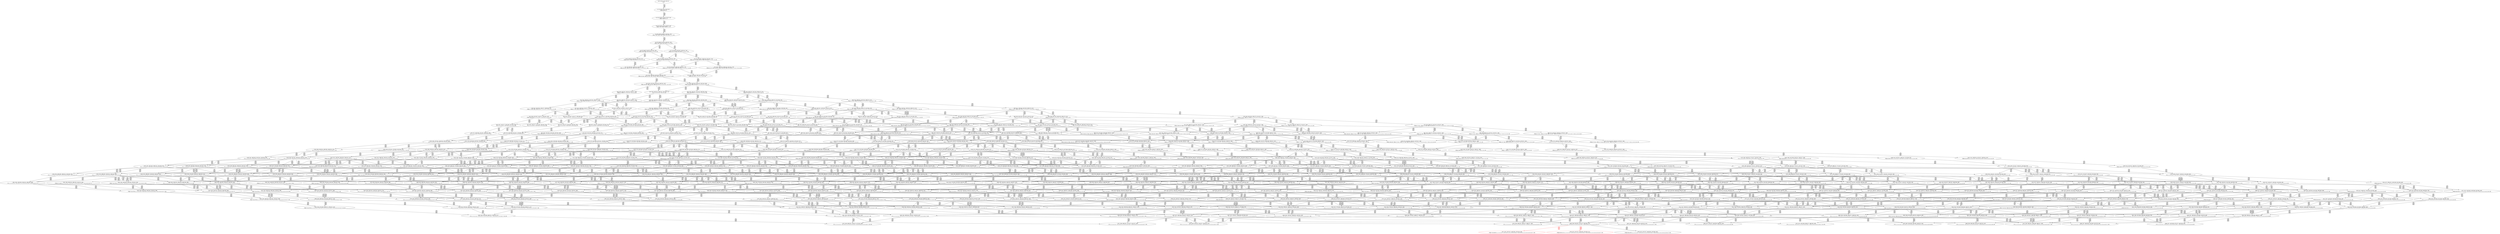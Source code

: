 digraph {
	S0[label="S0: [0, 0] [0, 0] [0, 0] [0, 0] \n{}{}"];
	S1[label="S1: [0, 0] [0, 0] [0, 0] [40, 50] \n{T0J0:40-50}{1}"];
	S2[label="S2: [40, 40] [40, 40] [40, 50] [73, 92] \n{T0J1:73-92}{1, 2}"];
	S3[label="S3: [40, 40] [40, 50] [70, 88] [73, 92] \n{T0J1:73-92, T0J2:70-88}{1, 2, 3}"];
	S4[label="S4: [40, 50] [70, 88] [73, 92] [103, 129] \n{T0J1:73-92, T0J2:70-88, T0J15:103-129}{1, 2, 3, 16}"];
	S5[label="S5: [70, 88] [73, 92] [74, 93] [103, 129] \n{T0J3:74-93, T0J15:103-129}{1, 2, 3, 4, 16}"];
	S6[label="S6: [74, 88] [74, 90] [75, 92] [103, 129] \n{T0J4:75-90, T0J15:103-129}{1, 2, 3, 4, 5, 16}"];
	S7[label="S7: [73, 92] [74, 93] [103, 129] [142, 179] \n{T0J6:142-179, T0J15:103-129}{1, 2, 3, 4, 7, 16}"];
	S8[label="S8: [74, 90] [75, 92] [103, 129] [129, 157] \n{T0J5:129-157, T0J15:103-129}{1, 2, 3, 4, 5, 6, 16}"];
	S9[label="S9: [74, 93] [75, 94] [103, 129] [142, 179] \n{T0J6:142-179, T0J15:103-129}{1, 2, 3, 4, 5, 7, 16}"];
	S10[label="S10: [74, 93] [103, 129] [128, 161] [142, 179] \n{T0J6:142-179, T0J7:128-161, T0J15:103-129}{1, 2, 3, 4, 7, 8, 16}"];
	S11[label="S11: [75, 94] [103, 129] [129, 162] [142, 181] \n{T0J5:129-162, T0J6:142-181, T0J15:103-129}{1, 2, 3, 4, 5, 6, 7, 16}"];
	S12[label="S12: [75, 95] [103, 129] [128, 161] [142, 179] \n{T0J6:142-179, T0J7:128-161, T0J15:103-129}{1, 2, 3, 4, 5, 7, 8, 16}"];
	S13[label="S13: [103, 129] [126, 158] [128, 161] [142, 179] \n{T0J6:142-179, T0J7:128-161, T0J12:126-158, T0J15:103-129}{1, 2, 3, 4, 7, 8, 13, 16}"];
	S14[label="S14: [103, 129] [128, 162] [130, 164] [142, 181] \n{T0J5:129-164, T0J6:142-181, T0J7:128-163, T0J15:103-129}{1, 2, 3, 4, 5, 6, 7, 8, 16}"];
	S15[label="S15: [103, 131] [126, 158] [128, 161] [142, 179] \n{T0J6:142-179}{1, 2, 3, 4, 5, 7, 8, 13, 16}"];
	S16[label="S16: [128, 147] [130, 162] [142, 164] [142, 181] \n{T0J5:129-164, T0J6:142-181, T0J8:142-147}{1, 2, 3, 4, 5, 6, 7, 8, 9, 16}"];
	S17[label="S17: [126, 162] [128, 164] [142, 181] [155, 200] \n{T0J5:129-200, T0J6:142-181}{1, 2, 3, 4, 5, 6, 7, 8, 13, 16}"];
	S18[label="S18: [130, 162] [142, 164] [142, 181] [177, 209] \n{T0J9:177-209}{1, 2, 3, 4, 5, 6, 7, 8, 9, 10, 16}"];
	S19[label="S19: [128, 164] [142, 180] [142, 181] [155, 213] \n{}{1, 2, 3, 4, 5, 6, 7, 8, 9, 13, 16}"];
	S20[label="S20: [128, 164] [142, 181] [155, 200] [184, 235] \n{T0J13:184-235}{1, 2, 3, 4, 5, 6, 7, 8, 13, 14, 16}"];
	S21[label="S21: [128, 164] [142, 181] [155, 200] [173, 221] \n{T0J16:173-221}{1, 2, 3, 4, 5, 6, 7, 8, 13, 16, 17}"];
	S22[label="S22: [142, 164] [142, 181] [155, 194] [177, 209] \n{T0J9:177-209, T0J10:155-194}{1, 2, 3, 4, 5, 6, 7, 8, 9, 10, 11, 16}"];
	S23[label="S23: [142, 180] [142, 181] [155, 213] [177, 228] \n{T0J9:177-226}{1, 2, 3, 4, 5, 6, 7, 8, 9, 10, 13, 16}"];
	S24[label="S24: [142, 181] [142, 182] [155, 213] [184, 235] \n{T0J13:184-235}{1, 2, 3, 4, 5, 6, 7, 8, 9, 13, 14, 16}"];
	S25[label="S25: [142, 181] [142, 182] [155, 213] [173, 221] \n{T0J16:173-221}{1, 2, 3, 4, 5, 6, 7, 8, 9, 13, 16, 17}"];
	S26[label="S26: [142, 181] [155, 200] [184, 233] [184, 235] \n{T0J13:184-235, T0J14:184-233}{1, 2, 3, 4, 5, 6, 7, 8, 13, 14, 15, 16}"];
	S27[label="S27: [142, 181] [155, 200] [173, 221] [184, 235] \n{T0J13:184-235, T0J16:173-221}{1, 2, 3, 4, 5, 6, 7, 8, 13, 14, 16, 17}"];
	S28[label="S28: [133, 169] [142, 181] [155, 200] [173, 221] \n{T0J16:173-221, T0J19:133-169}{1, 2, 3, 4, 5, 6, 7, 8, 13, 16, 17, 20}"];
	S29[label="S29: [142, 181] [155, 194] [177, 209] [180, 212] \n{T0J9:177-209, T0J11:180-212}{1, 2, 3, 4, 5, 6, 7, 8, 9, 10, 11, 12, 16}"];
	S30[label="S30: [142, 181] [155, 212] [167, 213] [177, 228] \n{}{1, 2, 3, 4, 5, 6, 7, 8, 9, 10, 11, 13, 16}"];
	S31[label="S31: [142, 182] [155, 213] [177, 235] [191, 243] \n{T0J9:177-243, T0J13:184-235}{1, 2, 3, 4, 5, 6, 7, 8, 9, 10, 13, 14, 16}"];
	S32[label="S32: [142, 182] [155, 213] [173, 221] [189, 243] \n{T0J9:177-243}{1, 2, 3, 4, 5, 6, 7, 8, 9, 10, 13, 16, 17}"];
	S33[label="S33: [142, 199] [155, 213] [184, 233] [184, 235] \n{T0J13:184-235, T0J14:184-233}{1, 2, 3, 4, 5, 6, 7, 8, 9, 13, 14, 15, 16}"];
	S34[label="S34: [142, 199] [155, 213] [173, 221] [184, 235] \n{T0J13:184-235}{1, 2, 3, 4, 5, 6, 7, 8, 9, 13, 14, 16, 17}"];
	S35[label="S35: [142, 181] [147, 187] [155, 213] [173, 221] \n{T0J16:173-221}{1, 2, 3, 4, 5, 6, 7, 8, 9, 13, 16, 17, 20}"];
	S36[label="S36: [155, 200] [173, 221] [184, 233] [189, 235] \n{T0J13:184-235, T0J14:184-233, T0J16:173-221}{1, 2, 3, 4, 5, 6, 7, 8, 13, 14, 15, 16, 17}"];
	S37[label="S37: [142, 181] [155, 200] [173, 221] [184, 235] \n{T0J13:184-235, T0J16:173-221}{1, 2, 3, 4, 5, 6, 7, 8, 13, 14, 16, 17, 20}"];
	S38[label="S38: [142, 179] [146, 181] [155, 200] [173, 221] \n{T0J16:173-221, T0J20:146-179}{1, 2, 3, 4, 5, 6, 7, 8, 13, 16, 17, 20, 21}"];
	S39[label="S39: [142, 181] [151, 185] [155, 200] [173, 221] \n{T0J16:173-221, T0J24:151-185}{1, 2, 3, 4, 5, 6, 7, 8, 13, 16, 17, 20, 25}"];
	S40[label="S40: [155, 212] [167, 213] [177, 228] [180, 247] \n{}{1, 2, 3, 4, 5, 6, 7, 8, 9, 10, 11, 12, 13, 16}"];
	S41[label="S41: [155, 213] [167, 214] [177, 235] [191, 243] \n{T0J13:184-235}{1, 2, 3, 4, 5, 6, 7, 8, 9, 10, 11, 13, 14, 16}"];
	S42[label="S42: [155, 213] [167, 214] [173, 221] [189, 243] \n{}{1, 2, 3, 4, 5, 6, 7, 8, 9, 10, 11, 13, 16, 17}"];
	S43[label="S43: [155, 213] [177, 233] [184, 235] [191, 261] \n{T0J9:177-261}{1, 2, 3, 4, 5, 6, 7, 8, 9, 10, 13, 14, 15, 16}"];
	S44[label="S44: [155, 213] [173, 221] [184, 235] [191, 261] \n{T0J9:177-261}{1, 2, 3, 4, 5, 6, 7, 8, 9, 10, 13, 14, 16, 17}"];
	S45[label="S45: [147, 187] [155, 213] [173, 221] [189, 243] \n{T0J9:177-243}{1, 2, 3, 4, 5, 6, 7, 8, 9, 10, 13, 16, 17, 20}"];
	S46[label="S46: [155, 218] [173, 221] [184, 233] [189, 235] \n{}{1, 2, 3, 4, 5, 6, 7, 8, 9, 13, 14, 15, 16, 17}"];
	S47[label="S47: [147, 199] [155, 213] [173, 221] [184, 235] \n{T0J13:184-235}{1, 2, 3, 4, 5, 6, 7, 8, 9, 13, 14, 16, 17, 20}"];
	S48[label="S48: [146, 181] [155, 197] [155, 213] [173, 221] \n{}{1, 2, 3, 4, 5, 6, 7, 8, 9, 13, 16, 17, 20, 21}"];
	S49[label="S49: [147, 185] [155, 199] [156, 213] [173, 221] \n{}{1, 2, 3, 4, 5, 6, 7, 8, 9, 13, 16, 17, 20, 25}"];
	S50[label="S50: [155, 200] [173, 221] [184, 233] [189, 235] \n{T0J13:184-235, T0J14:184-233, T0J16:173-221}{1, 2, 3, 4, 5, 6, 7, 8, 13, 14, 15, 16, 17, 20}"];
	S51[label="S51: [146, 181] [155, 200] [173, 221] [184, 235] \n{T0J13:184-235, T0J16:173-221}{1, 2, 3, 4, 5, 6, 7, 8, 13, 14, 16, 17, 20, 21}"];
	S52[label="S52: [151, 185] [155, 200] [173, 221] [184, 235] \n{T0J13:184-235, T0J16:173-221}{1, 2, 3, 4, 5, 6, 7, 8, 13, 14, 16, 17, 20, 25}"];
	S53[label="S53: [146, 181] [155, 200] [173, 221] [217, 256] \n{T0J16:173-221, T0J21:217-256}{1, 2, 3, 4, 5, 6, 7, 8, 13, 16, 17, 20, 21, 22}"];
	S54[label="S54: [146, 181] [155, 185] [155, 200] [173, 221] \n{T0J16:173-221}{1, 2, 3, 4, 5, 6, 7, 8, 13, 16, 17, 20, 21, 25}"];
	S55[label="S55: [167, 214] [177, 235] [180, 247] [193, 285] \n{}{1, 2, 3, 4, 5, 6, 7, 8, 9, 10, 11, 12, 13, 14, 16}"];
	S56[label="S56: [167, 214] [173, 228] [180, 247] [193, 271] \n{}{1, 2, 3, 4, 5, 6, 7, 8, 9, 10, 11, 12, 13, 16, 17}"];
	S57[label="S57: [167, 233] [177, 235] [184, 245] [191, 261] \n{}{1, 2, 3, 4, 5, 6, 7, 8, 9, 10, 11, 13, 14, 15, 16}"];
	S58[label="S58: [167, 221] [173, 235] [184, 245] [191, 261] \n{}{1, 2, 3, 4, 5, 6, 7, 8, 9, 10, 11, 13, 14, 16, 17}"];
	S59[label="S59: [155, 213] [167, 219] [173, 221] [189, 243] \n{}{1, 2, 3, 4, 5, 6, 7, 8, 9, 10, 11, 13, 16, 17, 20}"];
	S60[label="S60: [173, 221] [184, 233] [189, 235] [202, 280] \n{T0J9:177-280}{1, 2, 3, 4, 5, 6, 7, 8, 9, 10, 13, 14, 15, 16, 17}"];
	S61[label="S61: [155, 213] [173, 221] [184, 235] [191, 261] \n{T0J9:177-261}{1, 2, 3, 4, 5, 6, 7, 8, 9, 10, 13, 14, 16, 17, 20}"];
	S62[label="S62: [155, 197] [155, 213] [173, 221] [189, 243] \n{T0J9:177-243}{1, 2, 3, 4, 5, 6, 7, 8, 9, 10, 13, 16, 17, 20, 21}"];
	S63[label="S63: [155, 199] [156, 213] [173, 221] [189, 247] \n{T0J9:177-247}{1, 2, 3, 4, 5, 6, 7, 8, 9, 10, 13, 16, 17, 20, 25}"];
	S64[label="S64: [155, 218] [173, 221] [184, 233] [189, 235] \n{}{1, 2, 3, 4, 5, 6, 7, 8, 9, 13, 14, 15, 16, 17, 20}"];
	S65[label="S65: [155, 199] [155, 213] [173, 221] [184, 235] \n{T0J13:184-235}{1, 2, 3, 4, 5, 6, 7, 8, 9, 13, 14, 16, 17, 20, 21}"];
	S66[label="S66: [155, 200] [156, 213] [173, 221] [184, 235] \n{}{1, 2, 3, 4, 5, 6, 7, 8, 9, 13, 14, 16, 17, 20, 25}"];
	S67[label="S67: [155, 199] [155, 213] [173, 221] [217, 256] \n{T0J21:217-256}{1, 2, 3, 4, 5, 6, 7, 8, 9, 13, 16, 17, 20, 21, 22}"];
	S68[label="S68: [155, 185] [155, 199] [160, 213] [173, 221] \n{}{1, 2, 3, 4, 5, 6, 7, 8, 9, 13, 16, 17, 20, 21, 25}"];
	S69[label="S69: [155, 200] [173, 221] [184, 233] [189, 235] \n{T0J13:184-235, T0J14:184-233, T0J16:173-221}{1, 2, 3, 4, 5, 6, 7, 8, 13, 14, 15, 16, 17, 20, 21}"];
	S70[label="S70: [155, 200] [173, 221] [184, 233] [189, 235] \n{T0J13:184-235, T0J14:184-233, T0J16:173-221}{1, 2, 3, 4, 5, 6, 7, 8, 13, 14, 15, 16, 17, 20, 25}"];
	S71[label="S71: [155, 200] [173, 221] [184, 235] [217, 256] \n{T0J13:184-235, T0J16:173-221, T0J21:217-256}{1, 2, 3, 4, 5, 6, 7, 8, 13, 14, 16, 17, 20, 21, 22}"];
	S72[label="S72: [155, 185] [155, 200] [173, 221] [184, 235] \n{T0J13:184-235, T0J16:173-221}{1, 2, 3, 4, 5, 6, 7, 8, 13, 14, 16, 17, 20, 21, 25}"];
	S73[label="S73: [155, 200] [173, 221] [214, 247] [217, 256] \n{T0J16:173-221, T0J21:217-256, T0J22:214-247}{1, 2, 3, 4, 5, 6, 7, 8, 13, 16, 17, 20, 21, 22, 23}"];
	S74[label="S74: [155, 185] [155, 200] [173, 221] [217, 256] \n{T0J16:173-221, T0J21:217-256}{1, 2, 3, 4, 5, 6, 7, 8, 13, 16, 17, 20, 21, 22, 25}"];
	S75[label="S75: [177, 235] [180, 247] [191, 285] [205, 285] \n{}{1, 2, 3, 4, 5, 6, 7, 8, 9, 10, 11, 12, 13, 14, 15, 16}"];
	S76[label="S76: [173, 235] [180, 247] [191, 273] [205, 287] \n{}{1, 2, 3, 4, 5, 6, 7, 8, 9, 10, 11, 12, 13, 14, 16, 17}"];
	S77[label="S77: [173, 221] [178, 228] [180, 247] [193, 271] \n{T0J17:178-221}{1, 2, 3, 4, 5, 6, 7, 8, 9, 10, 11, 12, 13, 16, 17, 18}"];
	S78[label="S78: [167, 221] [173, 228] [180, 247] [193, 271] \n{}{1, 2, 3, 4, 5, 6, 7, 8, 9, 10, 11, 12, 13, 16, 17, 20}"];
	S79[label="S79: [167, 221] [173, 235] [184, 245] [191, 261] \n{}{1, 2, 3, 4, 5, 6, 7, 8, 9, 10, 11, 13, 14, 16, 17, 20}"];
	S80[label="S80: [155, 213] [168, 221] [173, 229] [189, 243] \n{}{1, 2, 3, 4, 5, 6, 7, 8, 9, 10, 11, 13, 16, 17, 20, 21}"];
	S81[label="S81: [156, 213] [173, 221] [173, 231] [189, 247] \n{}{1, 2, 3, 4, 5, 6, 7, 8, 9, 10, 11, 13, 16, 17, 20, 25}"];
	S82[label="S82: [184, 233] [189, 235] [198, 253] [202, 280] \n{T0J10:198-253}{1, 2, 3, 4, 5, 6, 7, 8, 9, 10, 11, 13, 14, 15, 16, 17}"];
	S83[label="S83: [173, 221] [184, 233] [189, 235] [204, 280] \n{T0J9:177-280}{1, 2, 3, 4, 5, 6, 7, 8, 9, 10, 13, 14, 15, 16, 17, 20}"];
	S84[label="S84: [155, 213] [173, 221] [184, 235] [191, 261] \n{T0J9:177-261}{1, 2, 3, 4, 5, 6, 7, 8, 9, 10, 13, 14, 16, 17, 20, 21}"];
	S85[label="S85: [156, 213] [173, 221] [184, 235] [191, 262] \n{T0J9:177-262}{1, 2, 3, 4, 5, 6, 7, 8, 9, 10, 13, 14, 16, 17, 20, 25}"];
	S86[label="S86: [155, 213] [173, 221] [189, 256] [217, 261] \n{T0J9:177-261, T0J21:217-256}{1, 2, 3, 4, 5, 6, 7, 8, 9, 10, 13, 16, 17, 20, 21, 22}"];
	S87[label="S87: [155, 199] [160, 213] [173, 221] [189, 247] \n{T0J9:177-247}{1, 2, 3, 4, 5, 6, 7, 8, 9, 10, 13, 16, 17, 20, 21, 25}"];
	S88[label="S88: [155, 218] [173, 221] [184, 233] [189, 235] \n{}{1, 2, 3, 4, 5, 6, 7, 8, 9, 13, 14, 15, 16, 17, 20, 21}"];
	S89[label="S89: [156, 218] [173, 221] [184, 233] [189, 235] \n{}{1, 2, 3, 4, 5, 6, 7, 8, 9, 13, 14, 15, 16, 17, 20, 25}"];
	S90[label="S90: [155, 218] [173, 221] [184, 235] [217, 256] \n{T0J21:217-256}{1, 2, 3, 4, 5, 6, 7, 8, 9, 13, 14, 16, 17, 20, 21, 22}"];
	S91[label="S91: [155, 200] [160, 213] [173, 221] [184, 235] \n{}{1, 2, 3, 4, 5, 6, 7, 8, 9, 13, 14, 16, 17, 20, 21, 25}"];
	S92[label="S92: [155, 218] [173, 221] [214, 247] [217, 256] \n{T0J21:217-256, T0J22:214-247}{1, 2, 3, 4, 5, 6, 7, 8, 9, 13, 16, 17, 20, 21, 22, 23}"];
	S93[label="S93: [155, 200] [160, 213] [173, 221] [217, 256] \n{T0J21:217-256}{1, 2, 3, 4, 5, 6, 7, 8, 9, 13, 16, 17, 20, 21, 22, 25}"];
	S94[label="S94: [173, 221] [184, 233] [189, 235] [217, 256] \n{T0J13:184-235, T0J14:184-233, T0J16:173-221, T0J21:217-256}{1, 2, 3, 4, 5, 6, 7, 8, 13, 14, 15, 16, 17, 20, 21, 22}"];
	S95[label="S95: [155, 200] [173, 221] [184, 233] [189, 235] \n{T0J13:184-235, T0J14:184-233, T0J16:173-221}{1, 2, 3, 4, 5, 6, 7, 8, 13, 14, 15, 16, 17, 20, 21, 25}"];
	S96[label="S96: [173, 221] [184, 235] [214, 247] [217, 256] \n{T0J13:184-235, T0J16:173-221, T0J21:217-256, T0J22:214-247}{1, 2, 3, 4, 5, 6, 7, 8, 13, 14, 16, 17, 20, 21, 22, 23}"];
	S97[label="S97: [155, 200] [173, 221] [184, 235] [217, 256] \n{T0J13:184-235, T0J16:173-221, T0J21:217-256}{1, 2, 3, 4, 5, 6, 7, 8, 13, 14, 16, 17, 20, 21, 22, 25}"];
	S98[label="S98: [173, 221] [213, 235] [214, 247] [217, 256] \n{T0J16:173-221, T0J21:217-256, T0J22:214-247, T0J23:213-235}{1, 2, 3, 4, 5, 6, 7, 8, 13, 16, 17, 20, 21, 22, 23, 24}"];
	S99[label="S99: [155, 200] [173, 221] [214, 247] [217, 256] \n{T0J16:173-221, T0J21:217-256, T0J22:214-247}{1, 2, 3, 4, 5, 6, 7, 8, 13, 16, 17, 20, 21, 22, 23, 25}"];
	S100[label="S100: [180, 247] [191, 285] [202, 287] [222, 306] \n{}{1, 2, 3, 4, 5, 6, 7, 8, 9, 10, 11, 12, 13, 14, 15, 16, 17}"];
	S101[label="S101: [178, 242] [180, 247] [191, 273] [205, 294] \n{}{1, 2, 3, 4, 5, 6, 7, 8, 9, 10, 11, 12, 13, 14, 16, 17, 18}"];
	S102[label="S102: [173, 242] [180, 247] [191, 273] [205, 294] \n{}{1, 2, 3, 4, 5, 6, 7, 8, 9, 10, 11, 12, 13, 14, 16, 17, 20}"];
	S103[label="S103: [178, 228] [180, 247] [193, 271] [245, 311] \n{T0J18:245-311}{1, 2, 3, 4, 5, 6, 7, 8, 9, 10, 11, 12, 13, 16, 17, 18, 19}"];
	S104[label="S104: [173, 228] [178, 228] [180, 247] [193, 271] \n{}{1, 2, 3, 4, 5, 6, 7, 8, 9, 10, 11, 12, 13, 16, 17, 18, 20}"];
	S105[label="S105: [168, 228] [173, 238] [180, 247] [193, 271] \n{}{1, 2, 3, 4, 5, 6, 7, 8, 9, 10, 11, 12, 13, 16, 17, 20, 21}"];
	S106[label="S106: [173, 228] [173, 244] [185, 247] [193, 271] \n{}{1, 2, 3, 4, 5, 6, 7, 8, 9, 10, 11, 12, 13, 16, 17, 20, 25}"];
	S107[label="S107: [180, 228] [180, 247] [193, 268] [235, 271] \n{T0J25:235-268}{1, 2, 3, 4, 5, 6, 7, 8, 9, 10, 11, 12, 13, 16, 17, 20, 26}"];
	S108[label="S108: [168, 221] [173, 235] [184, 245] [191, 261] \n{}{1, 2, 3, 4, 5, 6, 7, 8, 9, 10, 11, 13, 14, 16, 17, 20, 21}"];
	S109[label="S109: [168, 221] [173, 245] [189, 256] [217, 261] \n{T0J21:217-256}{1, 2, 3, 4, 5, 6, 7, 8, 9, 10, 11, 13, 16, 17, 20, 21, 22}"];
	S110[label="S110: [160, 213] [173, 221] [173, 231] [189, 247] \n{}{1, 2, 3, 4, 5, 6, 7, 8, 9, 10, 11, 13, 16, 17, 20, 21, 25}"];
	S111[label="S111: [173, 221] [173, 235] [184, 245] [191, 262] \n{}{1, 2, 3, 4, 5, 6, 7, 8, 9, 10, 11, 13, 14, 16, 17, 20, 25}"];
	S112[label="S112: [184, 233] [189, 235] [198, 253] [204, 280] \n{T0J10:198-253}{1, 2, 3, 4, 5, 6, 7, 8, 9, 10, 11, 13, 14, 15, 16, 17, 20}"];
	S113[label="S113: [173, 221] [184, 233] [189, 235] [204, 280] \n{T0J9:177-280}{1, 2, 3, 4, 5, 6, 7, 8, 9, 10, 13, 14, 15, 16, 17, 20, 21}"];
	S114[label="S114: [173, 221] [184, 235] [191, 256] [217, 280] \n{T0J9:177-280}{1, 2, 3, 4, 5, 6, 7, 8, 9, 10, 13, 14, 16, 17, 20, 21, 22}"];
	S115[label="S115: [160, 213] [173, 221] [184, 235] [191, 262] \n{T0J9:177-262}{1, 2, 3, 4, 5, 6, 7, 8, 9, 10, 13, 14, 16, 17, 20, 21, 25}"];
	S116[label="S116: [173, 221] [184, 233] [189, 235] [205, 280] \n{T0J9:177-280}{1, 2, 3, 4, 5, 6, 7, 8, 9, 10, 13, 14, 15, 16, 17, 20, 25}"];
	S117[label="S117: [173, 221] [189, 247] [214, 256] [217, 280] \n{T0J9:177-280}{1, 2, 3, 4, 5, 6, 7, 8, 9, 10, 13, 16, 17, 20, 21, 22, 23}"];
	S118[label="S118: [160, 213] [173, 221] [189, 256] [217, 262] \n{T0J9:177-262, T0J21:217-256}{1, 2, 3, 4, 5, 6, 7, 8, 9, 10, 13, 16, 17, 20, 21, 22, 25}"];
	S119[label="S119: [173, 233] [184, 235] [189, 239] [217, 256] \n{}{1, 2, 3, 4, 5, 6, 7, 8, 9, 13, 14, 15, 16, 17, 20, 21, 22}"];
	S120[label="S120: [160, 218] [173, 221] [184, 233] [189, 235] \n{}{1, 2, 3, 4, 5, 6, 7, 8, 9, 13, 14, 15, 16, 17, 20, 21, 25}"];
	S121[label="S121: [173, 235] [184, 239] [214, 247] [217, 256] \n{}{1, 2, 3, 4, 5, 6, 7, 8, 9, 13, 14, 16, 17, 20, 21, 22, 23}"];
	S122[label="S122: [160, 218] [173, 221] [184, 235] [217, 256] \n{T0J21:217-256}{1, 2, 3, 4, 5, 6, 7, 8, 9, 13, 14, 16, 17, 20, 21, 22, 25}"];
	S123[label="S123: [173, 235] [213, 239] [214, 247] [217, 256] \n{}{1, 2, 3, 4, 5, 6, 7, 8, 9, 13, 16, 17, 20, 21, 22, 23, 24}"];
	S124[label="S124: [160, 218] [173, 221] [214, 247] [217, 256] \n{T0J21:217-256, T0J22:214-247}{1, 2, 3, 4, 5, 6, 7, 8, 9, 13, 16, 17, 20, 21, 22, 23, 25}"];
	S125[label="S125: [173, 221] [184, 233] [189, 235] [217, 256] \n{T0J13:184-235, T0J14:184-233, T0J16:173-221, T0J21:217-256}{1, 2, 3, 4, 5, 6, 7, 8, 13, 14, 15, 16, 17, 20, 21, 22, 25}"];
	S126[label="S126: [173, 221] [184, 235] [214, 247] [217, 256] \n{T0J13:184-235, T0J16:173-221, T0J21:217-256, T0J22:214-247}{1, 2, 3, 4, 5, 6, 7, 8, 13, 14, 16, 17, 20, 21, 22, 23, 25}"];
	S127[label="S127: [173, 221] [213, 235] [214, 247] [217, 256] \n{T0J16:173-221, T0J21:217-256, T0J22:214-247, T0J23:213-235}{1, 2, 3, 4, 5, 6, 7, 8, 13, 16, 17, 20, 21, 22, 23, 24, 25}"];
	S128[label="S128: [180, 254] [191, 285] [202, 294] [222, 313] \n{}{1, 2, 3, 4, 5, 6, 7, 8, 9, 10, 11, 12, 13, 14, 15, 16, 17, 18}"];
	S129[label="S129: [180, 254] [191, 285] [202, 294] [222, 313] \n{}{1, 2, 3, 4, 5, 6, 7, 8, 9, 10, 11, 12, 13, 14, 15, 16, 17, 20}"];
	S130[label="S130: [180, 247] [191, 273] [205, 301] [245, 332] \n{T0J18:245-332}{1, 2, 3, 4, 5, 6, 7, 8, 9, 10, 11, 12, 13, 14, 16, 17, 18, 19}"];
	S131[label="S131: [178, 247] [180, 249] [191, 273] [205, 301] \n{}{1, 2, 3, 4, 5, 6, 7, 8, 9, 10, 11, 12, 13, 14, 16, 17, 18, 20}"];
	S132[label="S132: [173, 247] [180, 259] [191, 273] [205, 301] \n{}{1, 2, 3, 4, 5, 6, 7, 8, 9, 10, 11, 12, 13, 14, 16, 17, 20, 21}"];
	S133[label="S133: [173, 247] [184, 265] [191, 273] [205, 320] \n{}{1, 2, 3, 4, 5, 6, 7, 8, 9, 10, 11, 12, 13, 14, 16, 17, 20, 25}"];
	S134[label="S134: [180, 247] [191, 268] [205, 273] [235, 301] \n{T0J25:235-268}{1, 2, 3, 4, 5, 6, 7, 8, 9, 10, 11, 12, 13, 14, 16, 17, 20, 26}"];
	S135[label="S135: [178, 235] [180, 247] [193, 271] [245, 318] \n{T0J18:245-318}{1, 2, 3, 4, 5, 6, 7, 8, 9, 10, 11, 12, 13, 16, 17, 18, 19, 20}"];
	S136[label="S136: [173, 235] [178, 245] [180, 247] [193, 271] \n{}{1, 2, 3, 4, 5, 6, 7, 8, 9, 10, 11, 12, 13, 16, 17, 18, 20, 21}"];
	S137[label="S137: [173, 244] [178, 247] [185, 253] [193, 271] \n{}{1, 2, 3, 4, 5, 6, 7, 8, 9, 10, 11, 12, 13, 16, 17, 18, 20, 25}"];
	S138[label="S138: [180, 235] [180, 247] [193, 268] [235, 271] \n{T0J25:235-268}{1, 2, 3, 4, 5, 6, 7, 8, 9, 10, 11, 12, 13, 16, 17, 18, 20, 26}"];
	S139[label="S139: [173, 245] [180, 256] [193, 271] [217, 322] \n{}{1, 2, 3, 4, 5, 6, 7, 8, 9, 10, 11, 12, 13, 16, 17, 20, 21, 22}"];
	S140[label="S140: [173, 244] [173, 247] [186, 263] [193, 271] \n{}{1, 2, 3, 4, 5, 6, 7, 8, 9, 10, 11, 12, 13, 16, 17, 20, 21, 25}"];
	S141[label="S141: [180, 245] [180, 247] [193, 268] [235, 271] \n{T0J25:235-268}{1, 2, 3, 4, 5, 6, 7, 8, 9, 10, 11, 12, 13, 16, 17, 20, 21, 26}"];
	S142[label="S142: [180, 247] [185, 251] [193, 271] [235, 315] \n{T0J25:235-315}{1, 2, 3, 4, 5, 6, 7, 8, 9, 10, 11, 12, 13, 16, 17, 20, 25, 26}"];
	S143[label="S143: [173, 221] [173, 235] [185, 245] [191, 262] \n{}{1, 2, 3, 4, 5, 6, 7, 8, 9, 10, 11, 13, 14, 16, 17, 20, 21, 25}"];
	S144[label="S144: [173, 221] [173, 245] [189, 256] [217, 262] \n{T0J21:217-256}{1, 2, 3, 4, 5, 6, 7, 8, 9, 10, 11, 13, 16, 17, 20, 21, 22, 25}"];
	S145[label="S145: [184, 233] [189, 235] [198, 253] [204, 280] \n{T0J10:198-253}{1, 2, 3, 4, 5, 6, 7, 8, 9, 10, 11, 13, 14, 15, 16, 17, 20, 21}"];
	S146[label="S146: [184, 235] [191, 253] [198, 256] [217, 280] \n{T0J10:198-253}{1, 2, 3, 4, 5, 6, 7, 8, 9, 10, 11, 13, 14, 16, 17, 20, 21, 22}"];
	S147[label="S147: [173, 221] [184, 233] [189, 235] [209, 280] \n{T0J9:177-280}{1, 2, 3, 4, 5, 6, 7, 8, 9, 10, 13, 14, 15, 16, 17, 20, 21, 25}"];
	S148[label="S148: [173, 221] [184, 235] [191, 256] [217, 280] \n{T0J9:177-280}{1, 2, 3, 4, 5, 6, 7, 8, 9, 10, 13, 14, 16, 17, 20, 21, 22, 25}"];
	S149[label="S149: [184, 233] [189, 235] [198, 253] [205, 280] \n{T0J10:198-253}{1, 2, 3, 4, 5, 6, 7, 8, 9, 10, 11, 13, 14, 15, 16, 17, 20, 25}"];
	S150[label="S150: [189, 247] [198, 253] [214, 256] [217, 280] \n{T0J10:198-253}{1, 2, 3, 4, 5, 6, 7, 8, 9, 10, 11, 13, 16, 17, 20, 21, 22, 23}"];
	S151[label="S151: [173, 221] [189, 247] [214, 256] [217, 280] \n{T0J9:177-280}{1, 2, 3, 4, 5, 6, 7, 8, 9, 10, 13, 16, 17, 20, 21, 22, 23, 25}"];
	S152[label="S152: [184, 235] [189, 239] [217, 256] [222, 295] \n{T0J9:222-295}{1, 2, 3, 4, 5, 6, 7, 8, 9, 10, 13, 14, 15, 16, 17, 20, 21, 22}"];
	S153[label="S153: [173, 233] [184, 235] [189, 239] [217, 256] \n{}{1, 2, 3, 4, 5, 6, 7, 8, 9, 13, 14, 15, 16, 17, 20, 21, 22, 25}"];
	S154[label="S154: [184, 239] [214, 247] [217, 256] [222, 297] \n{T0J9:222-297}{1, 2, 3, 4, 5, 6, 7, 8, 9, 10, 13, 14, 16, 17, 20, 21, 22, 23}"];
	S155[label="S155: [173, 235] [184, 239] [214, 247] [217, 256] \n{}{1, 2, 3, 4, 5, 6, 7, 8, 9, 13, 14, 16, 17, 20, 21, 22, 23, 25}"];
	S156[label="S156: [213, 239] [214, 247] [217, 256] [222, 297] \n{T0J9:222-297}{1, 2, 3, 4, 5, 6, 7, 8, 9, 10, 13, 16, 17, 20, 21, 22, 23, 24}"];
	S157[label="S157: [173, 235] [213, 239] [214, 247] [217, 256] \n{}{1, 2, 3, 4, 5, 6, 7, 8, 9, 13, 16, 17, 20, 21, 22, 23, 24, 25}"];
	S158[label="S158: [191, 285] [202, 301] [222, 318] [245, 344] \n{}{1, 2, 3, 4, 5, 6, 7, 8, 9, 10, 11, 12, 13, 14, 15, 16, 17, 18, 19}"];
	S159[label="S159: [180, 261] [191, 285] [202, 301] [222, 318] \n{}{1, 2, 3, 4, 5, 6, 7, 8, 9, 10, 11, 12, 13, 14, 15, 16, 17, 18, 20}"];
	S160[label="S160: [180, 271] [191, 285] [202, 301] [222, 318] \n{}{1, 2, 3, 4, 5, 6, 7, 8, 9, 10, 11, 12, 13, 14, 15, 16, 17, 20, 21}"];
	S161[label="S161: [184, 277] [191, 285] [202, 318] [222, 320] \n{}{1, 2, 3, 4, 5, 6, 7, 8, 9, 10, 11, 12, 13, 14, 15, 16, 17, 20, 25}"];
	S162[label="S162: [191, 268] [202, 285] [222, 301] [235, 318] \n{}{1, 2, 3, 4, 5, 6, 7, 8, 9, 10, 11, 12, 13, 14, 15, 16, 17, 20, 26}"];
	S163[label="S163: [191, 226] [202, 285] [205, 294] [222, 313] \n{T0J26:205-226}{1, 2, 3, 4, 5, 6, 7, 8, 9, 10, 11, 12, 13, 14, 15, 16, 17, 20, 27}"];
	S164[label="S164: [180, 253] [191, 273] [205, 308] [245, 336] \n{}{1, 2, 3, 4, 5, 6, 7, 8, 9, 10, 11, 12, 13, 14, 16, 17, 18, 19, 20}"];
	S165[label="S165: [178, 253] [180, 263] [191, 273] [205, 308] \n{}{1, 2, 3, 4, 5, 6, 7, 8, 9, 10, 11, 12, 13, 14, 16, 17, 18, 20, 21}"];
	S166[label="S166: [178, 253] [184, 269] [191, 273] [205, 320] \n{}{1, 2, 3, 4, 5, 6, 7, 8, 9, 10, 11, 12, 13, 14, 16, 17, 18, 20, 25}"];
	S167[label="S167: [180, 253] [191, 268] [205, 273] [235, 308] \n{}{1, 2, 3, 4, 5, 6, 7, 8, 9, 10, 11, 12, 13, 14, 16, 17, 18, 20, 26}"];
	S168[label="S168: [180, 259] [191, 273] [205, 318] [222, 340] \n{}{1, 2, 3, 4, 5, 6, 7, 8, 9, 10, 11, 12, 13, 14, 16, 17, 20, 21, 22}"];
	S169[label="S169: [173, 263] [185, 269] [191, 273] [205, 320] \n{}{1, 2, 3, 4, 5, 6, 7, 8, 9, 10, 11, 12, 13, 14, 16, 17, 20, 21, 25}"];
	S170[label="S170: [180, 263] [191, 268] [205, 273] [235, 318] \n{}{1, 2, 3, 4, 5, 6, 7, 8, 9, 10, 11, 12, 13, 14, 16, 17, 20, 21, 26}"];
	S171[label="S171: [184, 268] [191, 273] [205, 315] [235, 320] \n{}{1, 2, 3, 4, 5, 6, 7, 8, 9, 10, 11, 12, 13, 14, 16, 17, 20, 25, 26}"];
	S172[label="S172: [178, 247] [180, 252] [193, 271] [245, 325] \n{T0J18:245-325}{1, 2, 3, 4, 5, 6, 7, 8, 9, 10, 11, 12, 13, 16, 17, 18, 19, 20, 21}"];
	S173[label="S173: [178, 247] [185, 258] [193, 271] [245, 336] \n{T0J18:245-336}{1, 2, 3, 4, 5, 6, 7, 8, 9, 10, 11, 12, 13, 16, 17, 18, 19, 20, 25}"];
	S174[label="S174: [180, 247] [193, 268] [235, 271] [245, 325] \n{T0J18:245-325, T0J25:235-268}{1, 2, 3, 4, 5, 6, 7, 8, 9, 10, 11, 12, 13, 16, 17, 18, 19, 20, 26}"];
	S175[label="S175: [178, 252] [180, 256] [193, 271] [217, 329] \n{}{1, 2, 3, 4, 5, 6, 7, 8, 9, 10, 11, 12, 13, 16, 17, 18, 20, 21, 22}"];
	S176[label="S176: [173, 247] [178, 253] [186, 263] [193, 271] \n{}{1, 2, 3, 4, 5, 6, 7, 8, 9, 10, 11, 12, 13, 16, 17, 18, 20, 21, 25}"];
	S177[label="S177: [180, 247] [180, 252] [193, 268] [235, 271] \n{}{1, 2, 3, 4, 5, 6, 7, 8, 9, 10, 11, 12, 13, 16, 17, 18, 20, 21, 26}"];
	S178[label="S178: [180, 251] [185, 258] [193, 271] [235, 315] \n{}{1, 2, 3, 4, 5, 6, 7, 8, 9, 10, 11, 12, 13, 16, 17, 18, 20, 25, 26}"];
	S179[label="S179: [180, 256] [193, 271] [217, 322] [227, 330] \n{}{1, 2, 3, 4, 5, 6, 7, 8, 9, 10, 11, 12, 13, 16, 17, 20, 21, 22, 23}"];
	S180[label="S180: [173, 256] [186, 268] [193, 271] [217, 340] \n{}{1, 2, 3, 4, 5, 6, 7, 8, 9, 10, 11, 12, 13, 16, 17, 20, 21, 22, 25}"];
	S181[label="S181: [180, 256] [193, 268] [217, 271] [235, 339] \n{}{1, 2, 3, 4, 5, 6, 7, 8, 9, 10, 11, 12, 13, 16, 17, 20, 21, 22, 26}"];
	S182[label="S182: [180, 251] [186, 268] [193, 271] [235, 315] \n{}{1, 2, 3, 4, 5, 6, 7, 8, 9, 10, 11, 12, 13, 16, 17, 20, 21, 25, 26}"];
	S183[label="S183: [184, 233] [189, 235] [198, 253] [209, 280] \n{T0J10:198-253}{1, 2, 3, 4, 5, 6, 7, 8, 9, 10, 11, 13, 14, 15, 16, 17, 20, 21, 25}"];
	S184[label="S184: [184, 235] [191, 253] [198, 256] [217, 280] \n{T0J10:198-253}{1, 2, 3, 4, 5, 6, 7, 8, 9, 10, 11, 13, 14, 16, 17, 20, 21, 22, 25}"];
	S185[label="S185: [189, 247] [198, 253] [214, 256] [217, 280] \n{T0J10:198-253}{1, 2, 3, 4, 5, 6, 7, 8, 9, 10, 11, 13, 16, 17, 20, 21, 22, 23, 25}"];
	S186[label="S186: [189, 239] [209, 256] [217, 267] [222, 295] \n{T0J10:209-267}{1, 2, 3, 4, 5, 6, 7, 8, 9, 10, 11, 13, 14, 15, 16, 17, 20, 21, 22}"];
	S187[label="S187: [184, 235] [189, 239] [217, 256] [222, 295] \n{T0J9:222-295}{1, 2, 3, 4, 5, 6, 7, 8, 9, 10, 13, 14, 15, 16, 17, 20, 21, 22, 25}"];
	S188[label="S188: [209, 247] [214, 256] [217, 271] [222, 297] \n{T0J10:209-271}{1, 2, 3, 4, 5, 6, 7, 8, 9, 10, 11, 13, 14, 16, 17, 20, 21, 22, 23}"];
	S189[label="S189: [184, 239] [214, 247] [217, 256] [222, 297] \n{T0J9:222-297}{1, 2, 3, 4, 5, 6, 7, 8, 9, 10, 13, 14, 16, 17, 20, 21, 22, 23, 25}"];
	S190[label="S190: [214, 247] [217, 256] [222, 271] [238, 297] \n{T0J10:238-271}{1, 2, 3, 4, 5, 6, 7, 8, 9, 10, 11, 13, 16, 17, 20, 21, 22, 23, 24}"];
	S191[label="S191: [213, 239] [214, 247] [217, 256] [222, 297] \n{T0J9:222-297}{1, 2, 3, 4, 5, 6, 7, 8, 9, 10, 13, 16, 17, 20, 21, 22, 23, 24, 25}"];
	S192[label="S192: [191, 292] [202, 308] [222, 324] [245, 351] \n{}{1, 2, 3, 4, 5, 6, 7, 8, 9, 10, 11, 12, 13, 14, 15, 16, 17, 18, 19, 20}"];
	S193[label="S193: [180, 278] [191, 285] [202, 308] [222, 324] \n{}{1, 2, 3, 4, 5, 6, 7, 8, 9, 10, 11, 12, 13, 14, 15, 16, 17, 18, 20, 21}"];
	S194[label="S194: [184, 285] [191, 299] [202, 320] [222, 324] \n{}{1, 2, 3, 4, 5, 6, 7, 8, 9, 10, 11, 12, 13, 14, 15, 16, 17, 18, 20, 25}"];
	S195[label="S195: [191, 275] [202, 285] [222, 308] [235, 324] \n{}{1, 2, 3, 4, 5, 6, 7, 8, 9, 10, 11, 12, 13, 14, 15, 16, 17, 18, 20, 26}"];
	S196[label="S196: [191, 233] [202, 285] [205, 301] [222, 318] \n{}{1, 2, 3, 4, 5, 6, 7, 8, 9, 10, 11, 12, 13, 14, 15, 16, 17, 18, 20, 27}"];
	S197[label="S197: [191, 285] [202, 318] [222, 330] [227, 365] \n{}{1, 2, 3, 4, 5, 6, 7, 8, 9, 10, 11, 12, 13, 14, 15, 16, 17, 20, 21, 22}"];
	S198[label="S198: [185, 285] [191, 309] [202, 320] [222, 334] \n{}{1, 2, 3, 4, 5, 6, 7, 8, 9, 10, 11, 12, 13, 14, 15, 16, 17, 20, 21, 25}"];
	S199[label="S199: [191, 285] [202, 285] [222, 318] [235, 334] \n{}{1, 2, 3, 4, 5, 6, 7, 8, 9, 10, 11, 12, 13, 14, 15, 16, 17, 20, 21, 26}"];
	S200[label="S200: [191, 243] [202, 285] [205, 301] [222, 318] \n{}{1, 2, 3, 4, 5, 6, 7, 8, 9, 10, 11, 12, 13, 14, 15, 16, 17, 20, 21, 27}"];
	S201[label="S201: [191, 285] [202, 318] [222, 320] [235, 360] \n{}{1, 2, 3, 4, 5, 6, 7, 8, 9, 10, 11, 12, 13, 14, 15, 16, 17, 20, 25, 26}"];
	S202[label="S202: [191, 285] [202, 318] [205, 318] [222, 320] \n{}{1, 2, 3, 4, 5, 6, 7, 8, 9, 10, 11, 12, 13, 14, 15, 16, 17, 20, 25, 27}"];
	S203[label="S203: [202, 268] [205, 285] [222, 301] [235, 318] \n{T0J26:205-226}{1, 2, 3, 4, 5, 6, 7, 8, 9, 10, 11, 12, 13, 14, 15, 16, 17, 20, 26, 27}"];
	S204[label="S204: [180, 263] [191, 273] [205, 320] [245, 336] \n{}{1, 2, 3, 4, 5, 6, 7, 8, 9, 10, 11, 12, 13, 14, 16, 17, 18, 19, 20, 21}"];
	S205[label="S205: [184, 269] [191, 273] [205, 320] [245, 336] \n{}{1, 2, 3, 4, 5, 6, 7, 8, 9, 10, 11, 12, 13, 14, 16, 17, 18, 19, 20, 25}"];
	S206[label="S206: [191, 268] [205, 273] [235, 320] [245, 336] \n{}{1, 2, 3, 4, 5, 6, 7, 8, 9, 10, 11, 12, 13, 14, 16, 17, 18, 19, 20, 26}"];
	S207[label="S207: [180, 263] [191, 273] [205, 325] [222, 340] \n{}{1, 2, 3, 4, 5, 6, 7, 8, 9, 10, 11, 12, 13, 14, 16, 17, 18, 20, 21, 22}"];
	S208[label="S208: [178, 263] [185, 269] [191, 273] [205, 320] \n{}{1, 2, 3, 4, 5, 6, 7, 8, 9, 10, 11, 12, 13, 14, 16, 17, 18, 20, 21, 25}"];
	S209[label="S209: [180, 263] [191, 268] [205, 273] [235, 320] \n{}{1, 2, 3, 4, 5, 6, 7, 8, 9, 10, 11, 12, 13, 14, 16, 17, 18, 20, 21, 26}"];
	S210[label="S210: [184, 269] [191, 273] [205, 315] [235, 324] \n{}{1, 2, 3, 4, 5, 6, 7, 8, 9, 10, 11, 12, 13, 14, 16, 17, 18, 20, 25, 26}"];
	S211[label="S211: [191, 273] [205, 322] [222, 331] [238, 340] \n{}{1, 2, 3, 4, 5, 6, 7, 8, 9, 10, 11, 12, 13, 14, 16, 17, 20, 21, 22, 23}"];
	S212[label="S212: [185, 269] [191, 273] [205, 329] [222, 340] \n{}{1, 2, 3, 4, 5, 6, 7, 8, 9, 10, 11, 12, 13, 14, 16, 17, 20, 21, 22, 25}"];
	S213[label="S213: [191, 268] [205, 273] [222, 329] [235, 340] \n{}{1, 2, 3, 4, 5, 6, 7, 8, 9, 10, 11, 12, 13, 14, 16, 17, 20, 21, 22, 26}"];
	S214[label="S214: [185, 269] [191, 273] [205, 315] [235, 324] \n{}{1, 2, 3, 4, 5, 6, 7, 8, 9, 10, 11, 12, 13, 14, 16, 17, 20, 21, 25, 26}"];
	S215[label="S215: [180, 256] [193, 271] [217, 329] [250, 340] \n{}{1, 2, 3, 4, 5, 6, 7, 8, 9, 10, 11, 12, 13, 16, 17, 18, 19, 20, 21, 22}"];
	S216[label="S216: [178, 258] [186, 269] [193, 271] [245, 336] \n{}{1, 2, 3, 4, 5, 6, 7, 8, 9, 10, 11, 12, 13, 16, 17, 18, 19, 20, 21, 25}"];
	S217[label="S217: [180, 263] [193, 268] [235, 271] [245, 336] \n{}{1, 2, 3, 4, 5, 6, 7, 8, 9, 10, 11, 12, 13, 16, 17, 18, 19, 20, 21, 26}"];
	S218[label="S218: [185, 268] [193, 271] [235, 315] [245, 336] \n{}{1, 2, 3, 4, 5, 6, 7, 8, 9, 10, 11, 12, 13, 16, 17, 18, 19, 20, 25, 26}"];
	S219[label="S219: [245, 246] [245, 258] [245, 271] [315, 334] \n{T0J27:315-334}{1, 2, 3, 4, 5, 6, 7, 8, 9, 10, 11, 12, 13, 16, 17, 18, 19, 20, 25, 28}"];
	S220[label="S220: [180, 256] [193, 271] [217, 329] [227, 331] \n{}{1, 2, 3, 4, 5, 6, 7, 8, 9, 10, 11, 12, 13, 16, 17, 18, 20, 21, 22, 23}"];
	S221[label="S221: [178, 256] [186, 269] [193, 271] [217, 340] \n{}{1, 2, 3, 4, 5, 6, 7, 8, 9, 10, 11, 12, 13, 16, 17, 18, 20, 21, 22, 25}"];
	S222[label="S222: [180, 256] [193, 268] [217, 271] [235, 340] \n{}{1, 2, 3, 4, 5, 6, 7, 8, 9, 10, 11, 12, 13, 16, 17, 18, 20, 21, 22, 26}"];
	S223[label="S223: [180, 258] [186, 268] [193, 271] [235, 315] \n{}{1, 2, 3, 4, 5, 6, 7, 8, 9, 10, 11, 12, 13, 16, 17, 18, 20, 21, 25, 26}"];
	S224[label="S224: [193, 271] [217, 319] [227, 322] [238, 330] \n{}{1, 2, 3, 4, 5, 6, 7, 8, 9, 10, 11, 12, 13, 16, 17, 20, 21, 22, 23, 24}"];
	S225[label="S225: [186, 269] [193, 271] [217, 331] [227, 340] \n{}{1, 2, 3, 4, 5, 6, 7, 8, 9, 10, 11, 12, 13, 16, 17, 20, 21, 22, 23, 25}"];
	S226[label="S226: [193, 268] [217, 271] [227, 331] [235, 339] \n{}{1, 2, 3, 4, 5, 6, 7, 8, 9, 10, 11, 12, 13, 16, 17, 20, 21, 22, 23, 26}"];
	S227[label="S227: [186, 268] [193, 271] [217, 315] [235, 340] \n{}{1, 2, 3, 4, 5, 6, 7, 8, 9, 10, 11, 12, 13, 16, 17, 20, 21, 22, 25, 26}"];
	S228[label="S228: [189, 239] [209, 256] [217, 267] [222, 295] \n{T0J10:209-267}{1, 2, 3, 4, 5, 6, 7, 8, 9, 10, 11, 13, 14, 15, 16, 17, 20, 21, 22, 25}"];
	S229[label="S229: [209, 247] [214, 256] [217, 271] [222, 297] \n{T0J10:209-271}{1, 2, 3, 4, 5, 6, 7, 8, 9, 10, 11, 13, 14, 16, 17, 20, 21, 22, 23, 25}"];
	S230[label="S230: [214, 247] [217, 256] [222, 271] [238, 297] \n{T0J10:238-271}{1, 2, 3, 4, 5, 6, 7, 8, 9, 10, 11, 13, 16, 17, 20, 21, 22, 23, 24, 25}"];
	S231[label="S231: [191, 308] [202, 320] [222, 334] [245, 368] \n{}{1, 2, 3, 4, 5, 6, 7, 8, 9, 10, 11, 12, 13, 14, 15, 16, 17, 18, 19, 20, 21}"];
	S232[label="S232: [191, 308] [202, 320] [222, 336] [245, 382] \n{}{1, 2, 3, 4, 5, 6, 7, 8, 9, 10, 11, 12, 13, 14, 15, 16, 17, 18, 19, 20, 25}"];
	S233[label="S233: [202, 285] [222, 320] [235, 336] [246, 365] \n{}{1, 2, 3, 4, 5, 6, 7, 8, 9, 10, 11, 12, 13, 14, 15, 16, 17, 18, 19, 20, 26}"];
	S234[label="S234: [202, 285] [205, 308] [222, 324] [245, 351] \n{}{1, 2, 3, 4, 5, 6, 7, 8, 9, 10, 11, 12, 13, 14, 15, 16, 17, 18, 19, 20, 27}"];
	S235[label="S235: [191, 292] [202, 325] [222, 334] [227, 372] \n{}{1, 2, 3, 4, 5, 6, 7, 8, 9, 10, 11, 12, 13, 14, 15, 16, 17, 18, 20, 21, 22}"];
	S236[label="S236: [185, 299] [191, 309] [202, 320] [222, 334] \n{}{1, 2, 3, 4, 5, 6, 7, 8, 9, 10, 11, 12, 13, 14, 15, 16, 17, 18, 20, 21, 25}"];
	S237[label="S237: [191, 285] [202, 292] [222, 320] [235, 334] \n{}{1, 2, 3, 4, 5, 6, 7, 8, 9, 10, 11, 12, 13, 14, 15, 16, 17, 18, 20, 21, 26}"];
	S238[label="S238: [191, 250] [202, 285] [205, 308] [222, 324] \n{}{1, 2, 3, 4, 5, 6, 7, 8, 9, 10, 11, 12, 13, 14, 15, 16, 17, 18, 20, 21, 27}"];
	S239[label="S239: [191, 299] [202, 320] [222, 324] [235, 360] \n{}{1, 2, 3, 4, 5, 6, 7, 8, 9, 10, 11, 12, 13, 14, 15, 16, 17, 18, 20, 25, 26}"];
	S240[label="S240: [191, 299] [202, 318] [205, 320] [222, 324] \n{}{1, 2, 3, 4, 5, 6, 7, 8, 9, 10, 11, 12, 13, 14, 15, 16, 17, 18, 20, 25, 27}"];
	S241[label="S241: [202, 275] [205, 285] [222, 308] [235, 324] \n{}{1, 2, 3, 4, 5, 6, 7, 8, 9, 10, 11, 12, 13, 14, 15, 16, 17, 18, 20, 26, 27}"];
	S242[label="S242: [202, 322] [222, 331] [227, 365] [247, 370] \n{}{1, 2, 3, 4, 5, 6, 7, 8, 9, 10, 11, 12, 13, 14, 15, 16, 17, 20, 21, 22, 23}"];
	S243[label="S243: [191, 309] [202, 329] [222, 340] [227, 386] \n{}{1, 2, 3, 4, 5, 6, 7, 8, 9, 10, 11, 12, 13, 14, 15, 16, 17, 20, 21, 22, 25}"];
	S244[label="S244: [202, 285] [222, 329] [227, 339] [246, 379] \n{}{1, 2, 3, 4, 5, 6, 7, 8, 9, 10, 11, 12, 13, 14, 15, 16, 17, 20, 21, 22, 26}"];
	S245[label="S245: [202, 285] [205, 318] [222, 330] [227, 365] \n{}{1, 2, 3, 4, 5, 6, 7, 8, 9, 10, 11, 12, 13, 14, 15, 16, 17, 20, 21, 22, 27}"];
	S246[label="S246: [191, 309] [202, 320] [222, 334] [235, 360] \n{}{1, 2, 3, 4, 5, 6, 7, 8, 9, 10, 11, 12, 13, 14, 15, 16, 17, 20, 21, 25, 26}"];
	S247[label="S247: [191, 309] [202, 318] [205, 320] [222, 334] \n{}{1, 2, 3, 4, 5, 6, 7, 8, 9, 10, 11, 12, 13, 14, 15, 16, 17, 20, 21, 25, 27}"];
	S248[label="S248: [202, 285] [205, 285] [222, 318] [235, 334] \n{}{1, 2, 3, 4, 5, 6, 7, 8, 9, 10, 11, 12, 13, 14, 15, 16, 17, 20, 21, 26, 27}"];
	S249[label="S249: [202, 318] [205, 318] [222, 320] [235, 360] \n{}{1, 2, 3, 4, 5, 6, 7, 8, 9, 10, 11, 12, 13, 14, 15, 16, 17, 20, 25, 26, 27}"];
	S250[label="S250: [191, 273] [205, 329] [222, 336] [250, 340] \n{}{1, 2, 3, 4, 5, 6, 7, 8, 9, 10, 11, 12, 13, 14, 16, 17, 18, 19, 20, 21, 22}"];
	S251[label="S251: [185, 269] [191, 273] [205, 331] [245, 336] \n{}{1, 2, 3, 4, 5, 6, 7, 8, 9, 10, 11, 12, 13, 14, 16, 17, 18, 19, 20, 21, 25}"];
	S252[label="S252: [191, 268] [205, 273] [235, 336] [245, 336] \n{}{1, 2, 3, 4, 5, 6, 7, 8, 9, 10, 11, 12, 13, 14, 16, 17, 18, 19, 20, 21, 26}"];
	S253[label="S253: [191, 273] [205, 315] [235, 336] [245, 341] \n{}{1, 2, 3, 4, 5, 6, 7, 8, 9, 10, 11, 12, 13, 14, 16, 17, 18, 19, 20, 25, 26}"];
	S254[label="S254: [245, 273] [245, 320] [245, 334] [315, 336] \n{T0J27:315-334}{1, 2, 3, 4, 5, 6, 7, 8, 9, 10, 11, 12, 13, 14, 16, 17, 18, 19, 20, 25, 28}"];
	S255[label="S255: [191, 273] [205, 329] [222, 331] [238, 340] \n{}{1, 2, 3, 4, 5, 6, 7, 8, 9, 10, 11, 12, 13, 14, 16, 17, 18, 20, 21, 22, 23}"];
	S256[label="S256: [185, 269] [191, 273] [205, 329] [222, 340] \n{}{1, 2, 3, 4, 5, 6, 7, 8, 9, 10, 11, 12, 13, 14, 16, 17, 18, 20, 21, 22, 25}"];
	S257[label="S257: [191, 268] [205, 273] [222, 329] [235, 340] \n{}{1, 2, 3, 4, 5, 6, 7, 8, 9, 10, 11, 12, 13, 14, 16, 17, 18, 20, 21, 22, 26}"];
	S258[label="S258: [185, 269] [191, 273] [205, 315] [235, 331] \n{}{1, 2, 3, 4, 5, 6, 7, 8, 9, 10, 11, 12, 13, 14, 16, 17, 18, 20, 21, 25, 26}"];
	S259[label="S259: [205, 319] [222, 322] [238, 331] [249, 344] \n{}{1, 2, 3, 4, 5, 6, 7, 8, 9, 10, 11, 12, 13, 14, 16, 17, 20, 21, 22, 23, 24}"];
	S260[label="S260: [191, 273] [205, 331] [222, 340] [238, 342] \n{}{1, 2, 3, 4, 5, 6, 7, 8, 9, 10, 11, 12, 13, 14, 16, 17, 20, 21, 22, 23, 25}"];
	S261[label="S261: [205, 273] [222, 331] [235, 339] [246, 341] \n{}{1, 2, 3, 4, 5, 6, 7, 8, 9, 10, 11, 12, 13, 14, 16, 17, 20, 21, 22, 23, 26}"];
	S262[label="S262: [191, 273] [205, 315] [222, 340] [235, 341] \n{}{1, 2, 3, 4, 5, 6, 7, 8, 9, 10, 11, 12, 13, 14, 16, 17, 20, 21, 22, 25, 26}"];
	S263[label="S263: [193, 271] [217, 329] [227, 331] [250, 340] \n{}{1, 2, 3, 4, 5, 6, 7, 8, 9, 10, 11, 12, 13, 16, 17, 18, 19, 20, 21, 22, 23}"];
	S264[label="S264: [186, 269] [193, 271] [217, 336] [250, 340] \n{}{1, 2, 3, 4, 5, 6, 7, 8, 9, 10, 11, 12, 13, 16, 17, 18, 19, 20, 21, 22, 25}"];
	S265[label="S265: [193, 268] [217, 271] [235, 336] [250, 340] \n{}{1, 2, 3, 4, 5, 6, 7, 8, 9, 10, 11, 12, 13, 16, 17, 18, 19, 20, 21, 22, 26}"];
	S266[label="S266: [186, 269] [193, 271] [235, 315] [245, 336] \n{}{1, 2, 3, 4, 5, 6, 7, 8, 9, 10, 11, 12, 13, 16, 17, 18, 19, 20, 21, 25, 26}"];
	S267[label="S267: [245, 269] [245, 271] [245, 334] [315, 336] \n{T0J27:315-334}{1, 2, 3, 4, 5, 6, 7, 8, 9, 10, 11, 12, 13, 16, 17, 18, 19, 20, 21, 25, 28}"];
	S268[label="S268: [245, 271] [245, 315] [245, 334] [315, 336] \n{T0J27:315-334}{1, 2, 3, 4, 5, 6, 7, 8, 9, 10, 11, 12, 13, 16, 17, 18, 19, 20, 25, 26, 28}"];
	S269[label="S269: [193, 271] [217, 319] [227, 329] [238, 331] \n{}{1, 2, 3, 4, 5, 6, 7, 8, 9, 10, 11, 12, 13, 16, 17, 18, 20, 21, 22, 23, 24}"];
	S270[label="S270: [186, 269] [193, 271] [217, 331] [227, 340] \n{}{1, 2, 3, 4, 5, 6, 7, 8, 9, 10, 11, 12, 13, 16, 17, 18, 20, 21, 22, 23, 25}"];
	S271[label="S271: [193, 268] [217, 271] [227, 331] [235, 340] \n{}{1, 2, 3, 4, 5, 6, 7, 8, 9, 10, 11, 12, 13, 16, 17, 18, 20, 21, 22, 23, 26}"];
	S272[label="S272: [186, 269] [193, 271] [217, 315] [235, 340] \n{}{1, 2, 3, 4, 5, 6, 7, 8, 9, 10, 11, 12, 13, 16, 17, 18, 20, 21, 22, 25, 26}"];
	S273[label="S273: [193, 271] [217, 319] [227, 331] [238, 340] \n{}{1, 2, 3, 4, 5, 6, 7, 8, 9, 10, 11, 12, 13, 16, 17, 20, 21, 22, 23, 24, 25}"];
	S274[label="S274: [217, 271] [227, 319] [235, 331] [248, 339] \n{}{1, 2, 3, 4, 5, 6, 7, 8, 9, 10, 11, 12, 13, 16, 17, 20, 21, 22, 23, 24, 26}"];
	S275[label="S275: [193, 271] [217, 315] [227, 331] [235, 340] \n{}{1, 2, 3, 4, 5, 6, 7, 8, 9, 10, 11, 12, 13, 16, 17, 20, 21, 22, 23, 25, 26}"];
	S276[label="S276: [202, 329] [222, 336] [227, 372] [250, 402] \n{}{1, 2, 3, 4, 5, 6, 7, 8, 9, 10, 11, 12, 13, 14, 15, 16, 17, 18, 19, 20, 21, 22}"];
	S277[label="S277: [191, 320] [202, 331] [222, 336] [245, 389] \n{}{1, 2, 3, 4, 5, 6, 7, 8, 9, 10, 11, 12, 13, 14, 15, 16, 17, 18, 19, 20, 21, 25}"];
	S278[label="S278: [202, 302] [222, 336] [235, 336] [246, 375] \n{}{1, 2, 3, 4, 5, 6, 7, 8, 9, 10, 11, 12, 13, 14, 15, 16, 17, 18, 19, 20, 21, 26}"];
	S279[label="S279: [202, 302] [205, 320] [222, 334] [245, 368] \n{}{1, 2, 3, 4, 5, 6, 7, 8, 9, 10, 11, 12, 13, 14, 15, 16, 17, 18, 19, 20, 21, 27}"];
	S280[label="S280: [202, 320] [222, 336] [235, 360] [246, 389] \n{}{1, 2, 3, 4, 5, 6, 7, 8, 9, 10, 11, 12, 13, 14, 15, 16, 17, 18, 19, 20, 25, 26}"];
	S281[label="S281: [202, 318] [205, 320] [222, 336] [245, 389] \n{}{1, 2, 3, 4, 5, 6, 7, 8, 9, 10, 11, 12, 13, 14, 15, 16, 17, 18, 19, 20, 25, 27}"];
	S282[label="S282: [245, 320] [245, 336] [245, 379] [315, 382] \n{T0J27:315-379}{1, 2, 3, 4, 5, 6, 7, 8, 9, 10, 11, 12, 13, 14, 15, 16, 17, 18, 19, 20, 25, 28}"];
	S283[label="S283: [202, 329] [222, 334] [227, 372] [247, 377] \n{}{1, 2, 3, 4, 5, 6, 7, 8, 9, 10, 11, 12, 13, 14, 15, 16, 17, 18, 20, 21, 22, 23}"];
	S284[label="S284: [191, 316] [202, 329] [222, 340] [227, 387] \n{}{1, 2, 3, 4, 5, 6, 7, 8, 9, 10, 11, 12, 13, 14, 15, 16, 17, 18, 20, 21, 22, 25}"];
	S285[label="S285: [202, 292] [222, 329] [227, 339] [246, 379] \n{}{1, 2, 3, 4, 5, 6, 7, 8, 9, 10, 11, 12, 13, 14, 15, 16, 17, 18, 20, 21, 22, 26}"];
	S286[label="S286: [202, 292] [205, 325] [222, 334] [227, 372] \n{}{1, 2, 3, 4, 5, 6, 7, 8, 9, 10, 11, 12, 13, 14, 15, 16, 17, 18, 20, 21, 22, 27}"];
	S287[label="S287: [191, 316] [202, 320] [222, 334] [235, 360] \n{}{1, 2, 3, 4, 5, 6, 7, 8, 9, 10, 11, 12, 13, 14, 15, 16, 17, 18, 20, 21, 25, 26}"];
	S288[label="S288: [191, 316] [202, 318] [205, 320] [222, 334] \n{}{1, 2, 3, 4, 5, 6, 7, 8, 9, 10, 11, 12, 13, 14, 15, 16, 17, 18, 20, 21, 25, 27}"];
	S289[label="S289: [202, 285] [205, 292] [222, 320] [235, 334] \n{}{1, 2, 3, 4, 5, 6, 7, 8, 9, 10, 11, 12, 13, 14, 15, 16, 17, 18, 20, 21, 26, 27}"];
	S290[label="S290: [202, 318] [205, 320] [222, 325] [235, 360] \n{}{1, 2, 3, 4, 5, 6, 7, 8, 9, 10, 11, 12, 13, 14, 15, 16, 17, 18, 20, 25, 26, 27}"];
	S291[label="S291: [205, 285] [222, 308] [235, 324] [274, 365] \n{T0J18:274-365}{1, 2, 3, 4, 5, 6, 7, 8, 9, 10, 11, 12, 13, 14, 15, 16, 17, 18, 19, 20, 26, 27}"];
	S292[label="S292: [222, 331] [227, 365] [247, 366] [260, 390] \n{}{1, 2, 3, 4, 5, 6, 7, 8, 9, 10, 11, 12, 13, 14, 15, 16, 17, 20, 21, 22, 23, 24}"];
	S293[label="S293: [202, 331] [222, 340] [227, 378] [247, 386] \n{}{1, 2, 3, 4, 5, 6, 7, 8, 9, 10, 11, 12, 13, 14, 15, 16, 17, 20, 21, 22, 23, 25}"];
	S294[label="S294: [202, 329] [222, 340] [227, 360] [246, 387] \n{}{1, 2, 3, 4, 5, 6, 7, 8, 9, 10, 11, 12, 13, 14, 15, 16, 17, 20, 21, 22, 25, 26}"];
	S295[label="S295: [202, 318] [205, 329] [222, 340] [227, 387] \n{}{1, 2, 3, 4, 5, 6, 7, 8, 9, 10, 11, 12, 13, 14, 15, 16, 17, 20, 21, 22, 25, 27}"];
	S296[label="S296: [222, 331] [227, 339] [246, 370] [261, 379] \n{}{1, 2, 3, 4, 5, 6, 7, 8, 9, 10, 11, 12, 13, 14, 15, 16, 17, 20, 21, 22, 23, 26}"];
	S297[label="S297: [205, 318] [222, 330] [227, 365] [270, 370] \n{T0J22:270-370}{1, 2, 3, 4, 5, 6, 7, 8, 9, 10, 11, 12, 13, 14, 15, 16, 17, 20, 21, 22, 23, 27}"];
	S298[label="S298: [202, 318] [205, 320] [222, 334] [235, 360] \n{}{1, 2, 3, 4, 5, 6, 7, 8, 9, 10, 11, 12, 13, 14, 15, 16, 17, 20, 21, 25, 26, 27}"];
	S299[label="S299: [205, 285] [222, 318] [235, 334] [277, 379] \n{T0J21:277-379}{1, 2, 3, 4, 5, 6, 7, 8, 9, 10, 11, 12, 13, 14, 15, 16, 17, 20, 21, 22, 26, 27}"];
	S300[label="S300: [235, 318] [235, 320] [235, 337] [271, 360] \n{T0J29:271-337}{1, 2, 3, 4, 5, 6, 7, 8, 9, 10, 11, 12, 13, 14, 15, 16, 17, 20, 25, 26, 27, 30}"];
	S301[label="S301: [205, 329] [222, 331] [238, 340] [251, 344] \n{}{1, 2, 3, 4, 5, 6, 7, 8, 9, 10, 11, 12, 13, 14, 16, 17, 18, 19, 20, 21, 22, 23}"];
	S302[label="S302: [191, 273] [205, 336] [222, 340] [250, 342] \n{}{1, 2, 3, 4, 5, 6, 7, 8, 9, 10, 11, 12, 13, 14, 16, 17, 18, 19, 20, 21, 22, 25}"];
	S303[label="S303: [205, 273] [222, 336] [235, 340] [250, 341] \n{}{1, 2, 3, 4, 5, 6, 7, 8, 9, 10, 11, 12, 13, 14, 16, 17, 18, 19, 20, 21, 22, 26}"];
	S304[label="S304: [191, 273] [205, 315] [235, 336] [245, 342] \n{}{1, 2, 3, 4, 5, 6, 7, 8, 9, 10, 11, 12, 13, 14, 16, 17, 18, 19, 20, 21, 25, 26}"];
	S305[label="S305: [245, 273] [245, 334] [245, 336] [315, 342] \n{T0J27:315-334}{1, 2, 3, 4, 5, 6, 7, 8, 9, 10, 11, 12, 13, 14, 16, 17, 18, 19, 20, 21, 25, 28}"];
	S306[label="S306: [245, 315] [245, 334] [245, 336] [315, 344] \n{T0J27:315-334}{1, 2, 3, 4, 5, 6, 7, 8, 9, 10, 11, 12, 13, 14, 16, 17, 18, 19, 20, 25, 26, 28}"];
	S307[label="S307: [205, 319] [222, 329] [238, 331] [249, 344] \n{}{1, 2, 3, 4, 5, 6, 7, 8, 9, 10, 11, 12, 13, 14, 16, 17, 18, 20, 21, 22, 23, 24}"];
	S308[label="S308: [191, 273] [205, 331] [222, 340] [238, 342] \n{}{1, 2, 3, 4, 5, 6, 7, 8, 9, 10, 11, 12, 13, 14, 16, 17, 18, 20, 21, 22, 23, 25}"];
	S309[label="S309: [205, 273] [222, 331] [235, 340] [246, 341] \n{}{1, 2, 3, 4, 5, 6, 7, 8, 9, 10, 11, 12, 13, 14, 16, 17, 18, 20, 21, 22, 23, 26}"];
	S310[label="S310: [191, 273] [205, 315] [222, 340] [235, 342] \n{}{1, 2, 3, 4, 5, 6, 7, 8, 9, 10, 11, 12, 13, 14, 16, 17, 18, 20, 21, 22, 25, 26}"];
	S311[label="S311: [205, 319] [222, 331] [238, 340] [249, 344] \n{}{1, 2, 3, 4, 5, 6, 7, 8, 9, 10, 11, 12, 13, 14, 16, 17, 20, 21, 22, 23, 24, 25}"];
	S312[label="S312: [205, 315] [222, 331] [235, 340] [246, 344] \n{}{1, 2, 3, 4, 5, 6, 7, 8, 9, 10, 11, 12, 13, 14, 16, 17, 20, 21, 22, 23, 25, 26}"];
	S313[label="S313: [222, 319] [235, 331] [246, 339] [263, 344] \n{}{1, 2, 3, 4, 5, 6, 7, 8, 9, 10, 11, 12, 13, 14, 16, 17, 20, 21, 22, 23, 24, 26}"];
	S314[label="S314: [217, 319] [227, 329] [238, 331] [251, 340] \n{}{1, 2, 3, 4, 5, 6, 7, 8, 9, 10, 11, 12, 13, 16, 17, 18, 19, 20, 21, 22, 23, 24}"];
	S315[label="S315: [193, 271] [217, 331] [227, 336] [250, 340] \n{}{1, 2, 3, 4, 5, 6, 7, 8, 9, 10, 11, 12, 13, 16, 17, 18, 19, 20, 21, 22, 23, 25}"];
	S316[label="S316: [217, 271] [227, 331] [235, 336] [250, 340] \n{}{1, 2, 3, 4, 5, 6, 7, 8, 9, 10, 11, 12, 13, 16, 17, 18, 19, 20, 21, 22, 23, 26}"];
	S317[label="S317: [193, 271] [217, 315] [235, 336] [250, 340] \n{}{1, 2, 3, 4, 5, 6, 7, 8, 9, 10, 11, 12, 13, 16, 17, 18, 19, 20, 21, 22, 25, 26}"];
	S318[label="S318: [245, 271] [245, 334] [250, 336] [315, 340] \n{T0J27:315-334}{1, 2, 3, 4, 5, 6, 7, 8, 9, 10, 11, 12, 13, 16, 17, 18, 19, 20, 21, 22, 25, 28}"];
	S319[label="S319: [245, 271] [245, 315] [245, 334] [315, 336] \n{T0J27:315-334}{1, 2, 3, 4, 5, 6, 7, 8, 9, 10, 11, 12, 13, 16, 17, 18, 19, 20, 21, 25, 26, 28}"];
	S320[label="S320: [193, 271] [217, 319] [227, 331] [238, 340] \n{}{1, 2, 3, 4, 5, 6, 7, 8, 9, 10, 11, 12, 13, 16, 17, 18, 20, 21, 22, 23, 24, 25}"];
	S321[label="S321: [217, 271] [227, 319] [235, 331] [248, 340] \n{}{1, 2, 3, 4, 5, 6, 7, 8, 9, 10, 11, 12, 13, 16, 17, 18, 20, 21, 22, 23, 24, 26}"];
	S322[label="S322: [193, 271] [217, 315] [227, 331] [235, 340] \n{}{1, 2, 3, 4, 5, 6, 7, 8, 9, 10, 11, 12, 13, 16, 17, 18, 20, 21, 22, 23, 25, 26}"];
	S323[label="S323: [217, 315] [227, 319] [235, 331] [248, 340] \n{}{1, 2, 3, 4, 5, 6, 7, 8, 9, 10, 11, 12, 13, 16, 17, 20, 21, 22, 23, 24, 25, 26}"];
	S324[label="S324: [217, 305] [227, 319] [238, 331] [264, 340] \n{T0J28:264-305}{1, 2, 3, 4, 5, 6, 7, 8, 9, 10, 11, 12, 13, 16, 17, 20, 21, 22, 23, 24, 25, 29}"];
	S325[label="S325: [222, 336] [227, 372] [247, 402] [261, 419] \n{}{1, 2, 3, 4, 5, 6, 7, 8, 9, 10, 11, 12, 13, 14, 15, 16, 17, 18, 19, 20, 21, 22, 23}"];
	S326[label="S326: [202, 336] [222, 340] [227, 389] [250, 414] \n{}{1, 2, 3, 4, 5, 6, 7, 8, 9, 10, 11, 12, 13, 14, 15, 16, 17, 18, 19, 20, 21, 22, 25}"];
	S327[label="S327: [202, 336] [222, 337] [235, 360] [246, 406] \n{}{1, 2, 3, 4, 5, 6, 7, 8, 9, 10, 11, 12, 13, 14, 15, 16, 17, 18, 19, 20, 21, 25, 26}"];
	S328[label="S328: [202, 320] [205, 335] [222, 336] [245, 406] \n{}{1, 2, 3, 4, 5, 6, 7, 8, 9, 10, 11, 12, 13, 14, 15, 16, 17, 18, 19, 20, 21, 25, 27}"];
	S329[label="S329: [245, 336] [245, 337] [245, 379] [315, 389] \n{}{1, 2, 3, 4, 5, 6, 7, 8, 9, 10, 11, 12, 13, 14, 15, 16, 17, 18, 19, 20, 21, 25, 28}"];
	S330[label="S330: [222, 336] [227, 340] [246, 379] [261, 396] \n{}{1, 2, 3, 4, 5, 6, 7, 8, 9, 10, 11, 12, 13, 14, 15, 16, 17, 18, 19, 20, 21, 22, 26}"];
	S331[label="S331: [205, 325] [222, 334] [227, 372] [274, 396] \n{}{1, 2, 3, 4, 5, 6, 7, 8, 9, 10, 11, 12, 13, 14, 15, 16, 17, 18, 19, 20, 21, 22, 27}"];
	S332[label="S332: [205, 320] [222, 336] [235, 360] [246, 408] \n{}{1, 2, 3, 4, 5, 6, 7, 8, 9, 10, 11, 12, 13, 14, 15, 16, 17, 18, 19, 20, 25, 26, 27}"];
	S333[label="S333: [245, 336] [245, 360] [246, 379] [315, 389] \n{T0J27:315-379}{1, 2, 3, 4, 5, 6, 7, 8, 9, 10, 11, 12, 13, 14, 15, 16, 17, 18, 19, 20, 25, 26, 28}"];
	S334[label="S334: [245, 320] [245, 336] [245, 379] [315, 389] \n{T0J27:315-379}{1, 2, 3, 4, 5, 6, 7, 8, 9, 10, 11, 12, 13, 14, 15, 16, 17, 18, 19, 20, 25, 27, 28}"];
	S335[label="S335: [222, 338] [227, 366] [247, 372] [260, 390] \n{}{1, 2, 3, 4, 5, 6, 7, 8, 9, 10, 11, 12, 13, 14, 15, 16, 17, 18, 20, 21, 22, 23, 24}"];
	S336[label="S336: [202, 338] [222, 340] [227, 378] [247, 387] \n{}{1, 2, 3, 4, 5, 6, 7, 8, 9, 10, 11, 12, 13, 14, 15, 16, 17, 18, 20, 21, 22, 23, 25}"];
	S337[label="S337: [202, 336] [222, 340] [227, 360] [246, 387] \n{}{1, 2, 3, 4, 5, 6, 7, 8, 9, 10, 11, 12, 13, 14, 15, 16, 17, 18, 20, 21, 22, 25, 26}"];
	S338[label="S338: [202, 325] [205, 329] [222, 340] [227, 387] \n{}{1, 2, 3, 4, 5, 6, 7, 8, 9, 10, 11, 12, 13, 14, 15, 16, 17, 18, 20, 21, 22, 25, 27}"];
	S339[label="S339: [222, 338] [227, 340] [246, 377] [261, 379] \n{}{1, 2, 3, 4, 5, 6, 7, 8, 9, 10, 11, 12, 13, 14, 15, 16, 17, 18, 20, 21, 22, 23, 26}"];
	S340[label="S340: [205, 325] [222, 334] [227, 372] [270, 377] \n{}{1, 2, 3, 4, 5, 6, 7, 8, 9, 10, 11, 12, 13, 14, 15, 16, 17, 18, 20, 21, 22, 23, 27}"];
	S341[label="S341: [202, 320] [205, 325] [222, 334] [235, 360] \n{}{1, 2, 3, 4, 5, 6, 7, 8, 9, 10, 11, 12, 13, 14, 15, 16, 17, 18, 20, 21, 25, 26, 27}"];
	S342[label="S342: [205, 302] [222, 320] [235, 334] [274, 375] \n{}{1, 2, 3, 4, 5, 6, 7, 8, 9, 10, 11, 12, 13, 14, 15, 16, 17, 18, 19, 20, 21, 26, 27}"];
	S343[label="S343: [205, 292] [222, 320] [235, 334] [277, 379] \n{}{1, 2, 3, 4, 5, 6, 7, 8, 9, 10, 11, 12, 13, 14, 15, 16, 17, 18, 20, 21, 22, 26, 27}"];
	S344[label="S344: [235, 320] [235, 325] [235, 337] [271, 360] \n{}{1, 2, 3, 4, 5, 6, 7, 8, 9, 10, 11, 12, 13, 14, 15, 16, 17, 18, 20, 25, 26, 27, 30}"];
	S345[label="S345: [222, 340] [227, 366] [247, 378] [260, 390] \n{}{1, 2, 3, 4, 5, 6, 7, 8, 9, 10, 11, 12, 13, 14, 15, 16, 17, 20, 21, 22, 23, 24, 25}"];
	S346[label="S346: [222, 340] [227, 360] [246, 378] [257, 387] \n{}{1, 2, 3, 4, 5, 6, 7, 8, 9, 10, 11, 12, 13, 14, 15, 16, 17, 20, 21, 22, 23, 25, 26}"];
	S347[label="S347: [205, 329] [222, 340] [227, 378] [247, 387] \n{}{1, 2, 3, 4, 5, 6, 7, 8, 9, 10, 11, 12, 13, 14, 15, 16, 17, 20, 21, 22, 23, 25, 27}"];
	S348[label="S348: [205, 329] [222, 340] [227, 360] [246, 387] \n{}{1, 2, 3, 4, 5, 6, 7, 8, 9, 10, 11, 12, 13, 14, 15, 16, 17, 20, 21, 22, 25, 26, 27}"];
	S349[label="S349: [227, 339] [246, 366] [261, 370] [278, 390] \n{}{1, 2, 3, 4, 5, 6, 7, 8, 9, 10, 11, 12, 13, 14, 15, 16, 17, 20, 21, 22, 23, 24, 26}"];
	S350[label="S350: [222, 330] [227, 365] [263, 366] [270, 370] \n{T0J23:263-366}{1, 2, 3, 4, 5, 6, 7, 8, 9, 10, 11, 12, 13, 14, 15, 16, 17, 20, 21, 22, 23, 24, 27}"];
	S351[label="S351: [235, 320] [235, 334] [235, 337] [271, 360] \n{}{1, 2, 3, 4, 5, 6, 7, 8, 9, 10, 11, 12, 13, 14, 15, 16, 17, 20, 21, 25, 26, 27, 30}"];
	S352[label="S352: [222, 318] [235, 334] [273, 370] [277, 379] \n{T0J22:273-370}{1, 2, 3, 4, 5, 6, 7, 8, 9, 10, 11, 12, 13, 14, 15, 16, 17, 20, 21, 22, 23, 26, 27}"];
	S353[label="S353: [222, 329] [238, 331] [249, 340] [263, 392] \n{}{1, 2, 3, 4, 5, 6, 7, 8, 9, 10, 11, 12, 13, 14, 16, 17, 18, 19, 20, 21, 22, 23, 24}"];
	S354[label="S354: [205, 331] [222, 336] [238, 340] [251, 344] \n{}{1, 2, 3, 4, 5, 6, 7, 8, 9, 10, 11, 12, 13, 14, 16, 17, 18, 19, 20, 21, 22, 23, 25}"];
	S355[label="S355: [205, 315] [222, 336] [235, 340] [250, 344] \n{}{1, 2, 3, 4, 5, 6, 7, 8, 9, 10, 11, 12, 13, 14, 16, 17, 18, 19, 20, 21, 22, 25, 26}"];
	S356[label="S356: [245, 334] [245, 336] [250, 340] [315, 344] \n{T0J27:315-334}{1, 2, 3, 4, 5, 6, 7, 8, 9, 10, 11, 12, 13, 14, 16, 17, 18, 19, 20, 21, 22, 25, 28}"];
	S357[label="S357: [222, 331] [235, 336] [246, 340] [273, 344] \n{}{1, 2, 3, 4, 5, 6, 7, 8, 9, 10, 11, 12, 13, 14, 16, 17, 18, 19, 20, 21, 22, 23, 26}"];
	S358[label="S358: [245, 315] [245, 334] [245, 336] [315, 344] \n{T0J27:315-334}{1, 2, 3, 4, 5, 6, 7, 8, 9, 10, 11, 12, 13, 14, 16, 17, 18, 19, 20, 21, 25, 26, 28}"];
	S359[label="S359: [205, 319] [222, 331] [238, 340] [249, 344] \n{}{1, 2, 3, 4, 5, 6, 7, 8, 9, 10, 11, 12, 13, 14, 16, 17, 18, 20, 21, 22, 23, 24, 25}"];
	S360[label="S360: [205, 315] [222, 331] [235, 340] [246, 344] \n{}{1, 2, 3, 4, 5, 6, 7, 8, 9, 10, 11, 12, 13, 14, 16, 17, 18, 20, 21, 22, 23, 25, 26}"];
	S361[label="S361: [222, 319] [235, 331] [246, 340] [263, 344] \n{}{1, 2, 3, 4, 5, 6, 7, 8, 9, 10, 11, 12, 13, 14, 16, 17, 18, 20, 21, 22, 23, 24, 26}"];
	S362[label="S362: [222, 319] [235, 331] [246, 340] [260, 388] \n{}{1, 2, 3, 4, 5, 6, 7, 8, 9, 10, 11, 12, 13, 14, 16, 17, 20, 21, 22, 23, 24, 25, 26}"];
	S363[label="S363: [222, 319] [238, 331] [249, 340] [264, 378] \n{}{1, 2, 3, 4, 5, 6, 7, 8, 9, 10, 11, 12, 13, 14, 16, 17, 20, 21, 22, 23, 24, 25, 29}"];
	S364[label="S364: [217, 319] [227, 331] [238, 336] [251, 340] \n{}{1, 2, 3, 4, 5, 6, 7, 8, 9, 10, 11, 12, 13, 16, 17, 18, 19, 20, 21, 22, 23, 24, 25}"];
	S365[label="S365: [217, 315] [227, 331] [235, 336] [250, 340] \n{}{1, 2, 3, 4, 5, 6, 7, 8, 9, 10, 11, 12, 13, 16, 17, 18, 19, 20, 21, 22, 23, 25, 26}"];
	S366[label="S366: [245, 331] [245, 334] [250, 336] [315, 340] \n{T0J27:315-334}{1, 2, 3, 4, 5, 6, 7, 8, 9, 10, 11, 12, 13, 16, 17, 18, 19, 20, 21, 22, 23, 25, 28}"];
	S367[label="S367: [227, 319] [235, 331] [248, 336] [275, 340] \n{}{1, 2, 3, 4, 5, 6, 7, 8, 9, 10, 11, 12, 13, 16, 17, 18, 19, 20, 21, 22, 23, 24, 26}"];
	S368[label="S368: [245, 315] [245, 334] [250, 336] [315, 340] \n{T0J27:315-334}{1, 2, 3, 4, 5, 6, 7, 8, 9, 10, 11, 12, 13, 16, 17, 18, 19, 20, 21, 22, 25, 26, 28}"];
	S369[label="S369: [217, 315] [227, 319] [235, 331] [248, 340] \n{}{1, 2, 3, 4, 5, 6, 7, 8, 9, 10, 11, 12, 13, 16, 17, 18, 20, 21, 22, 23, 24, 25, 26}"];
	S370[label="S370: [217, 305] [227, 319] [238, 331] [264, 340] \n{T0J28:264-305}{1, 2, 3, 4, 5, 6, 7, 8, 9, 10, 11, 12, 13, 16, 17, 18, 20, 21, 22, 23, 24, 25, 29}"];
	S371[label="S371: [227, 315] [235, 319] [248, 331] [264, 340] \n{T0J28:264-305}{1, 2, 3, 4, 5, 6, 7, 8, 9, 10, 11, 12, 13, 16, 17, 20, 21, 22, 23, 24, 25, 26, 29}"];
	S372[label="S372: [227, 372] [247, 402] [260, 409] [278, 428] \n{}{1, 2, 3, 4, 5, 6, 7, 8, 9, 10, 11, 12, 13, 14, 15, 16, 17, 18, 19, 20, 21, 22, 23, 24}"];
	S373[label="S373: [222, 340] [227, 389] [247, 414] [261, 428] \n{}{1, 2, 3, 4, 5, 6, 7, 8, 9, 10, 11, 12, 13, 14, 15, 16, 17, 18, 19, 20, 21, 22, 23, 25}"];
	S374[label="S374: [222, 340] [227, 360] [246, 406] [257, 430] \n{}{1, 2, 3, 4, 5, 6, 7, 8, 9, 10, 11, 12, 13, 14, 15, 16, 17, 18, 19, 20, 21, 22, 25, 26}"];
	S375[label="S375: [205, 335] [222, 340] [227, 406] [250, 415] \n{}{1, 2, 3, 4, 5, 6, 7, 8, 9, 10, 11, 12, 13, 14, 15, 16, 17, 18, 19, 20, 21, 22, 25, 27}"];
	S376[label="S376: [245, 340] [245, 379] [250, 389] [315, 430] \n{}{1, 2, 3, 4, 5, 6, 7, 8, 9, 10, 11, 12, 13, 14, 15, 16, 17, 18, 19, 20, 21, 22, 25, 28}"];
	S377[label="S377: [205, 336] [222, 337] [235, 360] [246, 410] \n{}{1, 2, 3, 4, 5, 6, 7, 8, 9, 10, 11, 12, 13, 14, 15, 16, 17, 18, 19, 20, 21, 25, 26, 27}"];
	S378[label="S378: [245, 353] [245, 360] [246, 379] [315, 406] \n{}{1, 2, 3, 4, 5, 6, 7, 8, 9, 10, 11, 12, 13, 14, 15, 16, 17, 18, 19, 20, 21, 25, 26, 28}"];
	S379[label="S379: [245, 336] [245, 337] [245, 379] [315, 406] \n{}{1, 2, 3, 4, 5, 6, 7, 8, 9, 10, 11, 12, 13, 14, 15, 16, 17, 18, 19, 20, 21, 25, 27, 28}"];
	S380[label="S380: [227, 340] [246, 379] [261, 396] [278, 428] \n{}{1, 2, 3, 4, 5, 6, 7, 8, 9, 10, 11, 12, 13, 14, 15, 16, 17, 18, 19, 20, 21, 22, 23, 26}"];
	S381[label="S381: [222, 334] [227, 372] [270, 396] [274, 415] \n{}{1, 2, 3, 4, 5, 6, 7, 8, 9, 10, 11, 12, 13, 14, 15, 16, 17, 18, 19, 20, 21, 22, 23, 27}"];
	S382[label="S382: [245, 336] [245, 360] [246, 379] [315, 408] \n{T0J27:315-379}{1, 2, 3, 4, 5, 6, 7, 8, 9, 10, 11, 12, 13, 14, 15, 16, 17, 18, 19, 20, 25, 26, 27, 28}"];
	S383[label="S383: [235, 336] [235, 337] [246, 360] [271, 410] \n{}{1, 2, 3, 4, 5, 6, 7, 8, 9, 10, 11, 12, 13, 14, 15, 16, 17, 18, 19, 20, 25, 26, 27, 30}"];
	S384[label="S384: [222, 347] [227, 366] [247, 378] [260, 390] \n{}{1, 2, 3, 4, 5, 6, 7, 8, 9, 10, 11, 12, 13, 14, 15, 16, 17, 18, 20, 21, 22, 23, 24, 25}"];
	S385[label="S385: [222, 347] [227, 360] [246, 378] [257, 387] \n{}{1, 2, 3, 4, 5, 6, 7, 8, 9, 10, 11, 12, 13, 14, 15, 16, 17, 18, 20, 21, 22, 23, 25, 26}"];
	S386[label="S386: [205, 336] [222, 340] [227, 378] [247, 387] \n{}{1, 2, 3, 4, 5, 6, 7, 8, 9, 10, 11, 12, 13, 14, 15, 16, 17, 18, 20, 21, 22, 23, 25, 27}"];
	S387[label="S387: [205, 336] [222, 340] [227, 360] [246, 387] \n{}{1, 2, 3, 4, 5, 6, 7, 8, 9, 10, 11, 12, 13, 14, 15, 16, 17, 18, 20, 21, 22, 25, 26, 27}"];
	S388[label="S388: [227, 346] [246, 366] [261, 377] [278, 390] \n{}{1, 2, 3, 4, 5, 6, 7, 8, 9, 10, 11, 12, 13, 14, 15, 16, 17, 18, 20, 21, 22, 23, 24, 26}"];
	S389[label="S389: [222, 337] [227, 366] [263, 372] [270, 377] \n{}{1, 2, 3, 4, 5, 6, 7, 8, 9, 10, 11, 12, 13, 14, 15, 16, 17, 18, 20, 21, 22, 23, 24, 27}"];
	S390[label="S390: [235, 327] [235, 334] [235, 337] [271, 360] \n{}{1, 2, 3, 4, 5, 6, 7, 8, 9, 10, 11, 12, 13, 14, 15, 16, 17, 18, 20, 21, 25, 26, 27, 30}"];
	S391[label="S391: [222, 320] [235, 334] [274, 379] [277, 396] \n{}{1, 2, 3, 4, 5, 6, 7, 8, 9, 10, 11, 12, 13, 14, 15, 16, 17, 18, 19, 20, 21, 22, 26, 27}"];
	S392[label="S392: [222, 325] [235, 334] [273, 377] [277, 379] \n{}{1, 2, 3, 4, 5, 6, 7, 8, 9, 10, 11, 12, 13, 14, 15, 16, 17, 18, 20, 21, 22, 23, 26, 27}"];
	S393[label="S393: [227, 362] [246, 366] [257, 388] [277, 390] \n{}{1, 2, 3, 4, 5, 6, 7, 8, 9, 10, 11, 12, 13, 14, 15, 16, 17, 20, 21, 22, 23, 24, 25, 26}"];
	S394[label="S394: [222, 340] [227, 366] [247, 378] [260, 390] \n{}{1, 2, 3, 4, 5, 6, 7, 8, 9, 10, 11, 12, 13, 14, 15, 16, 17, 20, 21, 22, 23, 24, 25, 27}"];
	S395[label="S395: [227, 352] [247, 366] [260, 378] [269, 390] \n{}{1, 2, 3, 4, 5, 6, 7, 8, 9, 10, 11, 12, 13, 14, 15, 16, 17, 20, 21, 22, 23, 24, 25, 29}"];
	S396[label="S396: [222, 340] [227, 360] [246, 378] [257, 387] \n{}{1, 2, 3, 4, 5, 6, 7, 8, 9, 10, 11, 12, 13, 14, 15, 16, 17, 20, 21, 22, 23, 25, 26, 27}"];
	S397[label="S397: [235, 337] [235, 340] [246, 360] [271, 387] \n{}{1, 2, 3, 4, 5, 6, 7, 8, 9, 10, 11, 12, 13, 14, 15, 16, 17, 20, 21, 22, 25, 26, 27, 30}"];
	S398[label="S398: [235, 334] [273, 366] [277, 370] [280, 379] \n{T0J23:280-366}{1, 2, 3, 4, 5, 6, 7, 8, 9, 10, 11, 12, 13, 14, 15, 16, 17, 20, 21, 22, 23, 24, 26, 27}"];
	S399[label="S399: [222, 331] [238, 336] [249, 340] [263, 392] \n{}{1, 2, 3, 4, 5, 6, 7, 8, 9, 10, 11, 12, 13, 14, 16, 17, 18, 19, 20, 21, 22, 23, 24, 25}"];
	S400[label="S400: [222, 331] [235, 336] [246, 340] [260, 388] \n{}{1, 2, 3, 4, 5, 6, 7, 8, 9, 10, 11, 12, 13, 14, 16, 17, 18, 19, 20, 21, 22, 23, 25, 26}"];
	S401[label="S401: [245, 334] [245, 336] [251, 340] [315, 404] \n{}{1, 2, 3, 4, 5, 6, 7, 8, 9, 10, 11, 12, 13, 14, 16, 17, 18, 19, 20, 21, 22, 23, 25, 28}"];
	S402[label="S402: [245, 334] [245, 336] [250, 340] [315, 388] \n{T0J27:315-334}{1, 2, 3, 4, 5, 6, 7, 8, 9, 10, 11, 12, 13, 14, 16, 17, 18, 19, 20, 21, 22, 25, 26, 28}"];
	S403[label="S403: [235, 331] [246, 336] [263, 340] [280, 392] \n{}{1, 2, 3, 4, 5, 6, 7, 8, 9, 10, 11, 12, 13, 14, 16, 17, 18, 19, 20, 21, 22, 23, 24, 26}"];
	S404[label="S404: [222, 319] [235, 331] [246, 340] [260, 388] \n{}{1, 2, 3, 4, 5, 6, 7, 8, 9, 10, 11, 12, 13, 14, 16, 17, 18, 20, 21, 22, 23, 24, 25, 26}"];
	S405[label="S405: [222, 319] [238, 331] [249, 340] [264, 378] \n{}{1, 2, 3, 4, 5, 6, 7, 8, 9, 10, 11, 12, 13, 14, 16, 17, 18, 20, 21, 22, 23, 24, 25, 29}"];
	S406[label="S406: [235, 319] [246, 331] [260, 340] [269, 388] \n{}{1, 2, 3, 4, 5, 6, 7, 8, 9, 10, 11, 12, 13, 14, 16, 17, 20, 21, 22, 23, 24, 25, 26, 29}"];
	S407[label="S407: [227, 319] [235, 331] [248, 336] [272, 340] \n{}{1, 2, 3, 4, 5, 6, 7, 8, 9, 10, 11, 12, 13, 16, 17, 18, 19, 20, 21, 22, 23, 24, 25, 26}"];
	S408[label="S408: [245, 331] [245, 334] [251, 336] [315, 340] \n{T0J27:315-334}{1, 2, 3, 4, 5, 6, 7, 8, 9, 10, 11, 12, 13, 16, 17, 18, 19, 20, 21, 22, 23, 24, 25, 28}"];
	S409[label="S409: [227, 319] [238, 331] [251, 336] [264, 340] \n{T0J28:264-305}{1, 2, 3, 4, 5, 6, 7, 8, 9, 10, 11, 12, 13, 16, 17, 18, 19, 20, 21, 22, 23, 24, 25, 29}"];
	S410[label="S410: [245, 331] [245, 334] [250, 336] [315, 340] \n{T0J27:315-334}{1, 2, 3, 4, 5, 6, 7, 8, 9, 10, 11, 12, 13, 16, 17, 18, 19, 20, 21, 22, 23, 25, 26, 28}"];
	S411[label="S411: [227, 315] [235, 319] [248, 331] [264, 340] \n{T0J28:264-305}{1, 2, 3, 4, 5, 6, 7, 8, 9, 10, 11, 12, 13, 16, 17, 18, 20, 21, 22, 23, 24, 25, 26, 29}"];
	S412[label="S412: [227, 395] [247, 413] [260, 414] [278, 437] \n{}{1, 2, 3, 4, 5, 6, 7, 8, 9, 10, 11, 12, 13, 14, 15, 16, 17, 18, 19, 20, 21, 22, 23, 24, 25}"];
	S413[label="S413: [227, 360] [246, 406] [257, 425] [277, 437] \n{}{1, 2, 3, 4, 5, 6, 7, 8, 9, 10, 11, 12, 13, 14, 15, 16, 17, 18, 19, 20, 21, 22, 23, 25, 26}"];
	S414[label="S414: [222, 340] [227, 406] [247, 415] [261, 428] \n{}{1, 2, 3, 4, 5, 6, 7, 8, 9, 10, 11, 12, 13, 14, 15, 16, 17, 18, 19, 20, 21, 22, 23, 25, 27}"];
	S415[label="S415: [245, 379] [247, 389] [261, 425] [315, 430] \n{}{1, 2, 3, 4, 5, 6, 7, 8, 9, 10, 11, 12, 13, 14, 15, 16, 17, 18, 19, 20, 21, 22, 23, 25, 28}"];
	S416[label="S416: [222, 340] [227, 360] [246, 410] [257, 430] \n{}{1, 2, 3, 4, 5, 6, 7, 8, 9, 10, 11, 12, 13, 14, 15, 16, 17, 18, 19, 20, 21, 22, 25, 26, 27}"];
	S417[label="S417: [245, 360] [246, 379] [257, 406] [315, 447] \n{}{1, 2, 3, 4, 5, 6, 7, 8, 9, 10, 11, 12, 13, 14, 15, 16, 17, 18, 19, 20, 21, 22, 25, 26, 28}"];
	S418[label="S418: [245, 340] [245, 379] [250, 406] [315, 430] \n{}{1, 2, 3, 4, 5, 6, 7, 8, 9, 10, 11, 12, 13, 14, 15, 16, 17, 18, 19, 20, 21, 22, 25, 27, 28}"];
	S419[label="S419: [245, 353] [245, 360] [246, 379] [315, 410] \n{}{1, 2, 3, 4, 5, 6, 7, 8, 9, 10, 11, 12, 13, 14, 15, 16, 17, 18, 19, 20, 21, 25, 26, 27, 28}"];
	S420[label="S420: [235, 337] [235, 353] [246, 360] [271, 417] \n{}{1, 2, 3, 4, 5, 6, 7, 8, 9, 10, 11, 12, 13, 14, 15, 16, 17, 18, 19, 20, 21, 25, 26, 27, 30}"];
	S421[label="S421: [246, 379] [261, 396] [278, 413] [285, 436] \n{}{1, 2, 3, 4, 5, 6, 7, 8, 9, 10, 11, 12, 13, 14, 15, 16, 17, 18, 19, 20, 21, 22, 23, 24, 26}"];
	S422[label="S422: [227, 372] [263, 396] [270, 407] [280, 427] \n{}{1, 2, 3, 4, 5, 6, 7, 8, 9, 10, 11, 12, 13, 14, 15, 16, 17, 18, 19, 20, 21, 22, 23, 24, 27}"];
	S423[label="S423: [245, 337] [246, 360] [271, 379] [315, 410] \n{T0J27:315-379}{1, 2, 3, 4, 5, 6, 7, 8, 9, 10, 11, 12, 13, 14, 15, 16, 17, 18, 19, 20, 25, 26, 27, 28, 30}"];
	S424[label="S424: [227, 366] [246, 369] [257, 388] [277, 390] \n{}{1, 2, 3, 4, 5, 6, 7, 8, 9, 10, 11, 12, 13, 14, 15, 16, 17, 18, 20, 21, 22, 23, 24, 25, 26}"];
	S425[label="S425: [222, 347] [227, 366] [247, 378] [260, 390] \n{}{1, 2, 3, 4, 5, 6, 7, 8, 9, 10, 11, 12, 13, 14, 15, 16, 17, 18, 20, 21, 22, 23, 24, 25, 27}"];
	S426[label="S426: [227, 359] [247, 366] [260, 378] [269, 390] \n{}{1, 2, 3, 4, 5, 6, 7, 8, 9, 10, 11, 12, 13, 14, 15, 16, 17, 18, 20, 21, 22, 23, 24, 25, 29}"];
	S427[label="S427: [222, 347] [227, 360] [246, 378] [257, 387] \n{}{1, 2, 3, 4, 5, 6, 7, 8, 9, 10, 11, 12, 13, 14, 15, 16, 17, 18, 20, 21, 22, 23, 25, 26, 27}"];
	S428[label="S428: [235, 340] [235, 344] [246, 360] [271, 387] \n{}{1, 2, 3, 4, 5, 6, 7, 8, 9, 10, 11, 12, 13, 14, 15, 16, 17, 18, 20, 21, 22, 25, 26, 27, 30}"];
	S429[label="S429: [235, 334] [273, 379] [277, 396] [290, 415] \n{}{1, 2, 3, 4, 5, 6, 7, 8, 9, 10, 11, 12, 13, 14, 15, 16, 17, 18, 19, 20, 21, 22, 23, 26, 27}"];
	S430[label="S430: [235, 341] [273, 366] [277, 377] [280, 379] \n{}{1, 2, 3, 4, 5, 6, 7, 8, 9, 10, 11, 12, 13, 14, 15, 16, 17, 18, 20, 21, 22, 23, 24, 26, 27}"];
	S431[label="S431: [227, 362] [246, 366] [257, 388] [277, 390] \n{}{1, 2, 3, 4, 5, 6, 7, 8, 9, 10, 11, 12, 13, 14, 15, 16, 17, 20, 21, 22, 23, 24, 25, 26, 27}"];
	S432[label="S432: [246, 362] [257, 366] [269, 388] [277, 390] \n{}{1, 2, 3, 4, 5, 6, 7, 8, 9, 10, 11, 12, 13, 14, 15, 16, 17, 20, 21, 22, 23, 24, 25, 26, 29}"];
	S433[label="S433: [227, 352] [247, 366] [260, 378] [269, 390] \n{}{1, 2, 3, 4, 5, 6, 7, 8, 9, 10, 11, 12, 13, 14, 15, 16, 17, 20, 21, 22, 23, 24, 25, 27, 29}"];
	S434[label="S434: [235, 340] [246, 360] [257, 378] [271, 387] \n{}{1, 2, 3, 4, 5, 6, 7, 8, 9, 10, 11, 12, 13, 14, 15, 16, 17, 20, 21, 22, 23, 25, 26, 27, 30}"];
	S435[label="S435: [235, 331] [246, 336] [260, 340] [277, 392] \n{}{1, 2, 3, 4, 5, 6, 7, 8, 9, 10, 11, 12, 13, 14, 16, 17, 18, 19, 20, 21, 22, 23, 24, 25, 26}"];
	S436[label="S436: [245, 334] [249, 336] [263, 340] [315, 404] \n{}{1, 2, 3, 4, 5, 6, 7, 8, 9, 10, 11, 12, 13, 14, 16, 17, 18, 19, 20, 21, 22, 23, 24, 25, 28}"];
	S437[label="S437: [238, 331] [249, 336] [263, 340] [269, 392] \n{}{1, 2, 3, 4, 5, 6, 7, 8, 9, 10, 11, 12, 13, 14, 16, 17, 18, 19, 20, 21, 22, 23, 24, 25, 29}"];
	S438[label="S438: [245, 334] [246, 336] [260, 340] [315, 404] \n{}{1, 2, 3, 4, 5, 6, 7, 8, 9, 10, 11, 12, 13, 14, 16, 17, 18, 19, 20, 21, 22, 23, 25, 26, 28}"];
	S439[label="S439: [235, 319] [246, 331] [260, 340] [269, 388] \n{}{1, 2, 3, 4, 5, 6, 7, 8, 9, 10, 11, 12, 13, 14, 16, 17, 18, 20, 21, 22, 23, 24, 25, 26, 29}"];
	S440[label="S440: [245, 331] [248, 334] [272, 336] [315, 340] \n{T0J27:315-334}{1, 2, 3, 4, 5, 6, 7, 8, 9, 10, 11, 12, 13, 16, 17, 18, 19, 20, 21, 22, 23, 24, 25, 26, 28}"];
	S441[label="S441: [235, 319] [248, 331] [264, 336] [274, 340] \n{T0J28:264-305}{1, 2, 3, 4, 5, 6, 7, 8, 9, 10, 11, 12, 13, 16, 17, 18, 19, 20, 21, 22, 23, 24, 25, 26, 29}"];
	S442[label="S442: [245, 331] [251, 334] [264, 336] [315, 340] \n{T0J27:315-334, T0J28:264-305}{1, 2, 3, 4, 5, 6, 7, 8, 9, 10, 11, 12, 13, 16, 17, 18, 19, 20, 21, 22, 23, 24, 25, 28, 29}"];
	S443[label="S443: [246, 413] [257, 425] [277, 437] [282, 464] \n{}{1, 2, 3, 4, 5, 6, 7, 8, 9, 10, 11, 12, 13, 14, 15, 16, 17, 18, 19, 20, 21, 22, 23, 24, 25, 26}"];
	S444[label="S444: [227, 406] [247, 413] [260, 415] [278, 437] \n{}{1, 2, 3, 4, 5, 6, 7, 8, 9, 10, 11, 12, 13, 14, 15, 16, 17, 18, 19, 20, 21, 22, 23, 24, 25, 27}"];
	S445[label="S445: [247, 389] [260, 425] [278, 430] [315, 452] \n{}{1, 2, 3, 4, 5, 6, 7, 8, 9, 10, 11, 12, 13, 14, 15, 16, 17, 18, 19, 20, 21, 22, 23, 24, 25, 28}"];
	S446[label="S446: [247, 366] [260, 413] [269, 414] [278, 449] \n{}{1, 2, 3, 4, 5, 6, 7, 8, 9, 10, 11, 12, 13, 14, 15, 16, 17, 18, 19, 20, 21, 22, 23, 24, 25, 29}"];
	S447[label="S447: [227, 360] [246, 410] [257, 425] [277, 437] \n{}{1, 2, 3, 4, 5, 6, 7, 8, 9, 10, 11, 12, 13, 14, 15, 16, 17, 18, 19, 20, 21, 22, 23, 25, 26, 27}"];
	S448[label="S448: [246, 379] [257, 406] [277, 445] [315, 447] \n{}{1, 2, 3, 4, 5, 6, 7, 8, 9, 10, 11, 12, 13, 14, 15, 16, 17, 18, 19, 20, 21, 22, 23, 25, 26, 28}"];
	S449[label="S449: [245, 379] [247, 406] [261, 425] [315, 430] \n{}{1, 2, 3, 4, 5, 6, 7, 8, 9, 10, 11, 12, 13, 14, 15, 16, 17, 18, 19, 20, 21, 22, 23, 25, 27, 28}"];
	S450[label="S450: [245, 360] [246, 379] [257, 410] [315, 447] \n{}{1, 2, 3, 4, 5, 6, 7, 8, 9, 10, 11, 12, 13, 14, 15, 16, 17, 18, 19, 20, 21, 22, 25, 26, 27, 28}"];
	S451[label="S451: [235, 353] [246, 360] [257, 417] [271, 431] \n{}{1, 2, 3, 4, 5, 6, 7, 8, 9, 10, 11, 12, 13, 14, 15, 16, 17, 18, 19, 20, 21, 22, 25, 26, 27, 30}"];
	S452[label="S452: [245, 354] [246, 360] [271, 379] [315, 417] \n{}{1, 2, 3, 4, 5, 6, 7, 8, 9, 10, 11, 12, 13, 14, 15, 16, 17, 18, 19, 20, 21, 25, 26, 27, 28, 30}"];
	S453[label="S453: [227, 366] [246, 369] [257, 388] [277, 390] \n{}{1, 2, 3, 4, 5, 6, 7, 8, 9, 10, 11, 12, 13, 14, 15, 16, 17, 18, 20, 21, 22, 23, 24, 25, 26, 27}"];
	S454[label="S454: [246, 366] [257, 369] [269, 388] [277, 390] \n{}{1, 2, 3, 4, 5, 6, 7, 8, 9, 10, 11, 12, 13, 14, 15, 16, 17, 18, 20, 21, 22, 23, 24, 25, 26, 29}"];
	S455[label="S455: [227, 359] [247, 366] [260, 378] [269, 390] \n{}{1, 2, 3, 4, 5, 6, 7, 8, 9, 10, 11, 12, 13, 14, 15, 16, 17, 18, 20, 21, 22, 23, 24, 25, 27, 29}"];
	S456[label="S456: [235, 347] [246, 360] [257, 378] [271, 387] \n{}{1, 2, 3, 4, 5, 6, 7, 8, 9, 10, 11, 12, 13, 14, 15, 16, 17, 18, 20, 21, 22, 23, 25, 26, 27, 30}"];
	S457[label="S457: [273, 379] [277, 396] [280, 407] [293, 431] \n{}{1, 2, 3, 4, 5, 6, 7, 8, 9, 10, 11, 12, 13, 14, 15, 16, 17, 18, 19, 20, 21, 22, 23, 24, 26, 27}"];
	S458[label="S458: [246, 362] [257, 366] [269, 388] [277, 390] \n{}{1, 2, 3, 4, 5, 6, 7, 8, 9, 10, 11, 12, 13, 14, 15, 16, 17, 20, 21, 22, 23, 24, 25, 26, 27, 29}"];
	S459[label="S459: [246, 360] [257, 366] [271, 388] [277, 390] \n{}{1, 2, 3, 4, 5, 6, 7, 8, 9, 10, 11, 12, 13, 14, 15, 16, 17, 20, 21, 22, 23, 24, 25, 26, 27, 30}"];
	S460[label="S460: [246, 334] [260, 336] [277, 340] [315, 404] \n{}{1, 2, 3, 4, 5, 6, 7, 8, 9, 10, 11, 12, 13, 14, 16, 17, 18, 19, 20, 21, 22, 23, 24, 25, 26, 28}"];
	S461[label="S461: [246, 331] [260, 336] [269, 340] [282, 392] \n{}{1, 2, 3, 4, 5, 6, 7, 8, 9, 10, 11, 12, 13, 14, 16, 17, 18, 19, 20, 21, 22, 23, 24, 25, 26, 29}"];
	S462[label="S462: [249, 334] [263, 336] [269, 340] [315, 404] \n{}{1, 2, 3, 4, 5, 6, 7, 8, 9, 10, 11, 12, 13, 14, 16, 17, 18, 19, 20, 21, 22, 23, 24, 25, 28, 29}"];
	S463[label="S463: [248, 331] [264, 334] [274, 336] [315, 340] \n{T0J27:315-334, T0J28:264-305}{1, 2, 3, 4, 5, 6, 7, 8, 9, 10, 11, 12, 13, 16, 17, 18, 19, 20, 21, 22, 23, 24, 25, 26, 28, 29}"];
	S464[label="S464: [246, 425] [257, 437] [277, 440] [282, 475] \n{}{1, 2, 3, 4, 5, 6, 7, 8, 9, 10, 11, 12, 13, 14, 15, 16, 17, 18, 19, 20, 21, 22, 23, 24, 25, 26, 27}"];
	S465[label="S465: [257, 425] [277, 445] [282, 464] [315, 492] \n{}{1, 2, 3, 4, 5, 6, 7, 8, 9, 10, 11, 12, 13, 14, 15, 16, 17, 18, 19, 20, 21, 22, 23, 24, 25, 26, 28}"];
	S466[label="S466: [257, 425] [269, 437] [277, 463] [293, 464] \n{}{1, 2, 3, 4, 5, 6, 7, 8, 9, 10, 11, 12, 13, 14, 15, 16, 17, 18, 19, 20, 21, 22, 23, 24, 25, 26, 29}"];
	S467[label="S467: [247, 406] [260, 425] [278, 430] [315, 452] \n{}{1, 2, 3, 4, 5, 6, 7, 8, 9, 10, 11, 12, 13, 14, 15, 16, 17, 18, 19, 20, 21, 22, 23, 24, 25, 27, 28}"];
	S468[label="S468: [247, 366] [260, 413] [269, 415] [278, 449] \n{}{1, 2, 3, 4, 5, 6, 7, 8, 9, 10, 11, 12, 13, 14, 15, 16, 17, 18, 19, 20, 21, 22, 23, 24, 25, 27, 29}"];
	S469[label="S469: [260, 384] [269, 425] [278, 430] [315, 452] \n{}{1, 2, 3, 4, 5, 6, 7, 8, 9, 10, 11, 12, 13, 14, 15, 16, 17, 18, 19, 20, 21, 22, 23, 24, 25, 28, 29}"];
	S470[label="S470: [246, 379] [257, 410] [277, 445] [315, 447] \n{}{1, 2, 3, 4, 5, 6, 7, 8, 9, 10, 11, 12, 13, 14, 15, 16, 17, 18, 19, 20, 21, 22, 23, 25, 26, 27, 28}"];
	S471[label="S471: [246, 360] [257, 417] [271, 431] [277, 438] \n{}{1, 2, 3, 4, 5, 6, 7, 8, 9, 10, 11, 12, 13, 14, 15, 16, 17, 18, 19, 20, 21, 22, 23, 25, 26, 27, 30}"];
	S472[label="S472: [246, 360] [257, 379] [271, 417] [315, 448] \n{}{1, 2, 3, 4, 5, 6, 7, 8, 9, 10, 11, 12, 13, 14, 15, 16, 17, 18, 19, 20, 21, 22, 25, 26, 27, 28, 30}"];
	S473[label="S473: [246, 366] [257, 369] [269, 388] [277, 390] \n{}{1, 2, 3, 4, 5, 6, 7, 8, 9, 10, 11, 12, 13, 14, 15, 16, 17, 18, 20, 21, 22, 23, 24, 25, 26, 27, 29}"];
	S474[label="S474: [246, 366] [257, 369] [271, 388] [277, 390] \n{}{1, 2, 3, 4, 5, 6, 7, 8, 9, 10, 11, 12, 13, 14, 15, 16, 17, 18, 20, 21, 22, 23, 24, 25, 26, 27, 30}"];
	S475[label="S475: [257, 352] [269, 366] [277, 388] [282, 390] \n{}{1, 2, 3, 4, 5, 6, 7, 8, 9, 10, 11, 12, 13, 14, 15, 16, 17, 20, 21, 22, 23, 24, 25, 26, 27, 29, 30}"];
	S476[label="S476: [260, 334] [269, 336] [282, 340] [315, 404] \n{}{1, 2, 3, 4, 5, 6, 7, 8, 9, 10, 11, 12, 13, 14, 16, 17, 18, 19, 20, 21, 22, 23, 24, 25, 26, 28, 29}"];
	S477[label="S477: [257, 437] [277, 440] [282, 475] [316, 540] \n{T0J27:316-540}{1, 2, 3, 4, 5, 6, 7, 8, 9, 10, 11, 12, 13, 14, 15, 16, 17, 18, 19, 20, 21, 22, 23, 24, 25, 26, 27, 28}"];
	S478[label="S478: [257, 437] [277, 440] [282, 475] [293, 511] \n{T0J28:293-511}{1, 2, 3, 4, 5, 6, 7, 8, 9, 10, 11, 12, 13, 14, 15, 16, 17, 18, 19, 20, 21, 22, 23, 24, 25, 26, 27, 29}"];
	S479[label="S479: [257, 437] [277, 440] [282, 475] [282, 497] \n{T0J29:282-497}{1, 2, 3, 4, 5, 6, 7, 8, 9, 10, 11, 12, 13, 14, 15, 16, 17, 18, 19, 20, 21, 22, 23, 24, 25, 26, 27, 30}"];
	S0 -> S1[label="T0 J0\nDL=500\nES=0\nLS=0\nEF=40\nLF=50",fontsize=8];
	S1 -> S2[label="T0 J1\nDL=500\nES=40\nLS=50\nEF=73\nLF=92",fontsize=8];
	S2 -> S3[label="T0 J2\nDL=500\nES=40\nLS=50\nEF=70\nLF=88",fontsize=8];
	S3 -> S4[label="T0 J15\nDL=500\nES=40\nLS=50\nEF=103\nLF=129",fontsize=8];
	S4 -> S5[label="T0 J3\nDL=500\nES=70\nLS=88\nEF=74\nLF=93",fontsize=8];
	S5 -> S6[label="T0 J4\nDL=500\nES=74\nLS=88\nEF=75\nLF=90",fontsize=8];
	S5 -> S7[label="T0 J6\nDL=500\nES=70\nLS=88\nEF=142\nLF=179",fontsize=8];
	S6 -> S8[label="T0 J5\nDL=500\nES=74\nLS=88\nEF=129\nLF=157",fontsize=8];
	S6 -> S9[label="T0 J6\nDL=500\nES=74\nLS=88\nEF=146\nLF=179",fontsize=8];
	S7 -> S9[label="T0 J4\nDL=500\nES=74\nLS=92\nEF=75\nLF=94",fontsize=8];
	S7 -> S10[label="T0 J7\nDL=500\nES=73\nLS=92\nEF=128\nLF=161",fontsize=8];
	S8 -> S11[label="T0 J6\nDL=500\nES=74\nLS=90\nEF=146\nLF=181",fontsize=8];
	S9 -> S11[label="T0 J5\nDL=500\nES=74\nLS=93\nEF=129\nLF=162",fontsize=8];
	S9 -> S12[label="T0 J7\nDL=500\nES=74\nLS=92\nEF=129\nLF=161",fontsize=8];
	S10 -> S12[label="T0 J4\nDL=500\nES=74\nLS=93\nEF=75\nLF=95",fontsize=8];
	S10 -> S13[label="T0 J12\nDL=500\nES=74\nLS=92\nEF=126\nLF=158",fontsize=8];
	S11 -> S14[label="T0 J7\nDL=500\nES=75\nLS=94\nEF=130\nLF=163",fontsize=8];
	S12 -> S14[label="T0 J5\nDL=500\nES=75\nLS=95\nEF=130\nLF=164",fontsize=8];
	S12 -> S15[label="T0 J12\nDL=500\nES=75\nLS=92\nEF=127\nLF=158",fontsize=8];
	S13 -> S15[label="T0 J4\nDL=500\nES=103\nLS=129\nEF=104\nLF=131",fontsize=8];
	S14 -> S16[label="T0 J8\nDL=500\nES=128\nLS=129\nEF=142\nLF=147",fontsize=8];
	S14 -> S17[label="T0 J12\nDL=500\nES=103\nLS=129\nEF=155\nLF=195",fontsize=8];
	S15 -> S17[label="T0 J5\nDL=500\nES=103\nLS=131\nEF=158\nLF=200",fontsize=8];
	S16 -> S18[label="T0 J9\nDL=500\nES=128\nLS=147\nEF=177\nLF=209",fontsize=8];
	S16 -> S19[label="T0 J12\nDL=500\nES=128\nLS=147\nEF=180\nLF=213",fontsize=8];
	S17 -> S19[label="T0 J8\nDL=500\nES=128\nLS=162\nEF=142\nLF=180",fontsize=8];
	S17 -> S20[label="T0 J13\nDL=500\nES=126\nLS=162\nEF=184\nLF=235",fontsize=8];
	S17 -> S21[label="T0 J16\nDL=500\nES=126\nLS=162\nEF=173\nLF=221",fontsize=8];
	S18 -> S22[label="T0 J10\nDL=500\nES=130\nLS=162\nEF=155\nLF=194",fontsize=8];
	S18 -> S23[label="T0 J12\nDL=500\nES=130\nLS=162\nEF=182\nLF=228",fontsize=8];
	S19 -> S23[label="T0 J9\nDL=500\nES=128\nLS=164\nEF=177\nLF=226",fontsize=8];
	S19 -> S24[label="T0 J13\nDL=500\nES=128\nLS=162\nEF=186\nLF=235",fontsize=8];
	S19 -> S25[label="T0 J16\nDL=500\nES=128\nLS=162\nEF=175\nLF=221",fontsize=8];
	S20 -> S24[label="T0 J8\nDL=500\nES=128\nLS=164\nEF=142\nLF=182",fontsize=8];
	S20 -> S26[label="T0 J14\nDL=500\nES=128\nLS=162\nEF=184\nLF=233",fontsize=8];
	S20 -> S27[label="T0 J16\nDL=500\nES=128\nLS=162\nEF=175\nLF=221",fontsize=8];
	S21 -> S25[label="T0 J8\nDL=500\nES=128\nLS=164\nEF=142\nLF=182",fontsize=8];
	S21 -> S27[label="T0 J13\nDL=500\nES=128\nLS=162\nEF=186\nLF=235",fontsize=8];
	S21 -> S28[label="T0 J19\nDL=500\nES=128\nLS=162\nEF=133\nLF=169",fontsize=8];
	S22 -> S29[label="T0 J11\nDL=500\nES=142\nLS=164\nEF=180\nLF=212",fontsize=8];
	S22 -> S30[label="T0 J12\nDL=500\nES=142\nLS=162\nEF=194\nLF=228",fontsize=8];
	S23 -> S30[label="T0 J10\nDL=500\nES=142\nLS=180\nEF=167\nLF=212",fontsize=8];
	S23 -> S31[label="T0 J13\nDL=500\nES=142\nLS=162\nEF=200\nLF=235",fontsize=8];
	S23 -> S32[label="T0 J16\nDL=500\nES=142\nLS=162\nEF=189\nLF=221",fontsize=8];
	S24 -> S31[label="T0 J9\nDL=500\nES=142\nLS=181\nEF=191\nLF=243",fontsize=8];
	S24 -> S33[label="T0 J14\nDL=500\nES=142\nLS=162\nEF=198\nLF=233",fontsize=8];
	S24 -> S34[label="T0 J16\nDL=500\nES=142\nLS=162\nEF=189\nLF=221",fontsize=8];
	S25 -> S32[label="T0 J9\nDL=500\nES=142\nLS=181\nEF=191\nLF=243",fontsize=8];
	S25 -> S34[label="T0 J13\nDL=500\nES=142\nLS=162\nEF=200\nLF=235",fontsize=8];
	S25 -> S35[label="T0 J19\nDL=500\nES=142\nLS=162\nEF=147\nLF=169",fontsize=8];
	S26 -> S33[label="T0 J8\nDL=500\nES=142\nLS=181\nEF=156\nLF=199",fontsize=8];
	S26 -> S36[label="T0 J16\nDL=500\nES=142\nLS=162\nEF=189\nLF=221",fontsize=8];
	S27 -> S34[label="T0 J8\nDL=500\nES=142\nLS=181\nEF=156\nLF=199",fontsize=8];
	S27 -> S36[label="T0 J14\nDL=500\nES=142\nLS=162\nEF=198\nLF=233",fontsize=8];
	S27 -> S37[label="T0 J19\nDL=500\nES=142\nLS=162\nEF=147\nLF=169",fontsize=8];
	S28 -> S35[label="T0 J8\nDL=500\nES=133\nLS=169\nEF=147\nLF=187",fontsize=8];
	S28 -> S37[label="T0 J13\nDL=500\nES=133\nLS=162\nEF=191\nLF=235",fontsize=8];
	S28 -> S38[label="T0 J20\nDL=500\nES=133\nLS=162\nEF=146\nLF=179",fontsize=8];
	S28 -> S39[label="T0 J24\nDL=500\nES=133\nLS=162\nEF=151\nLF=185",fontsize=8];
	S29 -> S40[label="T0 J12\nDL=500\nES=142\nLS=181\nEF=194\nLF=247",fontsize=8];
	S30 -> S40[label="T0 J11\nDL=500\nES=142\nLS=181\nEF=180\nLF=229",fontsize=8];
	S30 -> S41[label="T0 J13\nDL=500\nES=142\nLS=162\nEF=200\nLF=235",fontsize=8];
	S30 -> S42[label="T0 J16\nDL=500\nES=142\nLS=162\nEF=189\nLF=221",fontsize=8];
	S31 -> S41[label="T0 J10\nDL=500\nES=142\nLS=182\nEF=167\nLF=214",fontsize=8];
	S31 -> S43[label="T0 J14\nDL=500\nES=142\nLS=162\nEF=198\nLF=233",fontsize=8];
	S31 -> S44[label="T0 J16\nDL=500\nES=142\nLS=162\nEF=189\nLF=221",fontsize=8];
	S32 -> S42[label="T0 J10\nDL=500\nES=142\nLS=182\nEF=167\nLF=214",fontsize=8];
	S32 -> S44[label="T0 J13\nDL=500\nES=142\nLS=162\nEF=200\nLF=235",fontsize=8];
	S32 -> S45[label="T0 J19\nDL=500\nES=142\nLS=162\nEF=147\nLF=169",fontsize=8];
	S33 -> S43[label="T0 J9\nDL=500\nES=142\nLS=199\nEF=191\nLF=261",fontsize=8];
	S33 -> S46[label="T0 J16\nDL=500\nES=142\nLS=162\nEF=189\nLF=221",fontsize=8];
	S34 -> S44[label="T0 J9\nDL=500\nES=142\nLS=199\nEF=191\nLF=261",fontsize=8];
	S34 -> S46[label="T0 J14\nDL=500\nES=142\nLS=162\nEF=198\nLF=233",fontsize=8];
	S34 -> S47[label="T0 J19\nDL=500\nES=142\nLS=162\nEF=147\nLF=169",fontsize=8];
	S35 -> S45[label="T0 J9\nDL=500\nES=142\nLS=181\nEF=191\nLF=243",fontsize=8];
	S35 -> S47[label="T0 J13\nDL=500\nES=142\nLS=162\nEF=200\nLF=235",fontsize=8];
	S35 -> S48[label="T0 J20\nDL=500\nES=142\nLS=162\nEF=155\nLF=179",fontsize=8];
	S35 -> S49[label="T0 J24\nDL=500\nES=142\nLS=162\nEF=160\nLF=185",fontsize=8];
	S36 -> S46[label="T0 J8\nDL=500\nES=155\nLS=200\nEF=169\nLF=218",fontsize=8];
	S36 -> S50[label="T0 J19\nDL=500\nES=155\nLS=162\nEF=160\nLF=169",fontsize=8];
	S37 -> S47[label="T0 J8\nDL=500\nES=142\nLS=181\nEF=156\nLF=199",fontsize=8];
	S37 -> S50[label="T0 J14\nDL=500\nES=142\nLS=162\nEF=198\nLF=233",fontsize=8];
	S37 -> S51[label="T0 J20\nDL=500\nES=142\nLS=162\nEF=155\nLF=179",fontsize=8];
	S37 -> S52[label="T0 J24\nDL=500\nES=142\nLS=162\nEF=160\nLF=185",fontsize=8];
	S38 -> S48[label="T0 J8\nDL=500\nES=142\nLS=179\nEF=156\nLF=197",fontsize=8];
	S38 -> S51[label="T0 J13\nDL=500\nES=142\nLS=162\nEF=200\nLF=235",fontsize=8];
	S38 -> S53[label="T0 J21\nDL=500\nES=142\nLS=162\nEF=217\nLF=256",fontsize=8];
	S38 -> S54[label="T0 J24\nDL=500\nES=142\nLS=162\nEF=160\nLF=185",fontsize=8];
	S39 -> S49[label="T0 J8\nDL=500\nES=142\nLS=181\nEF=156\nLF=199",fontsize=8];
	S39 -> S52[label="T0 J13\nDL=500\nES=142\nLS=162\nEF=200\nLF=235",fontsize=8];
	S39 -> S54[label="T0 J20\nDL=500\nES=142\nLS=162\nEF=155\nLF=179",fontsize=8];
	S40 -> S55[label="T0 J13\nDL=500\nES=155\nLS=212\nEF=213\nLF=285",fontsize=8];
	S40 -> S56[label="T0 J16\nDL=500\nES=155\nLS=212\nEF=202\nLF=271",fontsize=8];
	S41 -> S55[label="T0 J11\nDL=500\nES=155\nLS=213\nEF=193\nLF=261",fontsize=8];
	S41 -> S57[label="T0 J14\nDL=500\nES=155\nLS=162\nEF=211\nLF=233",fontsize=8];
	S41 -> S58[label="T0 J16\nDL=500\nES=155\nLS=162\nEF=202\nLF=221",fontsize=8];
	S42 -> S56[label="T0 J11\nDL=500\nES=155\nLS=213\nEF=193\nLF=261",fontsize=8];
	S42 -> S58[label="T0 J13\nDL=500\nES=155\nLS=162\nEF=213\nLF=235",fontsize=8];
	S42 -> S59[label="T0 J19\nDL=500\nES=155\nLS=162\nEF=160\nLF=169",fontsize=8];
	S43 -> S57[label="T0 J10\nDL=500\nES=155\nLS=213\nEF=180\nLF=245",fontsize=8];
	S43 -> S60[label="T0 J16\nDL=500\nES=155\nLS=162\nEF=202\nLF=221",fontsize=8];
	S44 -> S58[label="T0 J10\nDL=500\nES=155\nLS=213\nEF=180\nLF=245",fontsize=8];
	S44 -> S60[label="T0 J14\nDL=500\nES=155\nLS=162\nEF=211\nLF=233",fontsize=8];
	S44 -> S61[label="T0 J19\nDL=500\nES=155\nLS=162\nEF=160\nLF=169",fontsize=8];
	S45 -> S59[label="T0 J10\nDL=500\nES=147\nLS=187\nEF=172\nLF=219",fontsize=8];
	S45 -> S61[label="T0 J13\nDL=500\nES=147\nLS=162\nEF=205\nLF=235",fontsize=8];
	S45 -> S62[label="T0 J20\nDL=500\nES=147\nLS=162\nEF=160\nLF=179",fontsize=8];
	S45 -> S63[label="T0 J24\nDL=500\nES=147\nLS=162\nEF=165\nLF=185",fontsize=8];
	S46 -> S60[label="T0 J9\nDL=500\nES=155\nLS=218\nEF=204\nLF=280",fontsize=8];
	S46 -> S64[label="T0 J19\nDL=500\nES=155\nLS=162\nEF=160\nLF=169",fontsize=8];
	S47 -> S61[label="T0 J9\nDL=500\nES=147\nLS=199\nEF=196\nLF=261",fontsize=8];
	S47 -> S64[label="T0 J14\nDL=500\nES=147\nLS=162\nEF=203\nLF=233",fontsize=8];
	S47 -> S65[label="T0 J20\nDL=500\nES=147\nLS=162\nEF=160\nLF=179",fontsize=8];
	S47 -> S66[label="T0 J24\nDL=500\nES=147\nLS=162\nEF=165\nLF=185",fontsize=8];
	S48 -> S62[label="T0 J9\nDL=500\nES=146\nLS=181\nEF=195\nLF=243",fontsize=8];
	S48 -> S65[label="T0 J13\nDL=500\nES=146\nLS=162\nEF=204\nLF=235",fontsize=8];
	S48 -> S67[label="T0 J21\nDL=500\nES=146\nLS=162\nEF=221\nLF=256",fontsize=8];
	S48 -> S68[label="T0 J24\nDL=500\nES=146\nLS=162\nEF=164\nLF=185",fontsize=8];
	S49 -> S63[label="T0 J9\nDL=500\nES=147\nLS=185\nEF=196\nLF=247",fontsize=8];
	S49 -> S66[label="T0 J13\nDL=500\nES=147\nLS=162\nEF=205\nLF=235",fontsize=8];
	S49 -> S68[label="T0 J20\nDL=500\nES=147\nLS=162\nEF=160\nLF=179",fontsize=8];
	S50 -> S64[label="T0 J8\nDL=500\nES=155\nLS=200\nEF=169\nLF=218",fontsize=8];
	S50 -> S69[label="T0 J20\nDL=500\nES=155\nLS=162\nEF=168\nLF=179",fontsize=8];
	S50 -> S70[label="T0 J24\nDL=500\nES=155\nLS=162\nEF=173\nLF=185",fontsize=8];
	S51 -> S65[label="T0 J8\nDL=500\nES=146\nLS=181\nEF=160\nLF=199",fontsize=8];
	S51 -> S69[label="T0 J14\nDL=500\nES=146\nLS=162\nEF=202\nLF=233",fontsize=8];
	S51 -> S71[label="T0 J21\nDL=500\nES=146\nLS=162\nEF=221\nLF=256",fontsize=8];
	S51 -> S72[label="T0 J24\nDL=500\nES=146\nLS=162\nEF=164\nLF=185",fontsize=8];
	S52 -> S66[label="T0 J8\nDL=500\nES=151\nLS=185\nEF=165\nLF=203",fontsize=8];
	S52 -> S70[label="T0 J14\nDL=500\nES=151\nLS=162\nEF=207\nLF=233",fontsize=8];
	S52 -> S72[label="T0 J20\nDL=500\nES=151\nLS=162\nEF=164\nLF=179",fontsize=8];
	S53 -> S67[label="T0 J8\nDL=500\nES=146\nLS=181\nEF=160\nLF=199",fontsize=8];
	S53 -> S71[label="T0 J13\nDL=500\nES=146\nLS=162\nEF=204\nLF=235",fontsize=8];
	S53 -> S73[label="T0 J22\nDL=500\nES=146\nLS=162\nEF=214\nLF=247",fontsize=8];
	S53 -> S74[label="T0 J24\nDL=500\nES=146\nLS=162\nEF=164\nLF=185",fontsize=8];
	S54 -> S68[label="T0 J8\nDL=500\nES=146\nLS=181\nEF=160\nLF=199",fontsize=8];
	S54 -> S72[label="T0 J13\nDL=500\nES=146\nLS=162\nEF=204\nLF=235",fontsize=8];
	S54 -> S74[label="T0 J21\nDL=500\nES=146\nLS=162\nEF=221\nLF=256",fontsize=8];
	S55 -> S75[label="T0 J14\nDL=500\nES=167\nLS=214\nEF=223\nLF=285",fontsize=8];
	S55 -> S76[label="T0 J16\nDL=500\nES=167\nLS=214\nEF=214\nLF=273",fontsize=8];
	S56 -> S76[label="T0 J13\nDL=500\nES=167\nLS=214\nEF=225\nLF=287",fontsize=8];
	S56 -> S77[label="T0 J17\nDL=500\nES=173\nLS=214\nEF=178\nLF=221",fontsize=8];
	S56 -> S78[label="T0 J19\nDL=500\nES=167\nLS=214\nEF=172\nLF=221",fontsize=8];
	S57 -> S75[label="T0 J11\nDL=500\nES=167\nLS=233\nEF=205\nLF=281",fontsize=8];
	S58 -> S76[label="T0 J11\nDL=500\nES=167\nLS=221\nEF=205\nLF=269",fontsize=8];
	S59 -> S78[label="T0 J11\nDL=500\nES=155\nLS=213\nEF=193\nLF=261",fontsize=8];
	S59 -> S79[label="T0 J13\nDL=500\nES=155\nLS=162\nEF=213\nLF=235",fontsize=8];
	S59 -> S80[label="T0 J20\nDL=500\nES=155\nLS=162\nEF=168\nLF=179",fontsize=8];
	S59 -> S81[label="T0 J24\nDL=500\nES=155\nLS=162\nEF=173\nLF=185",fontsize=8];
	S60 -> S82[label="T0 J10\nDL=500\nES=173\nLS=221\nEF=198\nLF=253",fontsize=8];
	S61 -> S79[label="T0 J10\nDL=500\nES=155\nLS=213\nEF=180\nLF=245",fontsize=8];
	S61 -> S83[label="T0 J14\nDL=500\nES=155\nLS=162\nEF=211\nLF=233",fontsize=8];
	S61 -> S84[label="T0 J20\nDL=500\nES=155\nLS=162\nEF=168\nLF=179",fontsize=8];
	S61 -> S85[label="T0 J24\nDL=500\nES=155\nLS=162\nEF=173\nLF=185",fontsize=8];
	S62 -> S80[label="T0 J10\nDL=500\nES=155\nLS=197\nEF=180\nLF=229",fontsize=8];
	S62 -> S84[label="T0 J13\nDL=500\nES=155\nLS=162\nEF=213\nLF=235",fontsize=8];
	S62 -> S86[label="T0 J21\nDL=500\nES=155\nLS=162\nEF=230\nLF=256",fontsize=8];
	S62 -> S87[label="T0 J24\nDL=500\nES=155\nLS=162\nEF=173\nLF=185",fontsize=8];
	S63 -> S81[label="T0 J10\nDL=500\nES=155\nLS=199\nEF=180\nLF=231",fontsize=8];
	S63 -> S85[label="T0 J13\nDL=500\nES=155\nLS=162\nEF=213\nLF=235",fontsize=8];
	S63 -> S87[label="T0 J20\nDL=500\nES=155\nLS=162\nEF=168\nLF=179",fontsize=8];
	S64 -> S83[label="T0 J9\nDL=500\nES=155\nLS=218\nEF=204\nLF=280",fontsize=8];
	S64 -> S88[label="T0 J20\nDL=500\nES=155\nLS=162\nEF=168\nLF=179",fontsize=8];
	S64 -> S89[label="T0 J24\nDL=500\nES=155\nLS=162\nEF=173\nLF=185",fontsize=8];
	S65 -> S84[label="T0 J9\nDL=500\nES=155\nLS=199\nEF=204\nLF=261",fontsize=8];
	S65 -> S88[label="T0 J14\nDL=500\nES=155\nLS=162\nEF=211\nLF=233",fontsize=8];
	S65 -> S90[label="T0 J21\nDL=500\nES=155\nLS=162\nEF=230\nLF=256",fontsize=8];
	S65 -> S91[label="T0 J24\nDL=500\nES=155\nLS=162\nEF=173\nLF=185",fontsize=8];
	S66 -> S85[label="T0 J9\nDL=500\nES=155\nLS=200\nEF=204\nLF=262",fontsize=8];
	S66 -> S89[label="T0 J14\nDL=500\nES=155\nLS=162\nEF=211\nLF=233",fontsize=8];
	S66 -> S91[label="T0 J20\nDL=500\nES=155\nLS=162\nEF=168\nLF=179",fontsize=8];
	S67 -> S86[label="T0 J9\nDL=500\nES=155\nLS=199\nEF=204\nLF=261",fontsize=8];
	S67 -> S90[label="T0 J13\nDL=500\nES=155\nLS=162\nEF=213\nLF=235",fontsize=8];
	S67 -> S92[label="T0 J22\nDL=500\nES=155\nLS=162\nEF=223\nLF=247",fontsize=8];
	S67 -> S93[label="T0 J24\nDL=500\nES=155\nLS=162\nEF=173\nLF=185",fontsize=8];
	S68 -> S87[label="T0 J9\nDL=500\nES=155\nLS=185\nEF=204\nLF=247",fontsize=8];
	S68 -> S91[label="T0 J13\nDL=500\nES=155\nLS=162\nEF=213\nLF=235",fontsize=8];
	S68 -> S93[label="T0 J21\nDL=500\nES=155\nLS=162\nEF=230\nLF=256",fontsize=8];
	S69 -> S88[label="T0 J8\nDL=500\nES=155\nLS=200\nEF=169\nLF=218",fontsize=8];
	S69 -> S94[label="T0 J21\nDL=500\nES=155\nLS=162\nEF=230\nLF=256",fontsize=8];
	S69 -> S95[label="T0 J24\nDL=500\nES=155\nLS=162\nEF=173\nLF=185",fontsize=8];
	S70 -> S89[label="T0 J8\nDL=500\nES=155\nLS=200\nEF=169\nLF=218",fontsize=8];
	S70 -> S95[label="T0 J20\nDL=500\nES=155\nLS=162\nEF=168\nLF=179",fontsize=8];
	S71 -> S90[label="T0 J8\nDL=500\nES=155\nLS=200\nEF=169\nLF=218",fontsize=8];
	S71 -> S94[label="T0 J14\nDL=500\nES=155\nLS=162\nEF=211\nLF=233",fontsize=8];
	S71 -> S96[label="T0 J22\nDL=500\nES=155\nLS=162\nEF=223\nLF=247",fontsize=8];
	S71 -> S97[label="T0 J24\nDL=500\nES=155\nLS=162\nEF=173\nLF=185",fontsize=8];
	S72 -> S91[label="T0 J8\nDL=500\nES=155\nLS=185\nEF=169\nLF=203",fontsize=8];
	S72 -> S95[label="T0 J14\nDL=500\nES=155\nLS=162\nEF=211\nLF=233",fontsize=8];
	S72 -> S97[label="T0 J21\nDL=500\nES=155\nLS=162\nEF=230\nLF=256",fontsize=8];
	S73 -> S92[label="T0 J8\nDL=500\nES=155\nLS=200\nEF=169\nLF=218",fontsize=8];
	S73 -> S96[label="T0 J13\nDL=500\nES=155\nLS=162\nEF=213\nLF=235",fontsize=8];
	S73 -> S98[label="T0 J23\nDL=500\nES=155\nLS=162\nEF=213\nLF=235",fontsize=8];
	S73 -> S99[label="T0 J24\nDL=500\nES=155\nLS=162\nEF=173\nLF=185",fontsize=8];
	S74 -> S93[label="T0 J8\nDL=500\nES=155\nLS=185\nEF=169\nLF=203",fontsize=8];
	S74 -> S97[label="T0 J13\nDL=500\nES=155\nLS=162\nEF=213\nLF=235",fontsize=8];
	S74 -> S99[label="T0 J22\nDL=500\nES=155\nLS=162\nEF=223\nLF=247",fontsize=8];
	S75 -> S100[label="T0 J16\nDL=500\nES=177\nLS=235\nEF=224\nLF=294",fontsize=8];
	S76 -> S100[label="T0 J14\nDL=500\nES=173\nLS=235\nEF=229\nLF=306",fontsize=8];
	S76 -> S101[label="T0 J17\nDL=500\nES=173\nLS=235\nEF=178\nLF=242",fontsize=8];
	S76 -> S102[label="T0 J19\nDL=500\nES=173\nLS=235\nEF=178\nLF=242",fontsize=8];
	S77 -> S101[label="T0 J13\nDL=500\nES=173\nLS=221\nEF=231\nLF=294",fontsize=8];
	S77 -> S103[label="T0 J18\nDL=500\nES=173\nLS=221\nEF=245\nLF=311",fontsize=8];
	S77 -> S104[label="T0 J19\nDL=500\nES=173\nLS=221\nEF=178\nLF=228",fontsize=8];
	S78 -> S102[label="T0 J13\nDL=500\nES=167\nLS=221\nEF=225\nLF=294",fontsize=8];
	S78 -> S104[label="T0 J17\nDL=500\nES=173\nLS=221\nEF=178\nLF=228",fontsize=8];
	S78 -> S105[label="T0 J20\nDL=500\nES=167\nLS=221\nEF=180\nLF=238",fontsize=8];
	S78 -> S106[label="T0 J24\nDL=500\nES=167\nLS=221\nEF=185\nLF=244",fontsize=8];
	S78 -> S107[label="T0 J25\nDL=500\nES=180\nLS=199\nEF=235\nLF=268",fontsize=8];
	S79 -> S102[label="T0 J11\nDL=500\nES=167\nLS=221\nEF=205\nLF=269",fontsize=8];
	S80 -> S105[label="T0 J11\nDL=500\nES=155\nLS=213\nEF=193\nLF=261",fontsize=8];
	S80 -> S108[label="T0 J13\nDL=500\nES=155\nLS=162\nEF=213\nLF=235",fontsize=8];
	S80 -> S109[label="T0 J21\nDL=500\nES=155\nLS=162\nEF=230\nLF=256",fontsize=8];
	S80 -> S110[label="T0 J24\nDL=500\nES=155\nLS=162\nEF=173\nLF=185",fontsize=8];
	S81 -> S106[label="T0 J11\nDL=500\nES=156\nLS=213\nEF=194\nLF=261",fontsize=8];
	S81 -> S111[label="T0 J13\nDL=500\nES=156\nLS=162\nEF=214\nLF=235",fontsize=8];
	S81 -> S110[label="T0 J20\nDL=500\nES=156\nLS=162\nEF=169\nLF=179",fontsize=8];
	S82 -> S100[label="T0 J11\nDL=500\nES=184\nLS=233\nEF=222\nLF=281",fontsize=8];
	S83 -> S112[label="T0 J10\nDL=500\nES=173\nLS=221\nEF=198\nLF=253",fontsize=8];
	S84 -> S108[label="T0 J10\nDL=500\nES=155\nLS=213\nEF=180\nLF=245",fontsize=8];
	S84 -> S113[label="T0 J14\nDL=500\nES=155\nLS=162\nEF=211\nLF=233",fontsize=8];
	S84 -> S114[label="T0 J21\nDL=500\nES=155\nLS=162\nEF=230\nLF=256",fontsize=8];
	S84 -> S115[label="T0 J24\nDL=500\nES=155\nLS=162\nEF=173\nLF=185",fontsize=8];
	S85 -> S111[label="T0 J10\nDL=500\nES=156\nLS=213\nEF=181\nLF=245",fontsize=8];
	S85 -> S116[label="T0 J14\nDL=500\nES=156\nLS=162\nEF=212\nLF=233",fontsize=8];
	S85 -> S115[label="T0 J20\nDL=500\nES=156\nLS=162\nEF=169\nLF=179",fontsize=8];
	S86 -> S109[label="T0 J10\nDL=500\nES=155\nLS=213\nEF=180\nLF=245",fontsize=8];
	S86 -> S114[label="T0 J13\nDL=500\nES=155\nLS=162\nEF=213\nLF=235",fontsize=8];
	S86 -> S117[label="T0 J22\nDL=500\nES=155\nLS=162\nEF=223\nLF=247",fontsize=8];
	S86 -> S118[label="T0 J24\nDL=500\nES=155\nLS=162\nEF=173\nLF=185",fontsize=8];
	S87 -> S110[label="T0 J10\nDL=500\nES=155\nLS=199\nEF=180\nLF=231",fontsize=8];
	S87 -> S115[label="T0 J13\nDL=500\nES=155\nLS=162\nEF=213\nLF=235",fontsize=8];
	S87 -> S118[label="T0 J21\nDL=500\nES=155\nLS=162\nEF=230\nLF=256",fontsize=8];
	S88 -> S113[label="T0 J9\nDL=500\nES=155\nLS=218\nEF=204\nLF=280",fontsize=8];
	S88 -> S119[label="T0 J21\nDL=500\nES=155\nLS=162\nEF=230\nLF=256",fontsize=8];
	S88 -> S120[label="T0 J24\nDL=500\nES=155\nLS=162\nEF=173\nLF=185",fontsize=8];
	S89 -> S116[label="T0 J9\nDL=500\nES=156\nLS=218\nEF=205\nLF=280",fontsize=8];
	S89 -> S120[label="T0 J20\nDL=500\nES=156\nLS=162\nEF=169\nLF=179",fontsize=8];
	S90 -> S114[label="T0 J9\nDL=500\nES=155\nLS=218\nEF=204\nLF=280",fontsize=8];
	S90 -> S119[label="T0 J14\nDL=500\nES=155\nLS=162\nEF=211\nLF=233",fontsize=8];
	S90 -> S121[label="T0 J22\nDL=500\nES=155\nLS=162\nEF=223\nLF=247",fontsize=8];
	S90 -> S122[label="T0 J24\nDL=500\nES=155\nLS=162\nEF=173\nLF=185",fontsize=8];
	S91 -> S115[label="T0 J9\nDL=500\nES=155\nLS=200\nEF=204\nLF=262",fontsize=8];
	S91 -> S120[label="T0 J14\nDL=500\nES=155\nLS=162\nEF=211\nLF=233",fontsize=8];
	S91 -> S122[label="T0 J21\nDL=500\nES=155\nLS=162\nEF=230\nLF=256",fontsize=8];
	S92 -> S117[label="T0 J9\nDL=500\nES=155\nLS=218\nEF=204\nLF=280",fontsize=8];
	S92 -> S121[label="T0 J13\nDL=500\nES=155\nLS=162\nEF=213\nLF=235",fontsize=8];
	S92 -> S123[label="T0 J23\nDL=500\nES=155\nLS=162\nEF=213\nLF=235",fontsize=8];
	S92 -> S124[label="T0 J24\nDL=500\nES=155\nLS=162\nEF=173\nLF=185",fontsize=8];
	S93 -> S118[label="T0 J9\nDL=500\nES=155\nLS=200\nEF=204\nLF=262",fontsize=8];
	S93 -> S122[label="T0 J13\nDL=500\nES=155\nLS=162\nEF=213\nLF=235",fontsize=8];
	S93 -> S124[label="T0 J22\nDL=500\nES=155\nLS=162\nEF=223\nLF=247",fontsize=8];
	S94 -> S119[label="T0 J8\nDL=500\nES=173\nLS=221\nEF=187\nLF=239",fontsize=8];
	S95 -> S120[label="T0 J8\nDL=500\nES=155\nLS=200\nEF=169\nLF=218",fontsize=8];
	S95 -> S125[label="T0 J21\nDL=500\nES=155\nLS=162\nEF=230\nLF=256",fontsize=8];
	S96 -> S121[label="T0 J8\nDL=500\nES=173\nLS=221\nEF=187\nLF=239",fontsize=8];
	S97 -> S122[label="T0 J8\nDL=500\nES=155\nLS=200\nEF=169\nLF=218",fontsize=8];
	S97 -> S125[label="T0 J14\nDL=500\nES=155\nLS=162\nEF=211\nLF=233",fontsize=8];
	S97 -> S126[label="T0 J22\nDL=500\nES=155\nLS=162\nEF=223\nLF=247",fontsize=8];
	S98 -> S123[label="T0 J8\nDL=500\nES=173\nLS=221\nEF=187\nLF=239",fontsize=8];
	S99 -> S124[label="T0 J8\nDL=500\nES=155\nLS=200\nEF=169\nLF=218",fontsize=8];
	S99 -> S126[label="T0 J13\nDL=500\nES=155\nLS=162\nEF=213\nLF=235",fontsize=8];
	S99 -> S127[label="T0 J23\nDL=500\nES=155\nLS=162\nEF=213\nLF=235",fontsize=8];
	S100 -> S128[label="T0 J17\nDL=500\nES=180\nLS=247\nEF=185\nLF=254",fontsize=8];
	S100 -> S129[label="T0 J19\nDL=500\nES=180\nLS=247\nEF=185\nLF=254",fontsize=8];
	S101 -> S128[label="T0 J14\nDL=500\nES=178\nLS=242\nEF=234\nLF=313",fontsize=8];
	S101 -> S130[label="T0 J18\nDL=500\nES=178\nLS=242\nEF=250\nLF=332",fontsize=8];
	S101 -> S131[label="T0 J19\nDL=500\nES=178\nLS=242\nEF=183\nLF=249",fontsize=8];
	S102 -> S129[label="T0 J14\nDL=500\nES=173\nLS=242\nEF=229\nLF=313",fontsize=8];
	S102 -> S131[label="T0 J17\nDL=500\nES=173\nLS=242\nEF=178\nLF=249",fontsize=8];
	S102 -> S132[label="T0 J20\nDL=500\nES=173\nLS=242\nEF=186\nLF=259",fontsize=8];
	S102 -> S133[label="T0 J24\nDL=500\nES=173\nLS=242\nEF=191\nLF=265",fontsize=8];
	S102 -> S134[label="T0 J25\nDL=500\nES=180\nLS=199\nEF=235\nLF=268",fontsize=8];
	S103 -> S130[label="T0 J13\nDL=500\nES=178\nLS=228\nEF=236\nLF=301",fontsize=8];
	S103 -> S135[label="T0 J19\nDL=500\nES=178\nLS=228\nEF=183\nLF=235",fontsize=8];
	S104 -> S131[label="T0 J13\nDL=500\nES=173\nLS=228\nEF=231\nLF=301",fontsize=8];
	S104 -> S135[label="T0 J18\nDL=500\nES=173\nLS=228\nEF=245\nLF=318",fontsize=8];
	S104 -> S136[label="T0 J20\nDL=500\nES=173\nLS=228\nEF=186\nLF=245",fontsize=8];
	S104 -> S137[label="T0 J24\nDL=500\nES=173\nLS=228\nEF=191\nLF=251",fontsize=8];
	S104 -> S138[label="T0 J25\nDL=500\nES=180\nLS=199\nEF=235\nLF=268",fontsize=8];
	S105 -> S132[label="T0 J13\nDL=500\nES=168\nLS=228\nEF=226\nLF=301",fontsize=8];
	S105 -> S136[label="T0 J17\nDL=500\nES=173\nLS=228\nEF=178\nLF=235",fontsize=8];
	S105 -> S139[label="T0 J21\nDL=500\nES=168\nLS=228\nEF=243\nLF=322",fontsize=8];
	S105 -> S140[label="T0 J24\nDL=500\nES=168\nLS=228\nEF=186\nLF=251",fontsize=8];
	S105 -> S141[label="T0 J25\nDL=500\nES=180\nLS=199\nEF=235\nLF=268",fontsize=8];
	S106 -> S133[label="T0 J13\nDL=500\nES=173\nLS=247\nEF=231\nLF=320",fontsize=8];
	S106 -> S137[label="T0 J17\nDL=500\nES=173\nLS=246\nEF=178\nLF=253",fontsize=8];
	S106 -> S140[label="T0 J20\nDL=500\nES=173\nLS=246\nEF=186\nLF=263",fontsize=8];
	S106 -> S142[label="T0 J25\nDL=500\nES=180\nLS=246\nEF=235\nLF=315",fontsize=8];
	S107 -> S134[label="T0 J13\nDL=500\nES=180\nLS=228\nEF=238\nLF=301",fontsize=8];
	S107 -> S138[label="T0 J17\nDL=500\nES=180\nLS=228\nEF=185\nLF=235",fontsize=8];
	S107 -> S141[label="T0 J20\nDL=500\nES=180\nLS=228\nEF=193\nLF=245",fontsize=8];
	S107 -> S142[label="T0 J24\nDL=500\nES=180\nLS=228\nEF=198\nLF=251",fontsize=8];
	S108 -> S132[label="T0 J11\nDL=500\nES=168\nLS=221\nEF=206\nLF=269",fontsize=8];
	S109 -> S139[label="T0 J11\nDL=500\nES=168\nLS=221\nEF=206\nLF=269",fontsize=8];
	S110 -> S140[label="T0 J11\nDL=500\nES=160\nLS=213\nEF=198\nLF=261",fontsize=8];
	S110 -> S143[label="T0 J13\nDL=500\nES=160\nLS=162\nEF=218\nLF=235",fontsize=8];
	S110 -> S144[label="T0 J21\nDL=500\nES=160\nLS=162\nEF=235\nLF=256",fontsize=8];
	S111 -> S133[label="T0 J11\nDL=500\nES=173\nLS=221\nEF=211\nLF=269",fontsize=8];
	S112 -> S129[label="T0 J11\nDL=500\nES=184\nLS=233\nEF=222\nLF=281",fontsize=8];
	S113 -> S145[label="T0 J10\nDL=500\nES=173\nLS=221\nEF=198\nLF=253",fontsize=8];
	S114 -> S146[label="T0 J10\nDL=500\nES=173\nLS=221\nEF=198\nLF=253",fontsize=8];
	S115 -> S143[label="T0 J10\nDL=500\nES=160\nLS=213\nEF=185\nLF=245",fontsize=8];
	S115 -> S147[label="T0 J14\nDL=500\nES=160\nLS=162\nEF=216\nLF=233",fontsize=8];
	S115 -> S148[label="T0 J21\nDL=500\nES=160\nLS=162\nEF=235\nLF=256",fontsize=8];
	S116 -> S149[label="T0 J10\nDL=500\nES=173\nLS=221\nEF=198\nLF=253",fontsize=8];
	S117 -> S150[label="T0 J10\nDL=500\nES=173\nLS=221\nEF=198\nLF=253",fontsize=8];
	S118 -> S144[label="T0 J10\nDL=500\nES=160\nLS=213\nEF=185\nLF=245",fontsize=8];
	S118 -> S148[label="T0 J13\nDL=500\nES=160\nLS=162\nEF=218\nLF=235",fontsize=8];
	S118 -> S151[label="T0 J22\nDL=500\nES=160\nLS=162\nEF=228\nLF=247",fontsize=8];
	S119 -> S152[label="T0 J9\nDL=500\nES=173\nLS=233\nEF=222\nLF=295",fontsize=8];
	S120 -> S147[label="T0 J9\nDL=500\nES=160\nLS=218\nEF=209\nLF=280",fontsize=8];
	S120 -> S153[label="T0 J21\nDL=500\nES=160\nLS=162\nEF=235\nLF=256",fontsize=8];
	S121 -> S154[label="T0 J9\nDL=500\nES=173\nLS=235\nEF=222\nLF=297",fontsize=8];
	S122 -> S148[label="T0 J9\nDL=500\nES=160\nLS=218\nEF=209\nLF=280",fontsize=8];
	S122 -> S153[label="T0 J14\nDL=500\nES=160\nLS=162\nEF=216\nLF=233",fontsize=8];
	S122 -> S155[label="T0 J22\nDL=500\nES=160\nLS=162\nEF=228\nLF=247",fontsize=8];
	S123 -> S156[label="T0 J9\nDL=500\nES=173\nLS=235\nEF=222\nLF=297",fontsize=8];
	S124 -> S151[label="T0 J9\nDL=500\nES=160\nLS=218\nEF=209\nLF=280",fontsize=8];
	S124 -> S155[label="T0 J13\nDL=500\nES=160\nLS=162\nEF=218\nLF=235",fontsize=8];
	S124 -> S157[label="T0 J23\nDL=500\nES=160\nLS=162\nEF=218\nLF=235",fontsize=8];
	S125 -> S153[label="T0 J8\nDL=500\nES=173\nLS=221\nEF=187\nLF=239",fontsize=8];
	S126 -> S155[label="T0 J8\nDL=500\nES=173\nLS=221\nEF=187\nLF=239",fontsize=8];
	S127 -> S157[label="T0 J8\nDL=500\nES=173\nLS=221\nEF=187\nLF=239",fontsize=8];
	S128 -> S158[label="T0 J18\nDL=500\nES=180\nLS=254\nEF=252\nLF=344",fontsize=8];
	S128 -> S159[label="T0 J19\nDL=500\nES=180\nLS=254\nEF=185\nLF=261",fontsize=8];
	S129 -> S159[label="T0 J17\nDL=500\nES=180\nLS=254\nEF=185\nLF=261",fontsize=8];
	S129 -> S160[label="T0 J20\nDL=500\nES=180\nLS=254\nEF=193\nLF=271",fontsize=8];
	S129 -> S161[label="T0 J24\nDL=500\nES=180\nLS=254\nEF=198\nLF=277",fontsize=8];
	S129 -> S162[label="T0 J25\nDL=500\nES=180\nLS=199\nEF=235\nLF=268",fontsize=8];
	S129 -> S163[label="T0 J26\nDL=500\nES=184\nLS=199\nEF=205\nLF=226",fontsize=8];
	S130 -> S158[label="T0 J14\nDL=500\nES=180\nLS=247\nEF=236\nLF=318",fontsize=8];
	S130 -> S164[label="T0 J19\nDL=500\nES=180\nLS=246\nEF=185\nLF=253",fontsize=8];
	S131 -> S159[label="T0 J14\nDL=500\nES=178\nLS=247\nEF=234\nLF=318",fontsize=8];
	S131 -> S164[label="T0 J18\nDL=500\nES=178\nLS=246\nEF=250\nLF=336",fontsize=8];
	S131 -> S165[label="T0 J20\nDL=500\nES=178\nLS=246\nEF=191\nLF=263",fontsize=8];
	S131 -> S166[label="T0 J24\nDL=500\nES=178\nLS=246\nEF=196\nLF=269",fontsize=8];
	S131 -> S167[label="T0 J25\nDL=500\nES=180\nLS=199\nEF=235\nLF=268",fontsize=8];
	S132 -> S160[label="T0 J14\nDL=500\nES=173\nLS=247\nEF=229\nLF=318",fontsize=8];
	S132 -> S165[label="T0 J17\nDL=500\nES=173\nLS=246\nEF=178\nLF=253",fontsize=8];
	S132 -> S168[label="T0 J21\nDL=500\nES=173\nLS=246\nEF=248\nLF=340",fontsize=8];
	S132 -> S169[label="T0 J24\nDL=500\nES=173\nLS=246\nEF=191\nLF=269",fontsize=8];
	S132 -> S170[label="T0 J25\nDL=500\nES=180\nLS=199\nEF=235\nLF=268",fontsize=8];
	S133 -> S161[label="T0 J14\nDL=500\nES=173\nLS=247\nEF=229\nLF=318",fontsize=8];
	S133 -> S166[label="T0 J17\nDL=500\nES=173\nLS=246\nEF=178\nLF=253",fontsize=8];
	S133 -> S169[label="T0 J20\nDL=500\nES=173\nLS=246\nEF=186\nLF=263",fontsize=8];
	S133 -> S171[label="T0 J25\nDL=500\nES=180\nLS=246\nEF=235\nLF=315",fontsize=8];
	S134 -> S162[label="T0 J14\nDL=500\nES=180\nLS=247\nEF=236\nLF=318",fontsize=8];
	S134 -> S167[label="T0 J17\nDL=500\nES=180\nLS=246\nEF=185\nLF=253",fontsize=8];
	S134 -> S170[label="T0 J20\nDL=500\nES=180\nLS=246\nEF=193\nLF=263",fontsize=8];
	S134 -> S171[label="T0 J24\nDL=500\nES=180\nLS=246\nEF=198\nLF=269",fontsize=8];
	S135 -> S164[label="T0 J13\nDL=500\nES=178\nLS=235\nEF=236\nLF=308",fontsize=8];
	S135 -> S172[label="T0 J20\nDL=500\nES=178\nLS=235\nEF=191\nLF=252",fontsize=8];
	S135 -> S173[label="T0 J24\nDL=500\nES=178\nLS=235\nEF=196\nLF=258",fontsize=8];
	S135 -> S174[label="T0 J25\nDL=500\nES=180\nLS=199\nEF=235\nLF=268",fontsize=8];
	S136 -> S165[label="T0 J13\nDL=500\nES=173\nLS=235\nEF=231\nLF=308",fontsize=8];
	S136 -> S172[label="T0 J18\nDL=500\nES=173\nLS=235\nEF=245\nLF=325",fontsize=8];
	S136 -> S175[label="T0 J21\nDL=500\nES=173\nLS=235\nEF=248\nLF=329",fontsize=8];
	S136 -> S176[label="T0 J24\nDL=500\nES=173\nLS=235\nEF=191\nLF=258",fontsize=8];
	S136 -> S177[label="T0 J25\nDL=500\nES=180\nLS=199\nEF=235\nLF=268",fontsize=8];
	S137 -> S166[label="T0 J13\nDL=500\nES=173\nLS=247\nEF=231\nLF=320",fontsize=8];
	S137 -> S173[label="T0 J18\nDL=500\nES=173\nLS=246\nEF=245\nLF=336",fontsize=8];
	S137 -> S176[label="T0 J20\nDL=500\nES=173\nLS=246\nEF=186\nLF=263",fontsize=8];
	S137 -> S178[label="T0 J25\nDL=500\nES=180\nLS=246\nEF=235\nLF=315",fontsize=8];
	S138 -> S167[label="T0 J13\nDL=500\nES=180\nLS=235\nEF=238\nLF=308",fontsize=8];
	S138 -> S174[label="T0 J18\nDL=500\nES=180\nLS=235\nEF=252\nLF=325",fontsize=8];
	S138 -> S177[label="T0 J20\nDL=500\nES=180\nLS=235\nEF=193\nLF=252",fontsize=8];
	S138 -> S178[label="T0 J24\nDL=500\nES=180\nLS=235\nEF=198\nLF=258",fontsize=8];
	S139 -> S168[label="T0 J13\nDL=500\nES=173\nLS=245\nEF=231\nLF=318",fontsize=8];
	S139 -> S175[label="T0 J17\nDL=500\nES=173\nLS=245\nEF=178\nLF=252",fontsize=8];
	S139 -> S179[label="T0 J22\nDL=500\nES=173\nLS=245\nEF=241\nLF=330",fontsize=8];
	S139 -> S180[label="T0 J24\nDL=500\nES=173\nLS=245\nEF=191\nLF=268",fontsize=8];
	S139 -> S181[label="T0 J25\nDL=500\nES=180\nLS=199\nEF=235\nLF=268",fontsize=8];
	S140 -> S169[label="T0 J13\nDL=500\nES=173\nLS=247\nEF=231\nLF=320",fontsize=8];
	S140 -> S176[label="T0 J17\nDL=500\nES=173\nLS=246\nEF=178\nLF=253",fontsize=8];
	S140 -> S180[label="T0 J21\nDL=500\nES=173\nLS=246\nEF=248\nLF=340",fontsize=8];
	S140 -> S182[label="T0 J25\nDL=500\nES=180\nLS=246\nEF=235\nLF=315",fontsize=8];
	S141 -> S170[label="T0 J13\nDL=500\nES=180\nLS=245\nEF=238\nLF=318",fontsize=8];
	S141 -> S177[label="T0 J17\nDL=500\nES=180\nLS=245\nEF=185\nLF=252",fontsize=8];
	S141 -> S181[label="T0 J21\nDL=500\nES=180\nLS=245\nEF=255\nLF=339",fontsize=8];
	S141 -> S182[label="T0 J24\nDL=500\nES=180\nLS=245\nEF=198\nLF=268",fontsize=8];
	S142 -> S171[label="T0 J13\nDL=500\nES=180\nLS=247\nEF=238\nLF=320",fontsize=8];
	S142 -> S178[label="T0 J17\nDL=500\nES=180\nLS=246\nEF=185\nLF=253",fontsize=8];
	S142 -> S182[label="T0 J20\nDL=500\nES=180\nLS=246\nEF=193\nLF=263",fontsize=8];
	S143 -> S169[label="T0 J11\nDL=500\nES=173\nLS=221\nEF=211\nLF=269",fontsize=8];
	S144 -> S180[label="T0 J11\nDL=500\nES=173\nLS=221\nEF=211\nLF=269",fontsize=8];
	S145 -> S160[label="T0 J11\nDL=500\nES=184\nLS=233\nEF=222\nLF=281",fontsize=8];
	S146 -> S168[label="T0 J11\nDL=500\nES=184\nLS=235\nEF=222\nLF=283",fontsize=8];
	S147 -> S183[label="T0 J10\nDL=500\nES=173\nLS=221\nEF=198\nLF=253",fontsize=8];
	S148 -> S184[label="T0 J10\nDL=500\nES=173\nLS=221\nEF=198\nLF=253",fontsize=8];
	S149 -> S161[label="T0 J11\nDL=500\nES=184\nLS=233\nEF=222\nLF=281",fontsize=8];
	S150 -> S179[label="T0 J11\nDL=500\nES=189\nLS=247\nEF=227\nLF=295",fontsize=8];
	S151 -> S185[label="T0 J10\nDL=500\nES=173\nLS=221\nEF=198\nLF=253",fontsize=8];
	S152 -> S186[label="T0 J10\nDL=500\nES=184\nLS=235\nEF=209\nLF=267",fontsize=8];
	S153 -> S187[label="T0 J9\nDL=500\nES=173\nLS=233\nEF=222\nLF=295",fontsize=8];
	S154 -> S188[label="T0 J10\nDL=500\nES=184\nLS=239\nEF=209\nLF=271",fontsize=8];
	S155 -> S189[label="T0 J9\nDL=500\nES=173\nLS=235\nEF=222\nLF=297",fontsize=8];
	S156 -> S190[label="T0 J10\nDL=500\nES=213\nLS=239\nEF=238\nLF=271",fontsize=8];
	S157 -> S191[label="T0 J9\nDL=500\nES=173\nLS=235\nEF=222\nLF=297",fontsize=8];
	S158 -> S192[label="T0 J19\nDL=500\nES=191\nLS=285\nEF=196\nLF=292",fontsize=8];
	S159 -> S192[label="T0 J18\nDL=500\nES=180\nLS=261\nEF=252\nLF=351",fontsize=8];
	S159 -> S193[label="T0 J20\nDL=500\nES=180\nLS=261\nEF=193\nLF=278",fontsize=8];
	S159 -> S194[label="T0 J24\nDL=500\nES=180\nLS=261\nEF=198\nLF=284",fontsize=8];
	S159 -> S195[label="T0 J25\nDL=500\nES=180\nLS=199\nEF=235\nLF=268",fontsize=8];
	S159 -> S196[label="T0 J26\nDL=500\nES=184\nLS=199\nEF=205\nLF=226",fontsize=8];
	S160 -> S193[label="T0 J17\nDL=500\nES=180\nLS=271\nEF=185\nLF=278",fontsize=8];
	S160 -> S197[label="T0 J21\nDL=500\nES=180\nLS=271\nEF=255\nLF=365",fontsize=8];
	S160 -> S198[label="T0 J24\nDL=500\nES=180\nLS=271\nEF=198\nLF=294",fontsize=8];
	S160 -> S199[label="T0 J25\nDL=500\nES=180\nLS=199\nEF=235\nLF=268",fontsize=8];
	S160 -> S200[label="T0 J26\nDL=500\nES=184\nLS=199\nEF=205\nLF=226",fontsize=8];
	S161 -> S194[label="T0 J17\nDL=500\nES=184\nLS=292\nEF=189\nLF=299",fontsize=8];
	S161 -> S198[label="T0 J20\nDL=500\nES=184\nLS=292\nEF=197\nLF=309",fontsize=8];
	S161 -> S201[label="T0 J25\nDL=500\nES=184\nLS=291\nEF=239\nLF=360",fontsize=8];
	S161 -> S202[label="T0 J26\nDL=500\nES=184\nLS=291\nEF=205\nLF=318",fontsize=8];
	S162 -> S195[label="T0 J17\nDL=500\nES=191\nLS=268\nEF=196\nLF=275",fontsize=8];
	S162 -> S199[label="T0 J20\nDL=500\nES=191\nLS=268\nEF=204\nLF=285",fontsize=8];
	S162 -> S201[label="T0 J24\nDL=500\nES=191\nLS=268\nEF=209\nLF=291",fontsize=8];
	S162 -> S203[label="T0 J26\nDL=500\nES=191\nLS=199\nEF=212\nLF=226",fontsize=8];
	S163 -> S196[label="T0 J17\nDL=500\nES=191\nLS=226\nEF=196\nLF=233",fontsize=8];
	S163 -> S200[label="T0 J20\nDL=500\nES=191\nLS=226\nEF=204\nLF=243",fontsize=8];
	S163 -> S202[label="T0 J24\nDL=500\nES=191\nLS=226\nEF=209\nLF=249",fontsize=8];
	S163 -> S203[label="T0 J25\nDL=500\nES=191\nLS=199\nEF=246\nLF=268",fontsize=8];
	S164 -> S192[label="T0 J14\nDL=500\nES=180\nLS=253\nEF=236\nLF=324",fontsize=8];
	S164 -> S204[label="T0 J20\nDL=500\nES=180\nLS=246\nEF=193\nLF=263",fontsize=8];
	S164 -> S205[label="T0 J24\nDL=500\nES=180\nLS=246\nEF=198\nLF=269",fontsize=8];
	S164 -> S206[label="T0 J25\nDL=500\nES=180\nLS=199\nEF=235\nLF=268",fontsize=8];
	S165 -> S193[label="T0 J14\nDL=500\nES=178\nLS=253\nEF=234\nLF=324",fontsize=8];
	S165 -> S204[label="T0 J18\nDL=500\nES=178\nLS=246\nEF=250\nLF=336",fontsize=8];
	S165 -> S207[label="T0 J21\nDL=500\nES=178\nLS=246\nEF=253\nLF=340",fontsize=8];
	S165 -> S208[label="T0 J24\nDL=500\nES=178\nLS=246\nEF=196\nLF=269",fontsize=8];
	S165 -> S209[label="T0 J25\nDL=500\nES=180\nLS=199\nEF=235\nLF=268",fontsize=8];
	S166 -> S194[label="T0 J14\nDL=500\nES=178\nLS=253\nEF=234\nLF=324",fontsize=8];
	S166 -> S205[label="T0 J18\nDL=500\nES=178\nLS=246\nEF=250\nLF=336",fontsize=8];
	S166 -> S208[label="T0 J20\nDL=500\nES=178\nLS=246\nEF=191\nLF=263",fontsize=8];
	S166 -> S210[label="T0 J25\nDL=500\nES=180\nLS=246\nEF=235\nLF=315",fontsize=8];
	S167 -> S195[label="T0 J14\nDL=500\nES=180\nLS=253\nEF=236\nLF=324",fontsize=8];
	S167 -> S206[label="T0 J18\nDL=500\nES=180\nLS=246\nEF=252\nLF=336",fontsize=8];
	S167 -> S209[label="T0 J20\nDL=500\nES=180\nLS=246\nEF=193\nLF=263",fontsize=8];
	S167 -> S210[label="T0 J24\nDL=500\nES=180\nLS=246\nEF=198\nLF=269",fontsize=8];
	S168 -> S197[label="T0 J14\nDL=500\nES=180\nLS=259\nEF=236\nLF=330",fontsize=8];
	S168 -> S207[label="T0 J17\nDL=500\nES=180\nLS=246\nEF=185\nLF=253",fontsize=8];
	S168 -> S211[label="T0 J22\nDL=500\nES=180\nLS=246\nEF=248\nLF=331",fontsize=8];
	S168 -> S212[label="T0 J24\nDL=500\nES=180\nLS=246\nEF=198\nLF=269",fontsize=8];
	S168 -> S213[label="T0 J25\nDL=500\nES=180\nLS=199\nEF=235\nLF=268",fontsize=8];
	S169 -> S198[label="T0 J14\nDL=500\nES=173\nLS=263\nEF=229\nLF=334",fontsize=8];
	S169 -> S208[label="T0 J17\nDL=500\nES=173\nLS=246\nEF=178\nLF=253",fontsize=8];
	S169 -> S212[label="T0 J21\nDL=500\nES=173\nLS=246\nEF=248\nLF=340",fontsize=8];
	S169 -> S214[label="T0 J25\nDL=500\nES=180\nLS=246\nEF=235\nLF=315",fontsize=8];
	S170 -> S199[label="T0 J14\nDL=500\nES=180\nLS=263\nEF=236\nLF=334",fontsize=8];
	S170 -> S209[label="T0 J17\nDL=500\nES=180\nLS=246\nEF=185\nLF=253",fontsize=8];
	S170 -> S213[label="T0 J21\nDL=500\nES=180\nLS=246\nEF=255\nLF=340",fontsize=8];
	S170 -> S214[label="T0 J24\nDL=500\nES=180\nLS=246\nEF=198\nLF=269",fontsize=8];
	S171 -> S201[label="T0 J14\nDL=500\nES=184\nLS=268\nEF=240\nLF=339",fontsize=8];
	S171 -> S210[label="T0 J17\nDL=500\nES=184\nLS=246\nEF=189\nLF=253",fontsize=8];
	S171 -> S214[label="T0 J20\nDL=500\nES=184\nLS=246\nEF=197\nLF=263",fontsize=8];
	S172 -> S204[label="T0 J13\nDL=500\nES=178\nLS=247\nEF=236\nLF=320",fontsize=8];
	S172 -> S215[label="T0 J21\nDL=500\nES=178\nLS=246\nEF=253\nLF=340",fontsize=8];
	S172 -> S216[label="T0 J24\nDL=500\nES=178\nLS=246\nEF=196\nLF=269",fontsize=8];
	S172 -> S217[label="T0 J25\nDL=500\nES=180\nLS=199\nEF=235\nLF=268",fontsize=8];
	S173 -> S205[label="T0 J13\nDL=500\nES=178\nLS=247\nEF=236\nLF=320",fontsize=8];
	S173 -> S216[label="T0 J20\nDL=500\nES=178\nLS=246\nEF=191\nLF=263",fontsize=8];
	S173 -> S218[label="T0 J25\nDL=500\nES=180\nLS=246\nEF=235\nLF=315",fontsize=8];
	S173 -> S219[label="T0 J27\nDL=500\nES=245\nLS=246\nEF=315\nLF=334",fontsize=8];
	S174 -> S206[label="T0 J13\nDL=500\nES=180\nLS=247\nEF=238\nLF=320",fontsize=8];
	S174 -> S217[label="T0 J20\nDL=500\nES=180\nLS=246\nEF=193\nLF=263",fontsize=8];
	S174 -> S218[label="T0 J24\nDL=500\nES=180\nLS=246\nEF=198\nLF=269",fontsize=8];
	S175 -> S207[label="T0 J13\nDL=500\nES=178\nLS=252\nEF=236\nLF=325",fontsize=8];
	S175 -> S215[label="T0 J18\nDL=500\nES=178\nLS=246\nEF=250\nLF=336",fontsize=8];
	S175 -> S220[label="T0 J22\nDL=500\nES=178\nLS=246\nEF=246\nLF=331",fontsize=8];
	S175 -> S221[label="T0 J24\nDL=500\nES=178\nLS=246\nEF=196\nLF=269",fontsize=8];
	S175 -> S222[label="T0 J25\nDL=500\nES=180\nLS=199\nEF=235\nLF=268",fontsize=8];
	S176 -> S208[label="T0 J13\nDL=500\nES=173\nLS=247\nEF=231\nLF=320",fontsize=8];
	S176 -> S216[label="T0 J18\nDL=500\nES=173\nLS=246\nEF=245\nLF=336",fontsize=8];
	S176 -> S221[label="T0 J21\nDL=500\nES=173\nLS=246\nEF=248\nLF=340",fontsize=8];
	S176 -> S223[label="T0 J25\nDL=500\nES=180\nLS=246\nEF=235\nLF=315",fontsize=8];
	S177 -> S209[label="T0 J13\nDL=500\nES=180\nLS=247\nEF=238\nLF=320",fontsize=8];
	S177 -> S217[label="T0 J18\nDL=500\nES=180\nLS=246\nEF=252\nLF=336",fontsize=8];
	S177 -> S222[label="T0 J21\nDL=500\nES=180\nLS=246\nEF=255\nLF=340",fontsize=8];
	S177 -> S223[label="T0 J24\nDL=500\nES=180\nLS=246\nEF=198\nLF=269",fontsize=8];
	S178 -> S210[label="T0 J13\nDL=500\nES=180\nLS=251\nEF=238\nLF=324",fontsize=8];
	S178 -> S218[label="T0 J18\nDL=500\nES=180\nLS=246\nEF=252\nLF=336",fontsize=8];
	S178 -> S223[label="T0 J20\nDL=500\nES=180\nLS=246\nEF=193\nLF=263",fontsize=8];
	S179 -> S211[label="T0 J13\nDL=500\nES=180\nLS=256\nEF=238\nLF=329",fontsize=8];
	S179 -> S220[label="T0 J17\nDL=500\nES=180\nLS=246\nEF=185\nLF=253",fontsize=8];
	S179 -> S224[label="T0 J23\nDL=500\nES=180\nLS=246\nEF=238\nLF=319",fontsize=8];
	S179 -> S225[label="T0 J24\nDL=500\nES=180\nLS=246\nEF=198\nLF=269",fontsize=8];
	S179 -> S226[label="T0 J25\nDL=500\nES=180\nLS=199\nEF=235\nLF=268",fontsize=8];
	S180 -> S212[label="T0 J13\nDL=500\nES=173\nLS=256\nEF=231\nLF=329",fontsize=8];
	S180 -> S221[label="T0 J17\nDL=500\nES=173\nLS=246\nEF=178\nLF=253",fontsize=8];
	S180 -> S225[label="T0 J22\nDL=500\nES=173\nLS=246\nEF=241\nLF=331",fontsize=8];
	S180 -> S227[label="T0 J25\nDL=500\nES=180\nLS=246\nEF=235\nLF=315",fontsize=8];
	S181 -> S213[label="T0 J13\nDL=500\nES=180\nLS=256\nEF=238\nLF=329",fontsize=8];
	S181 -> S222[label="T0 J17\nDL=500\nES=180\nLS=246\nEF=185\nLF=253",fontsize=8];
	S181 -> S226[label="T0 J22\nDL=500\nES=180\nLS=246\nEF=248\nLF=331",fontsize=8];
	S181 -> S227[label="T0 J24\nDL=500\nES=180\nLS=246\nEF=198\nLF=269",fontsize=8];
	S182 -> S214[label="T0 J13\nDL=500\nES=180\nLS=251\nEF=238\nLF=324",fontsize=8];
	S182 -> S223[label="T0 J17\nDL=500\nES=180\nLS=246\nEF=185\nLF=253",fontsize=8];
	S182 -> S227[label="T0 J21\nDL=500\nES=180\nLS=246\nEF=255\nLF=340",fontsize=8];
	S183 -> S198[label="T0 J11\nDL=500\nES=184\nLS=233\nEF=222\nLF=281",fontsize=8];
	S184 -> S212[label="T0 J11\nDL=500\nES=184\nLS=235\nEF=222\nLF=283",fontsize=8];
	S185 -> S225[label="T0 J11\nDL=500\nES=189\nLS=247\nEF=227\nLF=295",fontsize=8];
	S186 -> S197[label="T0 J11\nDL=500\nES=189\nLS=239\nEF=227\nLF=287",fontsize=8];
	S187 -> S228[label="T0 J10\nDL=500\nES=184\nLS=235\nEF=209\nLF=267",fontsize=8];
	S188 -> S211[label="T0 J11\nDL=500\nES=209\nLS=247\nEF=247\nLF=295",fontsize=8];
	S189 -> S229[label="T0 J10\nDL=500\nES=184\nLS=239\nEF=209\nLF=271",fontsize=8];
	S190 -> S224[label="T0 J11\nDL=500\nES=214\nLS=247\nEF=252\nLF=295",fontsize=8];
	S191 -> S230[label="T0 J10\nDL=500\nES=213\nLS=239\nEF=238\nLF=271",fontsize=8];
	S192 -> S231[label="T0 J20\nDL=500\nES=191\nLS=292\nEF=204\nLF=309",fontsize=8];
	S192 -> S232[label="T0 J24\nDL=500\nES=191\nLS=291\nEF=209\nLF=314",fontsize=8];
	S192 -> S233[label="T0 J25\nDL=500\nES=191\nLS=199\nEF=246\nLF=268",fontsize=8];
	S192 -> S234[label="T0 J26\nDL=500\nES=191\nLS=199\nEF=212\nLF=226",fontsize=8];
	S193 -> S231[label="T0 J18\nDL=500\nES=180\nLS=278\nEF=252\nLF=368",fontsize=8];
	S193 -> S235[label="T0 J21\nDL=500\nES=180\nLS=278\nEF=255\nLF=372",fontsize=8];
	S193 -> S236[label="T0 J24\nDL=500\nES=180\nLS=278\nEF=198\nLF=301",fontsize=8];
	S193 -> S237[label="T0 J25\nDL=500\nES=180\nLS=199\nEF=235\nLF=268",fontsize=8];
	S193 -> S238[label="T0 J26\nDL=500\nES=184\nLS=199\nEF=205\nLF=226",fontsize=8];
	S194 -> S232[label="T0 J18\nDL=500\nES=184\nLS=292\nEF=256\nLF=382",fontsize=8];
	S194 -> S236[label="T0 J20\nDL=500\nES=184\nLS=292\nEF=197\nLF=309",fontsize=8];
	S194 -> S239[label="T0 J25\nDL=500\nES=184\nLS=291\nEF=239\nLF=360",fontsize=8];
	S194 -> S240[label="T0 J26\nDL=500\nES=184\nLS=291\nEF=205\nLF=318",fontsize=8];
	S195 -> S233[label="T0 J18\nDL=500\nES=191\nLS=275\nEF=263\nLF=365",fontsize=8];
	S195 -> S237[label="T0 J20\nDL=500\nES=191\nLS=275\nEF=204\nLF=292",fontsize=8];
	S195 -> S239[label="T0 J24\nDL=500\nES=191\nLS=275\nEF=209\nLF=298",fontsize=8];
	S195 -> S241[label="T0 J26\nDL=500\nES=191\nLS=199\nEF=212\nLF=226",fontsize=8];
	S196 -> S234[label="T0 J18\nDL=500\nES=191\nLS=233\nEF=263\nLF=323",fontsize=8];
	S196 -> S238[label="T0 J20\nDL=500\nES=191\nLS=233\nEF=204\nLF=250",fontsize=8];
	S196 -> S240[label="T0 J24\nDL=500\nES=191\nLS=233\nEF=209\nLF=256",fontsize=8];
	S196 -> S241[label="T0 J25\nDL=500\nES=191\nLS=199\nEF=246\nLF=268",fontsize=8];
	S197 -> S235[label="T0 J17\nDL=500\nES=191\nLS=285\nEF=196\nLF=292",fontsize=8];
	S197 -> S242[label="T0 J22\nDL=500\nES=191\nLS=285\nEF=259\nLF=370",fontsize=8];
	S197 -> S243[label="T0 J24\nDL=500\nES=191\nLS=285\nEF=209\nLF=308",fontsize=8];
	S197 -> S244[label="T0 J25\nDL=500\nES=191\nLS=199\nEF=246\nLF=268",fontsize=8];
	S197 -> S245[label="T0 J26\nDL=500\nES=191\nLS=199\nEF=212\nLF=226",fontsize=8];
	S198 -> S236[label="T0 J17\nDL=500\nES=185\nLS=292\nEF=190\nLF=299",fontsize=8];
	S198 -> S243[label="T0 J21\nDL=500\nES=185\nLS=292\nEF=260\nLF=386",fontsize=8];
	S198 -> S246[label="T0 J25\nDL=500\nES=185\nLS=291\nEF=240\nLF=360",fontsize=8];
	S198 -> S247[label="T0 J26\nDL=500\nES=185\nLS=291\nEF=206\nLF=318",fontsize=8];
	S199 -> S237[label="T0 J17\nDL=500\nES=191\nLS=285\nEF=196\nLF=292",fontsize=8];
	S199 -> S244[label="T0 J21\nDL=500\nES=191\nLS=285\nEF=266\nLF=379",fontsize=8];
	S199 -> S246[label="T0 J24\nDL=500\nES=191\nLS=285\nEF=209\nLF=308",fontsize=8];
	S199 -> S248[label="T0 J26\nDL=500\nES=191\nLS=199\nEF=212\nLF=226",fontsize=8];
	S200 -> S238[label="T0 J17\nDL=500\nES=191\nLS=243\nEF=196\nLF=250",fontsize=8];
	S200 -> S245[label="T0 J21\nDL=500\nES=191\nLS=243\nEF=266\nLF=337",fontsize=8];
	S200 -> S247[label="T0 J24\nDL=500\nES=191\nLS=243\nEF=209\nLF=266",fontsize=8];
	S200 -> S248[label="T0 J25\nDL=500\nES=191\nLS=199\nEF=246\nLF=268",fontsize=8];
	S201 -> S239[label="T0 J17\nDL=500\nES=191\nLS=292\nEF=196\nLF=299",fontsize=8];
	S201 -> S246[label="T0 J20\nDL=500\nES=191\nLS=292\nEF=204\nLF=309",fontsize=8];
	S201 -> S249[label="T0 J26\nDL=500\nES=191\nLS=291\nEF=212\nLF=318",fontsize=8];
	S202 -> S240[label="T0 J17\nDL=500\nES=191\nLS=292\nEF=196\nLF=299",fontsize=8];
	S202 -> S247[label="T0 J20\nDL=500\nES=191\nLS=292\nEF=204\nLF=309",fontsize=8];
	S202 -> S249[label="T0 J25\nDL=500\nES=191\nLS=291\nEF=246\nLF=360",fontsize=8];
	S203 -> S241[label="T0 J17\nDL=500\nES=202\nLS=268\nEF=207\nLF=275",fontsize=8];
	S203 -> S248[label="T0 J20\nDL=500\nES=202\nLS=268\nEF=215\nLF=285",fontsize=8];
	S203 -> S249[label="T0 J24\nDL=500\nES=202\nLS=268\nEF=220\nLF=291",fontsize=8];
	S204 -> S231[label="T0 J14\nDL=500\nES=180\nLS=263\nEF=236\nLF=334",fontsize=8];
	S204 -> S250[label="T0 J21\nDL=500\nES=180\nLS=246\nEF=255\nLF=340",fontsize=8];
	S204 -> S251[label="T0 J24\nDL=500\nES=180\nLS=246\nEF=198\nLF=269",fontsize=8];
	S204 -> S252[label="T0 J25\nDL=500\nES=180\nLS=199\nEF=235\nLF=268",fontsize=8];
	S205 -> S232[label="T0 J14\nDL=500\nES=184\nLS=269\nEF=240\nLF=340",fontsize=8];
	S205 -> S251[label="T0 J20\nDL=500\nES=184\nLS=246\nEF=197\nLF=263",fontsize=8];
	S205 -> S253[label="T0 J25\nDL=500\nES=184\nLS=246\nEF=239\nLF=315",fontsize=8];
	S205 -> S254[label="T0 J27\nDL=500\nES=245\nLS=246\nEF=315\nLF=334",fontsize=8];
	S206 -> S233[label="T0 J14\nDL=500\nES=191\nLS=268\nEF=247\nLF=339",fontsize=8];
	S206 -> S252[label="T0 J20\nDL=500\nES=191\nLS=246\nEF=204\nLF=263",fontsize=8];
	S206 -> S253[label="T0 J24\nDL=500\nES=191\nLS=246\nEF=209\nLF=269",fontsize=8];
	S207 -> S235[label="T0 J14\nDL=500\nES=180\nLS=263\nEF=236\nLF=334",fontsize=8];
	S207 -> S250[label="T0 J18\nDL=500\nES=180\nLS=246\nEF=252\nLF=336",fontsize=8];
	S207 -> S255[label="T0 J22\nDL=500\nES=180\nLS=246\nEF=248\nLF=331",fontsize=8];
	S207 -> S256[label="T0 J24\nDL=500\nES=180\nLS=246\nEF=198\nLF=269",fontsize=8];
	S207 -> S257[label="T0 J25\nDL=500\nES=180\nLS=199\nEF=235\nLF=268",fontsize=8];
	S208 -> S236[label="T0 J14\nDL=500\nES=178\nLS=263\nEF=234\nLF=334",fontsize=8];
	S208 -> S251[label="T0 J18\nDL=500\nES=178\nLS=246\nEF=250\nLF=336",fontsize=8];
	S208 -> S256[label="T0 J21\nDL=500\nES=178\nLS=246\nEF=253\nLF=340",fontsize=8];
	S208 -> S258[label="T0 J25\nDL=500\nES=180\nLS=246\nEF=235\nLF=315",fontsize=8];
	S209 -> S237[label="T0 J14\nDL=500\nES=180\nLS=263\nEF=236\nLF=334",fontsize=8];
	S209 -> S252[label="T0 J18\nDL=500\nES=180\nLS=246\nEF=252\nLF=336",fontsize=8];
	S209 -> S257[label="T0 J21\nDL=500\nES=180\nLS=246\nEF=255\nLF=340",fontsize=8];
	S209 -> S258[label="T0 J24\nDL=500\nES=180\nLS=246\nEF=198\nLF=269",fontsize=8];
	S210 -> S239[label="T0 J14\nDL=500\nES=184\nLS=269\nEF=240\nLF=340",fontsize=8];
	S210 -> S253[label="T0 J18\nDL=500\nES=184\nLS=246\nEF=256\nLF=336",fontsize=8];
	S210 -> S258[label="T0 J20\nDL=500\nES=184\nLS=246\nEF=197\nLF=263",fontsize=8];
	S211 -> S242[label="T0 J14\nDL=500\nES=191\nLS=273\nEF=247\nLF=344",fontsize=8];
	S211 -> S255[label="T0 J17\nDL=500\nES=191\nLS=246\nEF=196\nLF=253",fontsize=8];
	S211 -> S259[label="T0 J23\nDL=500\nES=191\nLS=246\nEF=249\nLF=319",fontsize=8];
	S211 -> S260[label="T0 J24\nDL=500\nES=191\nLS=246\nEF=209\nLF=269",fontsize=8];
	S211 -> S261[label="T0 J25\nDL=500\nES=191\nLS=199\nEF=246\nLF=268",fontsize=8];
	S212 -> S243[label="T0 J14\nDL=500\nES=185\nLS=269\nEF=241\nLF=340",fontsize=8];
	S212 -> S256[label="T0 J17\nDL=500\nES=185\nLS=246\nEF=190\nLF=253",fontsize=8];
	S212 -> S260[label="T0 J22\nDL=500\nES=185\nLS=246\nEF=253\nLF=331",fontsize=8];
	S212 -> S262[label="T0 J25\nDL=500\nES=185\nLS=246\nEF=240\nLF=315",fontsize=8];
	S213 -> S244[label="T0 J14\nDL=500\nES=191\nLS=268\nEF=247\nLF=339",fontsize=8];
	S213 -> S257[label="T0 J17\nDL=500\nES=191\nLS=246\nEF=196\nLF=253",fontsize=8];
	S213 -> S261[label="T0 J22\nDL=500\nES=191\nLS=246\nEF=259\nLF=331",fontsize=8];
	S213 -> S262[label="T0 J24\nDL=500\nES=191\nLS=246\nEF=209\nLF=269",fontsize=8];
	S214 -> S246[label="T0 J14\nDL=500\nES=185\nLS=269\nEF=241\nLF=340",fontsize=8];
	S214 -> S258[label="T0 J17\nDL=500\nES=185\nLS=246\nEF=190\nLF=253",fontsize=8];
	S214 -> S262[label="T0 J21\nDL=500\nES=185\nLS=246\nEF=260\nLF=340",fontsize=8];
	S215 -> S250[label="T0 J13\nDL=500\nES=180\nLS=256\nEF=238\nLF=329",fontsize=8];
	S215 -> S263[label="T0 J22\nDL=500\nES=180\nLS=246\nEF=248\nLF=331",fontsize=8];
	S215 -> S264[label="T0 J24\nDL=500\nES=180\nLS=246\nEF=198\nLF=269",fontsize=8];
	S215 -> S265[label="T0 J25\nDL=500\nES=180\nLS=199\nEF=235\nLF=268",fontsize=8];
	S216 -> S251[label="T0 J13\nDL=500\nES=178\nLS=258\nEF=236\nLF=331",fontsize=8];
	S216 -> S264[label="T0 J21\nDL=500\nES=178\nLS=246\nEF=253\nLF=340",fontsize=8];
	S216 -> S266[label="T0 J25\nDL=500\nES=180\nLS=246\nEF=235\nLF=315",fontsize=8];
	S216 -> S267[label="T0 J27\nDL=500\nES=245\nLS=246\nEF=315\nLF=334",fontsize=8];
	S217 -> S252[label="T0 J13\nDL=500\nES=180\nLS=263\nEF=238\nLF=336",fontsize=8];
	S217 -> S265[label="T0 J21\nDL=500\nES=180\nLS=246\nEF=255\nLF=340",fontsize=8];
	S217 -> S266[label="T0 J24\nDL=500\nES=180\nLS=246\nEF=198\nLF=269",fontsize=8];
	S218 -> S253[label="T0 J13\nDL=500\nES=185\nLS=268\nEF=243\nLF=341",fontsize=8];
	S218 -> S266[label="T0 J20\nDL=500\nES=185\nLS=246\nEF=198\nLF=263",fontsize=8];
	S218 -> S268[label="T0 J27\nDL=500\nES=245\nLS=246\nEF=315\nLF=334",fontsize=8];
	S219 -> S254[label="T0 J13\nDL=500\nES=245\nLS=247\nEF=303\nLF=320",fontsize=8];
	S219 -> S267[label="T0 J20\nDL=500\nES=245\nLS=246\nEF=258\nLF=263",fontsize=8];
	S219 -> S268[label="T0 J25\nDL=500\nES=245\nLS=246\nEF=300\nLF=315",fontsize=8];
	S220 -> S255[label="T0 J13\nDL=500\nES=180\nLS=256\nEF=238\nLF=329",fontsize=8];
	S220 -> S263[label="T0 J18\nDL=500\nES=180\nLS=246\nEF=252\nLF=336",fontsize=8];
	S220 -> S269[label="T0 J23\nDL=500\nES=180\nLS=246\nEF=238\nLF=319",fontsize=8];
	S220 -> S270[label="T0 J24\nDL=500\nES=180\nLS=246\nEF=198\nLF=269",fontsize=8];
	S220 -> S271[label="T0 J25\nDL=500\nES=180\nLS=199\nEF=235\nLF=268",fontsize=8];
	S221 -> S256[label="T0 J13\nDL=500\nES=178\nLS=256\nEF=236\nLF=329",fontsize=8];
	S221 -> S264[label="T0 J18\nDL=500\nES=178\nLS=246\nEF=250\nLF=336",fontsize=8];
	S221 -> S270[label="T0 J22\nDL=500\nES=178\nLS=246\nEF=246\nLF=331",fontsize=8];
	S221 -> S272[label="T0 J25\nDL=500\nES=180\nLS=246\nEF=235\nLF=315",fontsize=8];
	S222 -> S257[label="T0 J13\nDL=500\nES=180\nLS=256\nEF=238\nLF=329",fontsize=8];
	S222 -> S265[label="T0 J18\nDL=500\nES=180\nLS=246\nEF=252\nLF=336",fontsize=8];
	S222 -> S271[label="T0 J22\nDL=500\nES=180\nLS=246\nEF=248\nLF=331",fontsize=8];
	S222 -> S272[label="T0 J24\nDL=500\nES=180\nLS=246\nEF=198\nLF=269",fontsize=8];
	S223 -> S258[label="T0 J13\nDL=500\nES=180\nLS=258\nEF=238\nLF=331",fontsize=8];
	S223 -> S266[label="T0 J18\nDL=500\nES=180\nLS=246\nEF=252\nLF=336",fontsize=8];
	S223 -> S272[label="T0 J21\nDL=500\nES=180\nLS=246\nEF=255\nLF=340",fontsize=8];
	S224 -> S259[label="T0 J13\nDL=500\nES=193\nLS=271\nEF=251\nLF=344",fontsize=8];
	S224 -> S269[label="T0 J17\nDL=500\nES=193\nLS=246\nEF=198\nLF=253",fontsize=8];
	S224 -> S273[label="T0 J24\nDL=500\nES=193\nLS=246\nEF=211\nLF=269",fontsize=8];
	S224 -> S274[label="T0 J25\nDL=500\nES=193\nLS=199\nEF=248\nLF=268",fontsize=8];
	S225 -> S260[label="T0 J13\nDL=500\nES=186\nLS=269\nEF=244\nLF=342",fontsize=8];
	S225 -> S270[label="T0 J17\nDL=500\nES=186\nLS=246\nEF=191\nLF=253",fontsize=8];
	S225 -> S273[label="T0 J23\nDL=500\nES=186\nLS=246\nEF=244\nLF=319",fontsize=8];
	S225 -> S275[label="T0 J25\nDL=500\nES=186\nLS=246\nEF=241\nLF=315",fontsize=8];
	S226 -> S261[label="T0 J13\nDL=500\nES=193\nLS=268\nEF=251\nLF=341",fontsize=8];
	S226 -> S271[label="T0 J17\nDL=500\nES=193\nLS=246\nEF=198\nLF=253",fontsize=8];
	S226 -> S274[label="T0 J23\nDL=500\nES=193\nLS=246\nEF=251\nLF=319",fontsize=8];
	S226 -> S275[label="T0 J24\nDL=500\nES=193\nLS=246\nEF=211\nLF=269",fontsize=8];
	S227 -> S262[label="T0 J13\nDL=500\nES=186\nLS=268\nEF=244\nLF=341",fontsize=8];
	S227 -> S272[label="T0 J17\nDL=500\nES=186\nLS=246\nEF=191\nLF=253",fontsize=8];
	S227 -> S275[label="T0 J22\nDL=500\nES=186\nLS=246\nEF=254\nLF=331",fontsize=8];
	S228 -> S243[label="T0 J11\nDL=500\nES=189\nLS=239\nEF=227\nLF=287",fontsize=8];
	S229 -> S260[label="T0 J11\nDL=500\nES=209\nLS=247\nEF=247\nLF=295",fontsize=8];
	S230 -> S273[label="T0 J11\nDL=500\nES=214\nLS=247\nEF=252\nLF=295",fontsize=8];
	S231 -> S276[label="T0 J21\nDL=500\nES=191\nLS=308\nEF=266\nLF=402",fontsize=8];
	S231 -> S277[label="T0 J24\nDL=500\nES=191\nLS=291\nEF=209\nLF=314",fontsize=8];
	S231 -> S278[label="T0 J25\nDL=500\nES=191\nLS=199\nEF=246\nLF=268",fontsize=8];
	S231 -> S279[label="T0 J26\nDL=500\nES=191\nLS=199\nEF=212\nLF=226",fontsize=8];
	S232 -> S277[label="T0 J20\nDL=500\nES=191\nLS=308\nEF=204\nLF=325",fontsize=8];
	S232 -> S280[label="T0 J25\nDL=500\nES=191\nLS=291\nEF=246\nLF=360",fontsize=8];
	S232 -> S281[label="T0 J26\nDL=500\nES=191\nLS=291\nEF=212\nLF=318",fontsize=8];
	S232 -> S282[label="T0 J27\nDL=500\nES=245\nLS=291\nEF=315\nLF=379",fontsize=8];
	S233 -> S278[label="T0 J20\nDL=500\nES=202\nLS=285\nEF=215\nLF=302",fontsize=8];
	S233 -> S280[label="T0 J24\nDL=500\nES=202\nLS=285\nEF=220\nLF=308",fontsize=8];
	S234 -> S279[label="T0 J20\nDL=500\nES=202\nLS=285\nEF=215\nLF=302",fontsize=8];
	S234 -> S281[label="T0 J24\nDL=500\nES=202\nLS=285\nEF=220\nLF=308",fontsize=8];
	S235 -> S276[label="T0 J18\nDL=500\nES=191\nLS=292\nEF=263\nLF=382",fontsize=8];
	S235 -> S283[label="T0 J22\nDL=500\nES=191\nLS=292\nEF=259\nLF=377",fontsize=8];
	S235 -> S284[label="T0 J24\nDL=500\nES=191\nLS=291\nEF=209\nLF=314",fontsize=8];
	S235 -> S285[label="T0 J25\nDL=500\nES=191\nLS=199\nEF=246\nLF=268",fontsize=8];
	S235 -> S286[label="T0 J26\nDL=500\nES=191\nLS=199\nEF=212\nLF=226",fontsize=8];
	S236 -> S277[label="T0 J18\nDL=500\nES=185\nLS=299\nEF=257\nLF=389",fontsize=8];
	S236 -> S284[label="T0 J21\nDL=500\nES=185\nLS=293\nEF=260\nLF=387",fontsize=8];
	S236 -> S287[label="T0 J25\nDL=500\nES=185\nLS=291\nEF=240\nLF=360",fontsize=8];
	S236 -> S288[label="T0 J26\nDL=500\nES=185\nLS=291\nEF=206\nLF=318",fontsize=8];
	S237 -> S278[label="T0 J18\nDL=500\nES=191\nLS=285\nEF=263\nLF=375",fontsize=8];
	S237 -> S285[label="T0 J21\nDL=500\nES=191\nLS=285\nEF=266\nLF=379",fontsize=8];
	S237 -> S287[label="T0 J24\nDL=500\nES=191\nLS=285\nEF=209\nLF=308",fontsize=8];
	S237 -> S289[label="T0 J26\nDL=500\nES=191\nLS=199\nEF=212\nLF=226",fontsize=8];
	S238 -> S279[label="T0 J18\nDL=500\nES=191\nLS=250\nEF=263\nLF=340",fontsize=8];
	S238 -> S286[label="T0 J21\nDL=500\nES=191\nLS=250\nEF=266\nLF=344",fontsize=8];
	S238 -> S288[label="T0 J24\nDL=500\nES=191\nLS=250\nEF=209\nLF=273",fontsize=8];
	S238 -> S289[label="T0 J25\nDL=500\nES=191\nLS=199\nEF=246\nLF=268",fontsize=8];
	S239 -> S280[label="T0 J18\nDL=500\nES=191\nLS=299\nEF=263\nLF=389",fontsize=8];
	S239 -> S287[label="T0 J20\nDL=500\nES=191\nLS=293\nEF=204\nLF=310",fontsize=8];
	S239 -> S290[label="T0 J26\nDL=500\nES=191\nLS=291\nEF=212\nLF=318",fontsize=8];
	S240 -> S281[label="T0 J18\nDL=500\nES=191\nLS=299\nEF=263\nLF=389",fontsize=8];
	S240 -> S288[label="T0 J20\nDL=500\nES=191\nLS=293\nEF=204\nLF=310",fontsize=8];
	S240 -> S290[label="T0 J25\nDL=500\nES=191\nLS=291\nEF=246\nLF=360",fontsize=8];
	S241 -> S291[label="T0 J18\nDL=500\nES=202\nLS=275\nEF=274\nLF=365",fontsize=8];
	S241 -> S289[label="T0 J20\nDL=500\nES=202\nLS=275\nEF=215\nLF=292",fontsize=8];
	S241 -> S290[label="T0 J24\nDL=500\nES=202\nLS=275\nEF=220\nLF=298",fontsize=8];
	S242 -> S283[label="T0 J17\nDL=500\nES=202\nLS=322\nEF=207\nLF=329",fontsize=8];
	S242 -> S292[label="T0 J23\nDL=500\nES=202\nLS=293\nEF=260\nLF=366",fontsize=8];
	S242 -> S293[label="T0 J24\nDL=500\nES=202\nLS=291\nEF=220\nLF=314",fontsize=8];
	S243 -> S284[label="T0 J17\nDL=500\nES=191\nLS=309\nEF=196\nLF=316",fontsize=8];
	S243 -> S293[label="T0 J22\nDL=500\nES=191\nLS=293\nEF=259\nLF=378",fontsize=8];
	S243 -> S294[label="T0 J25\nDL=500\nES=191\nLS=291\nEF=246\nLF=360",fontsize=8];
	S243 -> S295[label="T0 J26\nDL=500\nES=191\nLS=291\nEF=212\nLF=318",fontsize=8];
	S244 -> S285[label="T0 J17\nDL=500\nES=202\nLS=285\nEF=207\nLF=292",fontsize=8];
	S244 -> S296[label="T0 J22\nDL=500\nES=202\nLS=285\nEF=270\nLF=370",fontsize=8];
	S244 -> S294[label="T0 J24\nDL=500\nES=202\nLS=285\nEF=220\nLF=308",fontsize=8];
	S245 -> S286[label="T0 J17\nDL=500\nES=202\nLS=285\nEF=207\nLF=292",fontsize=8];
	S245 -> S297[label="T0 J22\nDL=500\nES=202\nLS=285\nEF=270\nLF=370",fontsize=8];
	S245 -> S295[label="T0 J24\nDL=500\nES=202\nLS=285\nEF=220\nLF=308",fontsize=8];
	S246 -> S287[label="T0 J17\nDL=500\nES=191\nLS=309\nEF=196\nLF=316",fontsize=8];
	S246 -> S294[label="T0 J21\nDL=500\nES=191\nLS=293\nEF=266\nLF=387",fontsize=8];
	S246 -> S298[label="T0 J26\nDL=500\nES=191\nLS=291\nEF=212\nLF=318",fontsize=8];
	S247 -> S288[label="T0 J17\nDL=500\nES=191\nLS=309\nEF=196\nLF=316",fontsize=8];
	S247 -> S295[label="T0 J21\nDL=500\nES=191\nLS=293\nEF=266\nLF=387",fontsize=8];
	S247 -> S298[label="T0 J25\nDL=500\nES=191\nLS=291\nEF=246\nLF=360",fontsize=8];
	S248 -> S289[label="T0 J17\nDL=500\nES=202\nLS=285\nEF=207\nLF=292",fontsize=8];
	S248 -> S299[label="T0 J21\nDL=500\nES=202\nLS=285\nEF=277\nLF=379",fontsize=8];
	S248 -> S298[label="T0 J24\nDL=500\nES=202\nLS=285\nEF=220\nLF=308",fontsize=8];
	S249 -> S290[label="T0 J17\nDL=500\nES=202\nLS=318\nEF=207\nLF=325",fontsize=8];
	S249 -> S298[label="T0 J20\nDL=500\nES=202\nLS=293\nEF=215\nLF=310",fontsize=8];
	S249 -> S300[label="T0 J29\nDL=500\nES=235\nLS=291\nEF=271\nLF=337",fontsize=8];
	S250 -> S276[label="T0 J14\nDL=500\nES=191\nLS=273\nEF=247\nLF=344",fontsize=8];
	S250 -> S301[label="T0 J22\nDL=500\nES=191\nLS=246\nEF=259\nLF=331",fontsize=8];
	S250 -> S302[label="T0 J24\nDL=500\nES=191\nLS=246\nEF=209\nLF=269",fontsize=8];
	S250 -> S303[label="T0 J25\nDL=500\nES=191\nLS=199\nEF=246\nLF=268",fontsize=8];
	S251 -> S277[label="T0 J14\nDL=500\nES=185\nLS=269\nEF=241\nLF=340",fontsize=8];
	S251 -> S302[label="T0 J21\nDL=500\nES=185\nLS=246\nEF=260\nLF=340",fontsize=8];
	S251 -> S304[label="T0 J25\nDL=500\nES=185\nLS=246\nEF=240\nLF=315",fontsize=8];
	S251 -> S305[label="T0 J27\nDL=500\nES=245\nLS=246\nEF=315\nLF=334",fontsize=8];
	S252 -> S278[label="T0 J14\nDL=500\nES=191\nLS=268\nEF=247\nLF=339",fontsize=8];
	S252 -> S303[label="T0 J21\nDL=500\nES=191\nLS=246\nEF=266\nLF=340",fontsize=8];
	S252 -> S304[label="T0 J24\nDL=500\nES=191\nLS=246\nEF=209\nLF=269",fontsize=8];
	S253 -> S280[label="T0 J14\nDL=500\nES=191\nLS=273\nEF=247\nLF=344",fontsize=8];
	S253 -> S304[label="T0 J20\nDL=500\nES=191\nLS=246\nEF=204\nLF=263",fontsize=8];
	S253 -> S306[label="T0 J27\nDL=500\nES=245\nLS=246\nEF=315\nLF=334",fontsize=8];
	S254 -> S282[label="T0 J14\nDL=500\nES=245\nLS=273\nEF=301\nLF=344",fontsize=8];
	S254 -> S305[label="T0 J20\nDL=500\nES=245\nLS=246\nEF=258\nLF=263",fontsize=8];
	S254 -> S306[label="T0 J25\nDL=500\nES=245\nLS=246\nEF=300\nLF=315",fontsize=8];
	S255 -> S283[label="T0 J14\nDL=500\nES=191\nLS=273\nEF=247\nLF=344",fontsize=8];
	S255 -> S301[label="T0 J18\nDL=500\nES=191\nLS=246\nEF=263\nLF=336",fontsize=8];
	S255 -> S307[label="T0 J23\nDL=500\nES=191\nLS=246\nEF=249\nLF=319",fontsize=8];
	S255 -> S308[label="T0 J24\nDL=500\nES=191\nLS=246\nEF=209\nLF=269",fontsize=8];
	S255 -> S309[label="T0 J25\nDL=500\nES=191\nLS=199\nEF=246\nLF=268",fontsize=8];
	S256 -> S284[label="T0 J14\nDL=500\nES=185\nLS=269\nEF=241\nLF=340",fontsize=8];
	S256 -> S302[label="T0 J18\nDL=500\nES=185\nLS=246\nEF=257\nLF=336",fontsize=8];
	S256 -> S308[label="T0 J22\nDL=500\nES=185\nLS=246\nEF=253\nLF=331",fontsize=8];
	S256 -> S310[label="T0 J25\nDL=500\nES=185\nLS=246\nEF=240\nLF=315",fontsize=8];
	S257 -> S285[label="T0 J14\nDL=500\nES=191\nLS=268\nEF=247\nLF=339",fontsize=8];
	S257 -> S303[label="T0 J18\nDL=500\nES=191\nLS=246\nEF=263\nLF=336",fontsize=8];
	S257 -> S309[label="T0 J22\nDL=500\nES=191\nLS=246\nEF=259\nLF=331",fontsize=8];
	S257 -> S310[label="T0 J24\nDL=500\nES=191\nLS=246\nEF=209\nLF=269",fontsize=8];
	S258 -> S287[label="T0 J14\nDL=500\nES=185\nLS=269\nEF=241\nLF=340",fontsize=8];
	S258 -> S304[label="T0 J18\nDL=500\nES=185\nLS=246\nEF=257\nLF=336",fontsize=8];
	S258 -> S310[label="T0 J21\nDL=500\nES=185\nLS=246\nEF=260\nLF=340",fontsize=8];
	S259 -> S292[label="T0 J14\nDL=500\nES=205\nLS=319\nEF=261\nLF=390",fontsize=8];
	S259 -> S307[label="T0 J17\nDL=500\nES=205\nLS=246\nEF=210\nLF=253",fontsize=8];
	S259 -> S311[label="T0 J24\nDL=500\nES=205\nLS=246\nEF=223\nLF=269",fontsize=8];
	S260 -> S293[label="T0 J14\nDL=500\nES=191\nLS=273\nEF=247\nLF=344",fontsize=8];
	S260 -> S308[label="T0 J17\nDL=500\nES=191\nLS=246\nEF=196\nLF=253",fontsize=8];
	S260 -> S311[label="T0 J23\nDL=500\nES=191\nLS=246\nEF=249\nLF=319",fontsize=8];
	S260 -> S312[label="T0 J25\nDL=500\nES=191\nLS=246\nEF=246\nLF=315",fontsize=8];
	S261 -> S296[label="T0 J14\nDL=500\nES=205\nLS=273\nEF=261\nLF=344",fontsize=8];
	S261 -> S309[label="T0 J17\nDL=500\nES=205\nLS=246\nEF=210\nLF=253",fontsize=8];
	S261 -> S313[label="T0 J23\nDL=500\nES=205\nLS=246\nEF=263\nLF=319",fontsize=8];
	S261 -> S312[label="T0 J24\nDL=500\nES=205\nLS=246\nEF=223\nLF=269",fontsize=8];
	S262 -> S294[label="T0 J14\nDL=500\nES=191\nLS=273\nEF=247\nLF=344",fontsize=8];
	S262 -> S310[label="T0 J17\nDL=500\nES=191\nLS=246\nEF=196\nLF=253",fontsize=8];
	S262 -> S312[label="T0 J22\nDL=500\nES=191\nLS=246\nEF=259\nLF=331",fontsize=8];
	S263 -> S301[label="T0 J13\nDL=500\nES=193\nLS=271\nEF=251\nLF=344",fontsize=8];
	S263 -> S314[label="T0 J23\nDL=500\nES=193\nLS=246\nEF=251\nLF=319",fontsize=8];
	S263 -> S315[label="T0 J24\nDL=500\nES=193\nLS=246\nEF=211\nLF=269",fontsize=8];
	S263 -> S316[label="T0 J25\nDL=500\nES=193\nLS=199\nEF=248\nLF=268",fontsize=8];
	S264 -> S302[label="T0 J13\nDL=500\nES=186\nLS=269\nEF=244\nLF=342",fontsize=8];
	S264 -> S315[label="T0 J22\nDL=500\nES=186\nLS=246\nEF=254\nLF=331",fontsize=8];
	S264 -> S317[label="T0 J25\nDL=500\nES=186\nLS=246\nEF=241\nLF=315",fontsize=8];
	S264 -> S318[label="T0 J27\nDL=500\nES=245\nLS=246\nEF=315\nLF=334",fontsize=8];
	S265 -> S303[label="T0 J13\nDL=500\nES=193\nLS=268\nEF=251\nLF=341",fontsize=8];
	S265 -> S316[label="T0 J22\nDL=500\nES=193\nLS=246\nEF=261\nLF=331",fontsize=8];
	S265 -> S317[label="T0 J24\nDL=500\nES=193\nLS=246\nEF=211\nLF=269",fontsize=8];
	S266 -> S304[label="T0 J13\nDL=500\nES=186\nLS=269\nEF=244\nLF=342",fontsize=8];
	S266 -> S317[label="T0 J21\nDL=500\nES=186\nLS=246\nEF=261\nLF=340",fontsize=8];
	S266 -> S319[label="T0 J27\nDL=500\nES=245\nLS=246\nEF=315\nLF=334",fontsize=8];
	S267 -> S305[label="T0 J13\nDL=500\nES=245\nLS=269\nEF=303\nLF=342",fontsize=8];
	S267 -> S318[label="T0 J21\nDL=500\nES=245\nLS=246\nEF=320\nLF=340",fontsize=8];
	S267 -> S319[label="T0 J25\nDL=500\nES=245\nLS=246\nEF=300\nLF=315",fontsize=8];
	S268 -> S306[label="T0 J13\nDL=500\nES=245\nLS=271\nEF=303\nLF=344",fontsize=8];
	S268 -> S319[label="T0 J20\nDL=500\nES=245\nLS=246\nEF=258\nLF=263",fontsize=8];
	S269 -> S307[label="T0 J13\nDL=500\nES=193\nLS=271\nEF=251\nLF=344",fontsize=8];
	S269 -> S314[label="T0 J18\nDL=500\nES=193\nLS=246\nEF=265\nLF=336",fontsize=8];
	S269 -> S320[label="T0 J24\nDL=500\nES=193\nLS=246\nEF=211\nLF=269",fontsize=8];
	S269 -> S321[label="T0 J25\nDL=500\nES=193\nLS=199\nEF=248\nLF=268",fontsize=8];
	S270 -> S308[label="T0 J13\nDL=500\nES=186\nLS=269\nEF=244\nLF=342",fontsize=8];
	S270 -> S315[label="T0 J18\nDL=500\nES=186\nLS=246\nEF=258\nLF=336",fontsize=8];
	S270 -> S320[label="T0 J23\nDL=500\nES=186\nLS=246\nEF=244\nLF=319",fontsize=8];
	S270 -> S322[label="T0 J25\nDL=500\nES=186\nLS=246\nEF=241\nLF=315",fontsize=8];
	S271 -> S309[label="T0 J13\nDL=500\nES=193\nLS=268\nEF=251\nLF=341",fontsize=8];
	S271 -> S316[label="T0 J18\nDL=500\nES=193\nLS=246\nEF=265\nLF=336",fontsize=8];
	S271 -> S321[label="T0 J23\nDL=500\nES=193\nLS=246\nEF=251\nLF=319",fontsize=8];
	S271 -> S322[label="T0 J24\nDL=500\nES=193\nLS=246\nEF=211\nLF=269",fontsize=8];
	S272 -> S310[label="T0 J13\nDL=500\nES=186\nLS=269\nEF=244\nLF=342",fontsize=8];
	S272 -> S317[label="T0 J18\nDL=500\nES=186\nLS=246\nEF=258\nLF=336",fontsize=8];
	S272 -> S322[label="T0 J22\nDL=500\nES=186\nLS=246\nEF=254\nLF=331",fontsize=8];
	S273 -> S311[label="T0 J13\nDL=500\nES=193\nLS=271\nEF=251\nLF=344",fontsize=8];
	S273 -> S320[label="T0 J17\nDL=500\nES=193\nLS=246\nEF=198\nLF=253",fontsize=8];
	S273 -> S323[label="T0 J25\nDL=500\nES=193\nLS=246\nEF=248\nLF=315",fontsize=8];
	S273 -> S324[label="T0 J28\nDL=500\nES=217\nLS=246\nEF=264\nLF=305",fontsize=8];
	S274 -> S313[label="T0 J13\nDL=500\nES=217\nLS=271\nEF=275\nLF=344",fontsize=8];
	S274 -> S321[label="T0 J17\nDL=500\nES=217\nLS=246\nEF=222\nLF=253",fontsize=8];
	S274 -> S323[label="T0 J24\nDL=500\nES=217\nLS=246\nEF=235\nLF=269",fontsize=8];
	S275 -> S312[label="T0 J13\nDL=500\nES=193\nLS=271\nEF=251\nLF=344",fontsize=8];
	S275 -> S322[label="T0 J17\nDL=500\nES=193\nLS=246\nEF=198\nLF=253",fontsize=8];
	S275 -> S323[label="T0 J23\nDL=500\nES=193\nLS=246\nEF=251\nLF=319",fontsize=8];
	S276 -> S325[label="T0 J22\nDL=500\nES=202\nLS=329\nEF=270\nLF=414",fontsize=8];
	S276 -> S326[label="T0 J24\nDL=500\nES=202\nLS=291\nEF=220\nLF=314",fontsize=8];
	S277 -> S326[label="T0 J21\nDL=500\nES=191\nLS=320\nEF=266\nLF=414",fontsize=8];
	S277 -> S327[label="T0 J25\nDL=500\nES=191\nLS=291\nEF=246\nLF=360",fontsize=8];
	S277 -> S328[label="T0 J26\nDL=500\nES=191\nLS=291\nEF=212\nLF=318",fontsize=8];
	S277 -> S329[label="T0 J27\nDL=500\nES=245\nLS=291\nEF=315\nLF=379",fontsize=8];
	S278 -> S330[label="T0 J21\nDL=500\nES=202\nLS=302\nEF=277\nLF=396",fontsize=8];
	S278 -> S327[label="T0 J24\nDL=500\nES=202\nLS=291\nEF=220\nLF=314",fontsize=8];
	S279 -> S331[label="T0 J21\nDL=500\nES=202\nLS=302\nEF=277\nLF=396",fontsize=8];
	S279 -> S328[label="T0 J24\nDL=500\nES=202\nLS=291\nEF=220\nLF=314",fontsize=8];
	S280 -> S327[label="T0 J20\nDL=500\nES=202\nLS=320\nEF=215\nLF=337",fontsize=8];
	S280 -> S332[label="T0 J26\nDL=500\nES=202\nLS=291\nEF=223\nLF=318",fontsize=8];
	S280 -> S333[label="T0 J27\nDL=500\nES=245\nLS=291\nEF=315\nLF=379",fontsize=8];
	S281 -> S328[label="T0 J20\nDL=500\nES=202\nLS=318\nEF=215\nLF=335",fontsize=8];
	S281 -> S332[label="T0 J25\nDL=500\nES=202\nLS=291\nEF=257\nLF=360",fontsize=8];
	S281 -> S334[label="T0 J27\nDL=500\nES=245\nLS=291\nEF=315\nLF=379",fontsize=8];
	S282 -> S329[label="T0 J20\nDL=500\nES=245\nLS=320\nEF=258\nLF=337",fontsize=8];
	S282 -> S333[label="T0 J25\nDL=500\nES=245\nLS=291\nEF=300\nLF=360",fontsize=8];
	S282 -> S334[label="T0 J26\nDL=500\nES=245\nLS=291\nEF=266\nLF=318",fontsize=8];
	S283 -> S325[label="T0 J18\nDL=500\nES=202\nLS=329\nEF=274\nLF=419",fontsize=8];
	S283 -> S335[label="T0 J23\nDL=500\nES=202\nLS=293\nEF=260\nLF=366",fontsize=8];
	S283 -> S336[label="T0 J24\nDL=500\nES=202\nLS=291\nEF=220\nLF=314",fontsize=8];
	S284 -> S326[label="T0 J18\nDL=500\nES=191\nLS=316\nEF=263\nLF=406",fontsize=8];
	S284 -> S336[label="T0 J22\nDL=500\nES=191\nLS=293\nEF=259\nLF=378",fontsize=8];
	S284 -> S337[label="T0 J25\nDL=500\nES=191\nLS=291\nEF=246\nLF=360",fontsize=8];
	S284 -> S338[label="T0 J26\nDL=500\nES=191\nLS=291\nEF=212\nLF=318",fontsize=8];
	S285 -> S330[label="T0 J18\nDL=500\nES=202\nLS=292\nEF=274\nLF=382",fontsize=8];
	S285 -> S339[label="T0 J22\nDL=500\nES=202\nLS=292\nEF=270\nLF=377",fontsize=8];
	S285 -> S337[label="T0 J24\nDL=500\nES=202\nLS=291\nEF=220\nLF=314",fontsize=8];
	S286 -> S331[label="T0 J18\nDL=500\nES=202\nLS=292\nEF=274\nLF=382",fontsize=8];
	S286 -> S340[label="T0 J22\nDL=500\nES=202\nLS=292\nEF=270\nLF=377",fontsize=8];
	S286 -> S338[label="T0 J24\nDL=500\nES=202\nLS=291\nEF=220\nLF=314",fontsize=8];
	S287 -> S327[label="T0 J18\nDL=500\nES=191\nLS=316\nEF=263\nLF=406",fontsize=8];
	S287 -> S337[label="T0 J21\nDL=500\nES=191\nLS=293\nEF=266\nLF=387",fontsize=8];
	S287 -> S341[label="T0 J26\nDL=500\nES=191\nLS=291\nEF=212\nLF=318",fontsize=8];
	S288 -> S328[label="T0 J18\nDL=500\nES=191\nLS=316\nEF=263\nLF=406",fontsize=8];
	S288 -> S338[label="T0 J21\nDL=500\nES=191\nLS=293\nEF=266\nLF=387",fontsize=8];
	S288 -> S341[label="T0 J25\nDL=500\nES=191\nLS=291\nEF=246\nLF=360",fontsize=8];
	S289 -> S342[label="T0 J18\nDL=500\nES=202\nLS=285\nEF=274\nLF=375",fontsize=8];
	S289 -> S343[label="T0 J21\nDL=500\nES=202\nLS=285\nEF=277\nLF=379",fontsize=8];
	S289 -> S341[label="T0 J24\nDL=500\nES=202\nLS=285\nEF=220\nLF=308",fontsize=8];
	S290 -> S332[label="T0 J18\nDL=500\nES=202\nLS=318\nEF=274\nLF=408",fontsize=8];
	S290 -> S341[label="T0 J20\nDL=500\nES=202\nLS=293\nEF=215\nLF=310",fontsize=8];
	S290 -> S344[label="T0 J29\nDL=500\nES=235\nLS=291\nEF=271\nLF=337",fontsize=8];
	S291 -> S342[label="T0 J20\nDL=500\nES=205\nLS=285\nEF=218\nLF=302",fontsize=8];
	S291 -> S332[label="T0 J24\nDL=500\nES=205\nLS=285\nEF=223\nLF=308",fontsize=8];
	S292 -> S335[label="T0 J17\nDL=500\nES=222\nLS=331\nEF=227\nLF=338",fontsize=8];
	S292 -> S345[label="T0 J24\nDL=500\nES=222\nLS=293\nEF=240\nLF=316",fontsize=8];
	S293 -> S336[label="T0 J17\nDL=500\nES=202\nLS=331\nEF=207\nLF=338",fontsize=8];
	S293 -> S345[label="T0 J23\nDL=500\nES=202\nLS=293\nEF=260\nLF=366",fontsize=8];
	S293 -> S346[label="T0 J25\nDL=500\nES=202\nLS=291\nEF=257\nLF=360",fontsize=8];
	S293 -> S347[label="T0 J26\nDL=500\nES=202\nLS=291\nEF=223\nLF=318",fontsize=8];
	S294 -> S337[label="T0 J17\nDL=500\nES=202\nLS=329\nEF=207\nLF=336",fontsize=8];
	S294 -> S346[label="T0 J22\nDL=500\nES=202\nLS=293\nEF=270\nLF=378",fontsize=8];
	S294 -> S348[label="T0 J26\nDL=500\nES=202\nLS=291\nEF=223\nLF=318",fontsize=8];
	S295 -> S338[label="T0 J17\nDL=500\nES=202\nLS=318\nEF=207\nLF=325",fontsize=8];
	S295 -> S347[label="T0 J22\nDL=500\nES=202\nLS=293\nEF=270\nLF=378",fontsize=8];
	S295 -> S348[label="T0 J25\nDL=500\nES=202\nLS=291\nEF=257\nLF=360",fontsize=8];
	S296 -> S339[label="T0 J17\nDL=500\nES=222\nLS=331\nEF=227\nLF=338",fontsize=8];
	S296 -> S349[label="T0 J23\nDL=500\nES=222\nLS=293\nEF=280\nLF=366",fontsize=8];
	S296 -> S346[label="T0 J24\nDL=500\nES=222\nLS=291\nEF=240\nLF=314",fontsize=8];
	S297 -> S340[label="T0 J17\nDL=500\nES=205\nLS=318\nEF=210\nLF=325",fontsize=8];
	S297 -> S350[label="T0 J23\nDL=500\nES=205\nLS=293\nEF=263\nLF=366",fontsize=8];
	S297 -> S347[label="T0 J24\nDL=500\nES=205\nLS=291\nEF=223\nLF=314",fontsize=8];
	S298 -> S341[label="T0 J17\nDL=500\nES=202\nLS=318\nEF=207\nLF=325",fontsize=8];
	S298 -> S348[label="T0 J21\nDL=500\nES=202\nLS=293\nEF=277\nLF=387",fontsize=8];
	S298 -> S351[label="T0 J29\nDL=500\nES=235\nLS=291\nEF=271\nLF=337",fontsize=8];
	S299 -> S343[label="T0 J17\nDL=500\nES=205\nLS=285\nEF=210\nLF=292",fontsize=8];
	S299 -> S352[label="T0 J22\nDL=500\nES=205\nLS=285\nEF=273\nLF=370",fontsize=8];
	S299 -> S348[label="T0 J24\nDL=500\nES=205\nLS=285\nEF=223\nLF=308",fontsize=8];
	S300 -> S344[label="T0 J17\nDL=500\nES=235\nLS=318\nEF=240\nLF=325",fontsize=8];
	S300 -> S351[label="T0 J20\nDL=500\nES=235\nLS=293\nEF=248\nLF=310",fontsize=8];
	S301 -> S325[label="T0 J14\nDL=500\nES=205\nLS=329\nEF=261\nLF=400",fontsize=8];
	S301 -> S353[label="T0 J23\nDL=500\nES=205\nLS=246\nEF=263\nLF=319",fontsize=8];
	S301 -> S354[label="T0 J24\nDL=500\nES=205\nLS=246\nEF=223\nLF=269",fontsize=8];
	S302 -> S326[label="T0 J14\nDL=500\nES=191\nLS=273\nEF=247\nLF=344",fontsize=8];
	S302 -> S354[label="T0 J22\nDL=500\nES=191\nLS=246\nEF=259\nLF=331",fontsize=8];
	S302 -> S355[label="T0 J25\nDL=500\nES=191\nLS=246\nEF=246\nLF=315",fontsize=8];
	S302 -> S356[label="T0 J27\nDL=500\nES=245\nLS=246\nEF=315\nLF=334",fontsize=8];
	S303 -> S330[label="T0 J14\nDL=500\nES=205\nLS=273\nEF=261\nLF=344",fontsize=8];
	S303 -> S357[label="T0 J22\nDL=500\nES=205\nLS=246\nEF=273\nLF=331",fontsize=8];
	S303 -> S355[label="T0 J24\nDL=500\nES=205\nLS=246\nEF=223\nLF=269",fontsize=8];
	S304 -> S327[label="T0 J14\nDL=500\nES=191\nLS=273\nEF=247\nLF=344",fontsize=8];
	S304 -> S355[label="T0 J21\nDL=500\nES=191\nLS=246\nEF=266\nLF=340",fontsize=8];
	S304 -> S358[label="T0 J27\nDL=500\nES=245\nLS=246\nEF=315\nLF=334",fontsize=8];
	S305 -> S329[label="T0 J14\nDL=500\nES=245\nLS=273\nEF=301\nLF=344",fontsize=8];
	S305 -> S356[label="T0 J21\nDL=500\nES=245\nLS=246\nEF=320\nLF=340",fontsize=8];
	S305 -> S358[label="T0 J25\nDL=500\nES=245\nLS=246\nEF=300\nLF=315",fontsize=8];
	S306 -> S333[label="T0 J14\nDL=500\nES=245\nLS=315\nEF=301\nLF=386",fontsize=8];
	S306 -> S358[label="T0 J20\nDL=500\nES=245\nLS=246\nEF=258\nLF=263",fontsize=8];
	S307 -> S335[label="T0 J14\nDL=500\nES=205\nLS=319\nEF=261\nLF=390",fontsize=8];
	S307 -> S353[label="T0 J18\nDL=500\nES=205\nLS=246\nEF=277\nLF=336",fontsize=8];
	S307 -> S359[label="T0 J24\nDL=500\nES=205\nLS=246\nEF=223\nLF=269",fontsize=8];
	S308 -> S336[label="T0 J14\nDL=500\nES=191\nLS=273\nEF=247\nLF=344",fontsize=8];
	S308 -> S354[label="T0 J18\nDL=500\nES=191\nLS=246\nEF=263\nLF=336",fontsize=8];
	S308 -> S359[label="T0 J23\nDL=500\nES=191\nLS=246\nEF=249\nLF=319",fontsize=8];
	S308 -> S360[label="T0 J25\nDL=500\nES=191\nLS=246\nEF=246\nLF=315",fontsize=8];
	S309 -> S339[label="T0 J14\nDL=500\nES=205\nLS=273\nEF=261\nLF=344",fontsize=8];
	S309 -> S357[label="T0 J18\nDL=500\nES=205\nLS=246\nEF=277\nLF=336",fontsize=8];
	S309 -> S361[label="T0 J23\nDL=500\nES=205\nLS=246\nEF=263\nLF=319",fontsize=8];
	S309 -> S360[label="T0 J24\nDL=500\nES=205\nLS=246\nEF=223\nLF=269",fontsize=8];
	S310 -> S337[label="T0 J14\nDL=500\nES=191\nLS=273\nEF=247\nLF=344",fontsize=8];
	S310 -> S355[label="T0 J18\nDL=500\nES=191\nLS=246\nEF=263\nLF=336",fontsize=8];
	S310 -> S360[label="T0 J22\nDL=500\nES=191\nLS=246\nEF=259\nLF=331",fontsize=8];
	S311 -> S345[label="T0 J14\nDL=500\nES=205\nLS=319\nEF=261\nLF=390",fontsize=8];
	S311 -> S359[label="T0 J17\nDL=500\nES=205\nLS=246\nEF=210\nLF=253",fontsize=8];
	S311 -> S362[label="T0 J25\nDL=500\nES=205\nLS=246\nEF=260\nLF=315",fontsize=8];
	S311 -> S363[label="T0 J28\nDL=500\nES=217\nLS=246\nEF=264\nLF=305",fontsize=8];
	S312 -> S346[label="T0 J14\nDL=500\nES=205\nLS=315\nEF=261\nLF=386",fontsize=8];
	S312 -> S360[label="T0 J17\nDL=500\nES=205\nLS=246\nEF=210\nLF=253",fontsize=8];
	S312 -> S362[label="T0 J23\nDL=500\nES=205\nLS=246\nEF=263\nLF=319",fontsize=8];
	S313 -> S349[label="T0 J14\nDL=500\nES=222\nLS=319\nEF=278\nLF=390",fontsize=8];
	S313 -> S361[label="T0 J17\nDL=500\nES=222\nLS=246\nEF=227\nLF=253",fontsize=8];
	S313 -> S362[label="T0 J24\nDL=500\nES=222\nLS=246\nEF=240\nLF=269",fontsize=8];
	S314 -> S353[label="T0 J13\nDL=500\nES=217\nLS=319\nEF=275\nLF=392",fontsize=8];
	S314 -> S364[label="T0 J24\nDL=500\nES=217\nLS=246\nEF=235\nLF=269",fontsize=8];
	S315 -> S354[label="T0 J13\nDL=500\nES=193\nLS=271\nEF=251\nLF=344",fontsize=8];
	S315 -> S364[label="T0 J23\nDL=500\nES=193\nLS=246\nEF=251\nLF=319",fontsize=8];
	S315 -> S365[label="T0 J25\nDL=500\nES=193\nLS=246\nEF=248\nLF=315",fontsize=8];
	S315 -> S366[label="T0 J27\nDL=500\nES=245\nLS=246\nEF=315\nLF=334",fontsize=8];
	S316 -> S357[label="T0 J13\nDL=500\nES=217\nLS=271\nEF=275\nLF=344",fontsize=8];
	S316 -> S367[label="T0 J23\nDL=500\nES=217\nLS=246\nEF=275\nLF=319",fontsize=8];
	S316 -> S365[label="T0 J24\nDL=500\nES=217\nLS=246\nEF=235\nLF=269",fontsize=8];
	S317 -> S355[label="T0 J13\nDL=500\nES=193\nLS=271\nEF=251\nLF=344",fontsize=8];
	S317 -> S365[label="T0 J22\nDL=500\nES=193\nLS=246\nEF=261\nLF=331",fontsize=8];
	S317 -> S368[label="T0 J27\nDL=500\nES=245\nLS=246\nEF=315\nLF=334",fontsize=8];
	S318 -> S356[label="T0 J13\nDL=500\nES=245\nLS=271\nEF=303\nLF=344",fontsize=8];
	S318 -> S366[label="T0 J22\nDL=500\nES=245\nLS=246\nEF=313\nLF=331",fontsize=8];
	S318 -> S368[label="T0 J25\nDL=500\nES=245\nLS=246\nEF=300\nLF=315",fontsize=8];
	S319 -> S358[label="T0 J13\nDL=500\nES=245\nLS=271\nEF=303\nLF=344",fontsize=8];
	S319 -> S368[label="T0 J21\nDL=500\nES=245\nLS=246\nEF=320\nLF=340",fontsize=8];
	S320 -> S359[label="T0 J13\nDL=500\nES=193\nLS=271\nEF=251\nLF=344",fontsize=8];
	S320 -> S364[label="T0 J18\nDL=500\nES=193\nLS=246\nEF=265\nLF=336",fontsize=8];
	S320 -> S369[label="T0 J25\nDL=500\nES=193\nLS=246\nEF=248\nLF=315",fontsize=8];
	S320 -> S370[label="T0 J28\nDL=500\nES=217\nLS=246\nEF=264\nLF=305",fontsize=8];
	S321 -> S361[label="T0 J13\nDL=500\nES=217\nLS=271\nEF=275\nLF=344",fontsize=8];
	S321 -> S367[label="T0 J18\nDL=500\nES=217\nLS=246\nEF=289\nLF=336",fontsize=8];
	S321 -> S369[label="T0 J24\nDL=500\nES=217\nLS=246\nEF=235\nLF=269",fontsize=8];
	S322 -> S360[label="T0 J13\nDL=500\nES=193\nLS=271\nEF=251\nLF=344",fontsize=8];
	S322 -> S365[label="T0 J18\nDL=500\nES=193\nLS=246\nEF=265\nLF=336",fontsize=8];
	S322 -> S369[label="T0 J23\nDL=500\nES=193\nLS=246\nEF=251\nLF=319",fontsize=8];
	S323 -> S362[label="T0 J13\nDL=500\nES=217\nLS=315\nEF=275\nLF=388",fontsize=8];
	S323 -> S369[label="T0 J17\nDL=500\nES=217\nLS=246\nEF=222\nLF=253",fontsize=8];
	S323 -> S371[label="T0 J28\nDL=500\nES=217\nLS=246\nEF=264\nLF=305",fontsize=8];
	S324 -> S363[label="T0 J13\nDL=500\nES=217\nLS=305\nEF=275\nLF=378",fontsize=8];
	S324 -> S370[label="T0 J17\nDL=500\nES=217\nLS=246\nEF=222\nLF=253",fontsize=8];
	S324 -> S371[label="T0 J25\nDL=500\nES=217\nLS=246\nEF=272\nLF=315",fontsize=8];
	S325 -> S372[label="T0 J23\nDL=500\nES=222\nLS=336\nEF=280\nLF=409",fontsize=8];
	S325 -> S373[label="T0 J24\nDL=500\nES=222\nLS=291\nEF=240\nLF=314",fontsize=8];
	S326 -> S373[label="T0 J22\nDL=500\nES=202\nLS=336\nEF=270\nLF=421",fontsize=8];
	S326 -> S374[label="T0 J25\nDL=500\nES=202\nLS=291\nEF=257\nLF=360",fontsize=8];
	S326 -> S375[label="T0 J26\nDL=500\nES=202\nLS=291\nEF=223\nLF=318",fontsize=8];
	S326 -> S376[label="T0 J27\nDL=500\nES=245\nLS=291\nEF=315\nLF=379",fontsize=8];
	S327 -> S374[label="T0 J21\nDL=500\nES=202\nLS=336\nEF=277\nLF=430",fontsize=8];
	S327 -> S377[label="T0 J26\nDL=500\nES=202\nLS=291\nEF=223\nLF=318",fontsize=8];
	S327 -> S378[label="T0 J27\nDL=500\nES=245\nLS=291\nEF=315\nLF=379",fontsize=8];
	S328 -> S375[label="T0 J21\nDL=500\nES=202\nLS=320\nEF=277\nLF=414",fontsize=8];
	S328 -> S377[label="T0 J25\nDL=500\nES=202\nLS=291\nEF=257\nLF=360",fontsize=8];
	S328 -> S379[label="T0 J27\nDL=500\nES=245\nLS=291\nEF=315\nLF=379",fontsize=8];
	S329 -> S376[label="T0 J21\nDL=500\nES=245\nLS=336\nEF=320\nLF=430",fontsize=8];
	S329 -> S378[label="T0 J25\nDL=500\nES=245\nLS=291\nEF=300\nLF=360",fontsize=8];
	S329 -> S379[label="T0 J26\nDL=500\nES=245\nLS=291\nEF=266\nLF=318",fontsize=8];
	S330 -> S380[label="T0 J22\nDL=500\nES=222\nLS=336\nEF=290\nLF=421",fontsize=8];
	S330 -> S374[label="T0 J24\nDL=500\nES=222\nLS=291\nEF=240\nLF=314",fontsize=8];
	S331 -> S381[label="T0 J22\nDL=500\nES=205\nLS=325\nEF=273\nLF=410",fontsize=8];
	S331 -> S375[label="T0 J24\nDL=500\nES=205\nLS=291\nEF=223\nLF=314",fontsize=8];
	S332 -> S377[label="T0 J20\nDL=500\nES=205\nLS=320\nEF=218\nLF=337",fontsize=8];
	S332 -> S382[label="T0 J27\nDL=500\nES=245\nLS=291\nEF=315\nLF=379",fontsize=8];
	S332 -> S383[label="T0 J29\nDL=500\nES=235\nLS=291\nEF=271\nLF=337",fontsize=8];
	S333 -> S378[label="T0 J20\nDL=500\nES=245\nLS=336\nEF=258\nLF=353",fontsize=8];
	S333 -> S382[label="T0 J26\nDL=500\nES=245\nLS=291\nEF=266\nLF=318",fontsize=8];
	S334 -> S379[label="T0 J20\nDL=500\nES=245\nLS=320\nEF=258\nLF=337",fontsize=8];
	S334 -> S382[label="T0 J25\nDL=500\nES=245\nLS=291\nEF=300\nLF=360",fontsize=8];
	S335 -> S372[label="T0 J18\nDL=500\nES=222\nLS=338\nEF=294\nLF=428",fontsize=8];
	S335 -> S384[label="T0 J24\nDL=500\nES=222\nLS=293\nEF=240\nLF=316",fontsize=8];
	S336 -> S373[label="T0 J18\nDL=500\nES=202\nLS=338\nEF=274\nLF=428",fontsize=8];
	S336 -> S384[label="T0 J23\nDL=500\nES=202\nLS=293\nEF=260\nLF=366",fontsize=8];
	S336 -> S385[label="T0 J25\nDL=500\nES=202\nLS=291\nEF=257\nLF=360",fontsize=8];
	S336 -> S386[label="T0 J26\nDL=500\nES=202\nLS=291\nEF=223\nLF=318",fontsize=8];
	S337 -> S374[label="T0 J18\nDL=500\nES=202\nLS=336\nEF=274\nLF=426",fontsize=8];
	S337 -> S385[label="T0 J22\nDL=500\nES=202\nLS=293\nEF=270\nLF=378",fontsize=8];
	S337 -> S387[label="T0 J26\nDL=500\nES=202\nLS=291\nEF=223\nLF=318",fontsize=8];
	S338 -> S375[label="T0 J18\nDL=500\nES=202\nLS=325\nEF=274\nLF=415",fontsize=8];
	S338 -> S386[label="T0 J22\nDL=500\nES=202\nLS=293\nEF=270\nLF=378",fontsize=8];
	S338 -> S387[label="T0 J25\nDL=500\nES=202\nLS=291\nEF=257\nLF=360",fontsize=8];
	S339 -> S380[label="T0 J18\nDL=500\nES=222\nLS=338\nEF=294\nLF=428",fontsize=8];
	S339 -> S388[label="T0 J23\nDL=500\nES=222\nLS=293\nEF=280\nLF=366",fontsize=8];
	S339 -> S385[label="T0 J24\nDL=500\nES=222\nLS=291\nEF=240\nLF=314",fontsize=8];
	S340 -> S381[label="T0 J18\nDL=500\nES=205\nLS=325\nEF=277\nLF=415",fontsize=8];
	S340 -> S389[label="T0 J23\nDL=500\nES=205\nLS=293\nEF=263\nLF=366",fontsize=8];
	S340 -> S386[label="T0 J24\nDL=500\nES=205\nLS=291\nEF=223\nLF=314",fontsize=8];
	S341 -> S377[label="T0 J18\nDL=500\nES=202\nLS=320\nEF=274\nLF=410",fontsize=8];
	S341 -> S387[label="T0 J21\nDL=500\nES=202\nLS=293\nEF=277\nLF=387",fontsize=8];
	S341 -> S390[label="T0 J29\nDL=500\nES=235\nLS=291\nEF=271\nLF=337",fontsize=8];
	S342 -> S391[label="T0 J21\nDL=500\nES=205\nLS=302\nEF=280\nLF=396",fontsize=8];
	S342 -> S377[label="T0 J24\nDL=500\nES=205\nLS=291\nEF=223\nLF=314",fontsize=8];
	S343 -> S391[label="T0 J18\nDL=500\nES=205\nLS=292\nEF=277\nLF=382",fontsize=8];
	S343 -> S392[label="T0 J22\nDL=500\nES=205\nLS=292\nEF=273\nLF=377",fontsize=8];
	S343 -> S387[label="T0 J24\nDL=500\nES=205\nLS=291\nEF=223\nLF=314",fontsize=8];
	S344 -> S383[label="T0 J18\nDL=500\nES=235\nLS=320\nEF=307\nLF=410",fontsize=8];
	S344 -> S390[label="T0 J20\nDL=500\nES=235\nLS=293\nEF=248\nLF=310",fontsize=8];
	S345 -> S384[label="T0 J17\nDL=500\nES=222\nLS=340\nEF=227\nLF=347",fontsize=8];
	S345 -> S393[label="T0 J25\nDL=500\nES=222\nLS=293\nEF=277\nLF=362",fontsize=8];
	S345 -> S394[label="T0 J26\nDL=500\nES=222\nLS=293\nEF=243\nLF=320",fontsize=8];
	S345 -> S395[label="T0 J28\nDL=500\nES=222\nLS=293\nEF=269\nLF=352",fontsize=8];
	S346 -> S385[label="T0 J17\nDL=500\nES=222\nLS=340\nEF=227\nLF=347",fontsize=8];
	S346 -> S393[label="T0 J23\nDL=500\nES=222\nLS=293\nEF=280\nLF=366",fontsize=8];
	S346 -> S396[label="T0 J26\nDL=500\nES=222\nLS=291\nEF=243\nLF=318",fontsize=8];
	S347 -> S386[label="T0 J17\nDL=500\nES=205\nLS=329\nEF=210\nLF=336",fontsize=8];
	S347 -> S394[label="T0 J23\nDL=500\nES=205\nLS=293\nEF=263\nLF=366",fontsize=8];
	S347 -> S396[label="T0 J25\nDL=500\nES=205\nLS=291\nEF=260\nLF=360",fontsize=8];
	S348 -> S387[label="T0 J17\nDL=500\nES=205\nLS=329\nEF=210\nLF=336",fontsize=8];
	S348 -> S396[label="T0 J22\nDL=500\nES=205\nLS=293\nEF=273\nLF=378",fontsize=8];
	S348 -> S397[label="T0 J29\nDL=500\nES=235\nLS=291\nEF=271\nLF=337",fontsize=8];
	S349 -> S388[label="T0 J17\nDL=500\nES=227\nLS=339\nEF=232\nLF=346",fontsize=8];
	S349 -> S393[label="T0 J24\nDL=500\nES=227\nLS=293\nEF=245\nLF=316",fontsize=8];
	S350 -> S389[label="T0 J17\nDL=500\nES=222\nLS=330\nEF=227\nLF=337",fontsize=8];
	S350 -> S394[label="T0 J24\nDL=500\nES=222\nLS=293\nEF=240\nLF=316",fontsize=8];
	S351 -> S390[label="T0 J17\nDL=500\nES=235\nLS=320\nEF=240\nLF=327",fontsize=8];
	S351 -> S397[label="T0 J21\nDL=500\nES=235\nLS=293\nEF=310\nLF=387",fontsize=8];
	S352 -> S392[label="T0 J17\nDL=500\nES=222\nLS=318\nEF=227\nLF=325",fontsize=8];
	S352 -> S398[label="T0 J23\nDL=500\nES=222\nLS=293\nEF=280\nLF=366",fontsize=8];
	S352 -> S396[label="T0 J24\nDL=500\nES=222\nLS=291\nEF=240\nLF=314",fontsize=8];
	S353 -> S372[label="T0 J14\nDL=500\nES=222\nLS=329\nEF=278\nLF=400",fontsize=8];
	S353 -> S399[label="T0 J24\nDL=500\nES=222\nLS=246\nEF=240\nLF=269",fontsize=8];
	S354 -> S373[label="T0 J14\nDL=500\nES=205\nLS=331\nEF=261\nLF=402",fontsize=8];
	S354 -> S399[label="T0 J23\nDL=500\nES=205\nLS=246\nEF=263\nLF=319",fontsize=8];
	S354 -> S400[label="T0 J25\nDL=500\nES=205\nLS=246\nEF=260\nLF=315",fontsize=8];
	S354 -> S401[label="T0 J27\nDL=500\nES=245\nLS=246\nEF=315\nLF=334",fontsize=8];
	S355 -> S374[label="T0 J14\nDL=500\nES=205\nLS=315\nEF=261\nLF=386",fontsize=8];
	S355 -> S400[label="T0 J22\nDL=500\nES=205\nLS=246\nEF=273\nLF=331",fontsize=8];
	S355 -> S402[label="T0 J27\nDL=500\nES=245\nLS=246\nEF=315\nLF=334",fontsize=8];
	S356 -> S376[label="T0 J14\nDL=500\nES=245\nLS=334\nEF=301\nLF=405",fontsize=8];
	S356 -> S401[label="T0 J22\nDL=500\nES=245\nLS=246\nEF=313\nLF=331",fontsize=8];
	S356 -> S402[label="T0 J25\nDL=500\nES=245\nLS=246\nEF=300\nLF=315",fontsize=8];
	S357 -> S380[label="T0 J14\nDL=500\nES=222\nLS=331\nEF=278\nLF=402",fontsize=8];
	S357 -> S403[label="T0 J23\nDL=500\nES=222\nLS=246\nEF=280\nLF=319",fontsize=8];
	S357 -> S400[label="T0 J24\nDL=500\nES=222\nLS=246\nEF=240\nLF=269",fontsize=8];
	S358 -> S378[label="T0 J14\nDL=500\nES=245\nLS=315\nEF=301\nLF=386",fontsize=8];
	S358 -> S402[label="T0 J21\nDL=500\nES=245\nLS=246\nEF=320\nLF=340",fontsize=8];
	S359 -> S384[label="T0 J14\nDL=500\nES=205\nLS=319\nEF=261\nLF=390",fontsize=8];
	S359 -> S399[label="T0 J18\nDL=500\nES=205\nLS=246\nEF=277\nLF=336",fontsize=8];
	S359 -> S404[label="T0 J25\nDL=500\nES=205\nLS=246\nEF=260\nLF=315",fontsize=8];
	S359 -> S405[label="T0 J28\nDL=500\nES=217\nLS=246\nEF=264\nLF=305",fontsize=8];
	S360 -> S385[label="T0 J14\nDL=500\nES=205\nLS=315\nEF=261\nLF=386",fontsize=8];
	S360 -> S400[label="T0 J18\nDL=500\nES=205\nLS=246\nEF=277\nLF=336",fontsize=8];
	S360 -> S404[label="T0 J23\nDL=500\nES=205\nLS=246\nEF=263\nLF=319",fontsize=8];
	S361 -> S388[label="T0 J14\nDL=500\nES=222\nLS=319\nEF=278\nLF=390",fontsize=8];
	S361 -> S403[label="T0 J18\nDL=500\nES=222\nLS=246\nEF=294\nLF=336",fontsize=8];
	S361 -> S404[label="T0 J24\nDL=500\nES=222\nLS=246\nEF=240\nLF=269",fontsize=8];
	S362 -> S393[label="T0 J14\nDL=500\nES=222\nLS=319\nEF=278\nLF=390",fontsize=8];
	S362 -> S404[label="T0 J17\nDL=500\nES=222\nLS=246\nEF=227\nLF=253",fontsize=8];
	S362 -> S406[label="T0 J28\nDL=500\nES=222\nLS=246\nEF=269\nLF=305",fontsize=8];
	S363 -> S395[label="T0 J14\nDL=500\nES=222\nLS=319\nEF=278\nLF=390",fontsize=8];
	S363 -> S405[label="T0 J17\nDL=500\nES=222\nLS=246\nEF=227\nLF=253",fontsize=8];
	S363 -> S406[label="T0 J25\nDL=500\nES=222\nLS=246\nEF=277\nLF=315",fontsize=8];
	S364 -> S399[label="T0 J13\nDL=500\nES=217\nLS=319\nEF=275\nLF=392",fontsize=8];
	S364 -> S407[label="T0 J25\nDL=500\nES=217\nLS=246\nEF=272\nLF=315",fontsize=8];
	S364 -> S408[label="T0 J27\nDL=500\nES=245\nLS=246\nEF=315\nLF=334",fontsize=8];
	S364 -> S409[label="T0 J28\nDL=500\nES=217\nLS=246\nEF=264\nLF=305",fontsize=8];
	S365 -> S400[label="T0 J13\nDL=500\nES=217\nLS=315\nEF=275\nLF=388",fontsize=8];
	S365 -> S407[label="T0 J23\nDL=500\nES=217\nLS=246\nEF=275\nLF=319",fontsize=8];
	S365 -> S410[label="T0 J27\nDL=500\nES=245\nLS=246\nEF=315\nLF=334",fontsize=8];
	S366 -> S401[label="T0 J13\nDL=500\nES=245\nLS=331\nEF=303\nLF=404",fontsize=8];
	S366 -> S408[label="T0 J23\nDL=500\nES=245\nLS=246\nEF=303\nLF=319",fontsize=8];
	S366 -> S410[label="T0 J25\nDL=500\nES=245\nLS=246\nEF=300\nLF=315",fontsize=8];
	S367 -> S403[label="T0 J13\nDL=500\nES=227\nLS=319\nEF=285\nLF=392",fontsize=8];
	S367 -> S407[label="T0 J24\nDL=500\nES=227\nLS=246\nEF=245\nLF=269",fontsize=8];
	S368 -> S402[label="T0 J13\nDL=500\nES=245\nLS=315\nEF=303\nLF=388",fontsize=8];
	S368 -> S410[label="T0 J22\nDL=500\nES=245\nLS=246\nEF=313\nLF=331",fontsize=8];
	S369 -> S404[label="T0 J13\nDL=500\nES=217\nLS=315\nEF=275\nLF=388",fontsize=8];
	S369 -> S407[label="T0 J18\nDL=500\nES=217\nLS=246\nEF=289\nLF=336",fontsize=8];
	S369 -> S411[label="T0 J28\nDL=500\nES=217\nLS=246\nEF=264\nLF=305",fontsize=8];
	S370 -> S405[label="T0 J13\nDL=500\nES=217\nLS=305\nEF=275\nLF=378",fontsize=8];
	S370 -> S409[label="T0 J18\nDL=500\nES=217\nLS=246\nEF=289\nLF=336",fontsize=8];
	S370 -> S411[label="T0 J25\nDL=500\nES=217\nLS=246\nEF=272\nLF=315",fontsize=8];
	S371 -> S406[label="T0 J13\nDL=500\nES=227\nLS=315\nEF=285\nLF=388",fontsize=8];
	S371 -> S411[label="T0 J17\nDL=500\nES=227\nLS=246\nEF=232\nLF=253",fontsize=8];
	S372 -> S412[label="T0 J24\nDL=500\nES=227\nLS=372\nEF=245\nLF=395",fontsize=8];
	S373 -> S412[label="T0 J23\nDL=500\nES=222\nLS=340\nEF=280\nLF=413",fontsize=8];
	S373 -> S413[label="T0 J25\nDL=500\nES=222\nLS=291\nEF=277\nLF=360",fontsize=8];
	S373 -> S414[label="T0 J26\nDL=500\nES=222\nLS=291\nEF=243\nLF=318",fontsize=8];
	S373 -> S415[label="T0 J27\nDL=500\nES=245\nLS=291\nEF=315\nLF=379",fontsize=8];
	S374 -> S413[label="T0 J22\nDL=500\nES=222\nLS=340\nEF=290\nLF=425",fontsize=8];
	S374 -> S416[label="T0 J26\nDL=500\nES=222\nLS=291\nEF=243\nLF=318",fontsize=8];
	S374 -> S417[label="T0 J27\nDL=500\nES=245\nLS=291\nEF=315\nLF=379",fontsize=8];
	S375 -> S414[label="T0 J22\nDL=500\nES=205\nLS=335\nEF=273\nLF=420",fontsize=8];
	S375 -> S416[label="T0 J25\nDL=500\nES=205\nLS=291\nEF=260\nLF=360",fontsize=8];
	S375 -> S418[label="T0 J27\nDL=500\nES=245\nLS=291\nEF=315\nLF=379",fontsize=8];
	S376 -> S415[label="T0 J22\nDL=500\nES=245\nLS=340\nEF=313\nLF=425",fontsize=8];
	S376 -> S417[label="T0 J25\nDL=500\nES=245\nLS=291\nEF=300\nLF=360",fontsize=8];
	S376 -> S418[label="T0 J26\nDL=500\nES=245\nLS=291\nEF=266\nLF=318",fontsize=8];
	S377 -> S416[label="T0 J21\nDL=500\nES=205\nLS=336\nEF=280\nLF=430",fontsize=8];
	S377 -> S419[label="T0 J27\nDL=500\nES=245\nLS=291\nEF=315\nLF=379",fontsize=8];
	S377 -> S420[label="T0 J29\nDL=500\nES=235\nLS=291\nEF=271\nLF=337",fontsize=8];
	S378 -> S417[label="T0 J21\nDL=500\nES=245\nLS=353\nEF=320\nLF=447",fontsize=8];
	S378 -> S419[label="T0 J26\nDL=500\nES=245\nLS=291\nEF=266\nLF=318",fontsize=8];
	S379 -> S418[label="T0 J21\nDL=500\nES=245\nLS=336\nEF=320\nLF=430",fontsize=8];
	S379 -> S419[label="T0 J25\nDL=500\nES=245\nLS=291\nEF=300\nLF=360",fontsize=8];
	S380 -> S421[label="T0 J23\nDL=500\nES=227\nLS=340\nEF=285\nLF=413",fontsize=8];
	S380 -> S413[label="T0 J24\nDL=500\nES=227\nLS=291\nEF=245\nLF=314",fontsize=8];
	S381 -> S422[label="T0 J23\nDL=500\nES=222\nLS=334\nEF=280\nLF=407",fontsize=8];
	S381 -> S414[label="T0 J24\nDL=500\nES=222\nLS=291\nEF=240\nLF=314",fontsize=8];
	S382 -> S419[label="T0 J20\nDL=500\nES=245\nLS=336\nEF=258\nLF=353",fontsize=8];
	S382 -> S423[label="T0 J29\nDL=500\nES=245\nLS=291\nEF=281\nLF=337",fontsize=8];
	S383 -> S420[label="T0 J20\nDL=500\nES=235\nLS=336\nEF=248\nLF=353",fontsize=8];
	S383 -> S423[label="T0 J27\nDL=500\nES=245\nLS=291\nEF=315\nLF=379",fontsize=8];
	S384 -> S412[label="T0 J18\nDL=500\nES=222\nLS=347\nEF=294\nLF=437",fontsize=8];
	S384 -> S424[label="T0 J25\nDL=500\nES=222\nLS=293\nEF=277\nLF=362",fontsize=8];
	S384 -> S425[label="T0 J26\nDL=500\nES=222\nLS=293\nEF=243\nLF=320",fontsize=8];
	S384 -> S426[label="T0 J28\nDL=500\nES=222\nLS=293\nEF=269\nLF=352",fontsize=8];
	S385 -> S413[label="T0 J18\nDL=500\nES=222\nLS=347\nEF=294\nLF=437",fontsize=8];
	S385 -> S424[label="T0 J23\nDL=500\nES=222\nLS=293\nEF=280\nLF=366",fontsize=8];
	S385 -> S427[label="T0 J26\nDL=500\nES=222\nLS=291\nEF=243\nLF=318",fontsize=8];
	S386 -> S414[label="T0 J18\nDL=500\nES=205\nLS=336\nEF=277\nLF=426",fontsize=8];
	S386 -> S425[label="T0 J23\nDL=500\nES=205\nLS=293\nEF=263\nLF=366",fontsize=8];
	S386 -> S427[label="T0 J25\nDL=500\nES=205\nLS=291\nEF=260\nLF=360",fontsize=8];
	S387 -> S416[label="T0 J18\nDL=500\nES=205\nLS=336\nEF=277\nLF=426",fontsize=8];
	S387 -> S427[label="T0 J22\nDL=500\nES=205\nLS=293\nEF=273\nLF=378",fontsize=8];
	S387 -> S428[label="T0 J29\nDL=500\nES=235\nLS=291\nEF=271\nLF=337",fontsize=8];
	S388 -> S421[label="T0 J18\nDL=500\nES=227\nLS=346\nEF=299\nLF=436",fontsize=8];
	S388 -> S424[label="T0 J24\nDL=500\nES=227\nLS=293\nEF=245\nLF=316",fontsize=8];
	S389 -> S422[label="T0 J18\nDL=500\nES=222\nLS=337\nEF=294\nLF=427",fontsize=8];
	S389 -> S425[label="T0 J24\nDL=500\nES=222\nLS=293\nEF=240\nLF=316",fontsize=8];
	S390 -> S420[label="T0 J18\nDL=500\nES=235\nLS=327\nEF=307\nLF=417",fontsize=8];
	S390 -> S428[label="T0 J21\nDL=500\nES=235\nLS=293\nEF=310\nLF=387",fontsize=8];
	S391 -> S429[label="T0 J22\nDL=500\nES=222\nLS=320\nEF=290\nLF=405",fontsize=8];
	S391 -> S416[label="T0 J24\nDL=500\nES=222\nLS=291\nEF=240\nLF=314",fontsize=8];
	S392 -> S429[label="T0 J18\nDL=500\nES=222\nLS=325\nEF=294\nLF=415",fontsize=8];
	S392 -> S430[label="T0 J23\nDL=500\nES=222\nLS=293\nEF=280\nLF=366",fontsize=8];
	S392 -> S427[label="T0 J24\nDL=500\nES=222\nLS=291\nEF=240\nLF=314",fontsize=8];
	S393 -> S424[label="T0 J17\nDL=500\nES=227\nLS=362\nEF=232\nLF=369",fontsize=8];
	S393 -> S431[label="T0 J26\nDL=500\nES=227\nLS=293\nEF=248\nLF=320",fontsize=8];
	S393 -> S432[label="T0 J28\nDL=500\nES=227\nLS=293\nEF=274\nLF=352",fontsize=8];
	S394 -> S425[label="T0 J17\nDL=500\nES=222\nLS=340\nEF=227\nLF=347",fontsize=8];
	S394 -> S431[label="T0 J25\nDL=500\nES=222\nLS=293\nEF=277\nLF=362",fontsize=8];
	S394 -> S433[label="T0 J28\nDL=500\nES=222\nLS=293\nEF=269\nLF=352",fontsize=8];
	S395 -> S426[label="T0 J17\nDL=500\nES=227\nLS=352\nEF=232\nLF=359",fontsize=8];
	S395 -> S432[label="T0 J25\nDL=500\nES=227\nLS=293\nEF=282\nLF=362",fontsize=8];
	S395 -> S433[label="T0 J26\nDL=500\nES=227\nLS=293\nEF=248\nLF=320",fontsize=8];
	S396 -> S427[label="T0 J17\nDL=500\nES=222\nLS=340\nEF=227\nLF=347",fontsize=8];
	S396 -> S431[label="T0 J23\nDL=500\nES=222\nLS=293\nEF=280\nLF=366",fontsize=8];
	S396 -> S434[label="T0 J29\nDL=500\nES=235\nLS=291\nEF=271\nLF=337",fontsize=8];
	S397 -> S428[label="T0 J17\nDL=500\nES=235\nLS=337\nEF=240\nLF=344",fontsize=8];
	S397 -> S434[label="T0 J22\nDL=500\nES=235\nLS=293\nEF=303\nLF=378",fontsize=8];
	S398 -> S430[label="T0 J17\nDL=500\nES=235\nLS=334\nEF=240\nLF=341",fontsize=8];
	S398 -> S431[label="T0 J24\nDL=500\nES=235\nLS=293\nEF=253\nLF=316",fontsize=8];
	S399 -> S412[label="T0 J14\nDL=500\nES=222\nLS=331\nEF=278\nLF=402",fontsize=8];
	S399 -> S435[label="T0 J25\nDL=500\nES=222\nLS=246\nEF=277\nLF=315",fontsize=8];
	S399 -> S436[label="T0 J27\nDL=500\nES=245\nLS=246\nEF=315\nLF=334",fontsize=8];
	S399 -> S437[label="T0 J28\nDL=500\nES=222\nLS=246\nEF=269\nLF=305",fontsize=8];
	S400 -> S413[label="T0 J14\nDL=500\nES=222\nLS=331\nEF=278\nLF=402",fontsize=8];
	S400 -> S435[label="T0 J23\nDL=500\nES=222\nLS=246\nEF=280\nLF=319",fontsize=8];
	S400 -> S438[label="T0 J27\nDL=500\nES=245\nLS=246\nEF=315\nLF=334",fontsize=8];
	S401 -> S415[label="T0 J14\nDL=500\nES=245\nLS=334\nEF=301\nLF=405",fontsize=8];
	S401 -> S436[label="T0 J23\nDL=500\nES=245\nLS=246\nEF=303\nLF=319",fontsize=8];
	S401 -> S438[label="T0 J25\nDL=500\nES=245\nLS=246\nEF=300\nLF=315",fontsize=8];
	S402 -> S417[label="T0 J14\nDL=500\nES=245\nLS=334\nEF=301\nLF=405",fontsize=8];
	S402 -> S438[label="T0 J22\nDL=500\nES=245\nLS=246\nEF=313\nLF=331",fontsize=8];
	S403 -> S421[label="T0 J14\nDL=500\nES=235\nLS=331\nEF=291\nLF=402",fontsize=8];
	S403 -> S435[label="T0 J24\nDL=500\nES=235\nLS=246\nEF=253\nLF=269",fontsize=8];
	S404 -> S424[label="T0 J14\nDL=500\nES=222\nLS=319\nEF=278\nLF=390",fontsize=8];
	S404 -> S435[label="T0 J18\nDL=500\nES=222\nLS=246\nEF=294\nLF=336",fontsize=8];
	S404 -> S439[label="T0 J28\nDL=500\nES=222\nLS=246\nEF=269\nLF=305",fontsize=8];
	S405 -> S426[label="T0 J14\nDL=500\nES=222\nLS=319\nEF=278\nLF=390",fontsize=8];
	S405 -> S437[label="T0 J18\nDL=500\nES=222\nLS=246\nEF=294\nLF=336",fontsize=8];
	S405 -> S439[label="T0 J25\nDL=500\nES=222\nLS=246\nEF=277\nLF=315",fontsize=8];
	S406 -> S432[label="T0 J14\nDL=500\nES=235\nLS=319\nEF=291\nLF=390",fontsize=8];
	S406 -> S439[label="T0 J17\nDL=500\nES=235\nLS=246\nEF=240\nLF=253",fontsize=8];
	S407 -> S435[label="T0 J13\nDL=500\nES=227\nLS=319\nEF=285\nLF=392",fontsize=8];
	S407 -> S440[label="T0 J27\nDL=500\nES=245\nLS=246\nEF=315\nLF=334",fontsize=8];
	S407 -> S441[label="T0 J28\nDL=500\nES=227\nLS=246\nEF=274\nLF=305",fontsize=8];
	S408 -> S436[label="T0 J13\nDL=500\nES=245\nLS=331\nEF=303\nLF=404",fontsize=8];
	S408 -> S440[label="T0 J25\nDL=500\nES=245\nLS=246\nEF=300\nLF=315",fontsize=8];
	S408 -> S442[label="T0 J28\nDL=500\nES=245\nLS=246\nEF=292\nLF=305",fontsize=8];
	S409 -> S437[label="T0 J13\nDL=500\nES=227\nLS=319\nEF=285\nLF=392",fontsize=8];
	S409 -> S441[label="T0 J25\nDL=500\nES=227\nLS=246\nEF=282\nLF=315",fontsize=8];
	S409 -> S442[label="T0 J27\nDL=500\nES=245\nLS=246\nEF=315\nLF=334",fontsize=8];
	S410 -> S438[label="T0 J13\nDL=500\nES=245\nLS=331\nEF=303\nLF=404",fontsize=8];
	S410 -> S440[label="T0 J23\nDL=500\nES=245\nLS=246\nEF=303\nLF=319",fontsize=8];
	S411 -> S439[label="T0 J13\nDL=500\nES=227\nLS=315\nEF=285\nLF=388",fontsize=8];
	S411 -> S441[label="T0 J18\nDL=500\nES=227\nLS=246\nEF=299\nLF=336",fontsize=8];
	S412 -> S443[label="T0 J25\nDL=500\nES=227\nLS=395\nEF=282\nLF=464",fontsize=8];
	S412 -> S444[label="T0 J26\nDL=500\nES=227\nLS=296\nEF=248\nLF=323",fontsize=8];
	S412 -> S445[label="T0 J27\nDL=500\nES=245\nLS=296\nEF=315\nLF=384",fontsize=8];
	S412 -> S446[label="T0 J28\nDL=500\nES=227\nLS=296\nEF=274\nLF=355",fontsize=8];
	S413 -> S443[label="T0 J23\nDL=500\nES=227\nLS=360\nEF=285\nLF=433",fontsize=8];
	S413 -> S447[label="T0 J26\nDL=500\nES=227\nLS=291\nEF=248\nLF=318",fontsize=8];
	S413 -> S448[label="T0 J27\nDL=500\nES=245\nLS=291\nEF=315\nLF=379",fontsize=8];
	S414 -> S444[label="T0 J23\nDL=500\nES=222\nLS=340\nEF=280\nLF=413",fontsize=8];
	S414 -> S447[label="T0 J25\nDL=500\nES=222\nLS=291\nEF=277\nLF=360",fontsize=8];
	S414 -> S449[label="T0 J27\nDL=500\nES=245\nLS=291\nEF=315\nLF=379",fontsize=8];
	S415 -> S445[label="T0 J23\nDL=500\nES=245\nLS=379\nEF=303\nLF=452",fontsize=8];
	S415 -> S448[label="T0 J25\nDL=500\nES=245\nLS=291\nEF=300\nLF=360",fontsize=8];
	S415 -> S449[label="T0 J26\nDL=500\nES=245\nLS=291\nEF=266\nLF=318",fontsize=8];
	S416 -> S447[label="T0 J22\nDL=500\nES=222\nLS=340\nEF=290\nLF=425",fontsize=8];
	S416 -> S450[label="T0 J27\nDL=500\nES=245\nLS=291\nEF=315\nLF=379",fontsize=8];
	S416 -> S451[label="T0 J29\nDL=500\nES=235\nLS=291\nEF=271\nLF=337",fontsize=8];
	S417 -> S448[label="T0 J22\nDL=500\nES=245\nLS=360\nEF=313\nLF=445",fontsize=8];
	S417 -> S450[label="T0 J26\nDL=500\nES=245\nLS=291\nEF=266\nLF=318",fontsize=8];
	S418 -> S449[label="T0 J22\nDL=500\nES=245\nLS=340\nEF=313\nLF=425",fontsize=8];
	S418 -> S450[label="T0 J25\nDL=500\nES=245\nLS=291\nEF=300\nLF=360",fontsize=8];
	S419 -> S450[label="T0 J21\nDL=500\nES=245\nLS=353\nEF=320\nLF=447",fontsize=8];
	S419 -> S452[label="T0 J29\nDL=500\nES=245\nLS=291\nEF=281\nLF=337",fontsize=8];
	S420 -> S451[label="T0 J21\nDL=500\nES=235\nLS=337\nEF=310\nLF=431",fontsize=8];
	S420 -> S452[label="T0 J27\nDL=500\nES=245\nLS=291\nEF=315\nLF=379",fontsize=8];
	S421 -> S443[label="T0 J24\nDL=500\nES=246\nLS=379\nEF=264\nLF=402",fontsize=8];
	S422 -> S444[label="T0 J24\nDL=500\nES=227\nLS=372\nEF=245\nLF=395",fontsize=8];
	S423 -> S452[label="T0 J20\nDL=500\nES=245\nLS=337\nEF=258\nLF=354",fontsize=8];
	S424 -> S443[label="T0 J18\nDL=500\nES=227\nLS=366\nEF=299\nLF=456",fontsize=8];
	S424 -> S453[label="T0 J26\nDL=500\nES=227\nLS=293\nEF=248\nLF=320",fontsize=8];
	S424 -> S454[label="T0 J28\nDL=500\nES=227\nLS=293\nEF=274\nLF=352",fontsize=8];
	S425 -> S444[label="T0 J18\nDL=500\nES=222\nLS=347\nEF=294\nLF=437",fontsize=8];
	S425 -> S453[label="T0 J25\nDL=500\nES=222\nLS=293\nEF=277\nLF=362",fontsize=8];
	S425 -> S455[label="T0 J28\nDL=500\nES=222\nLS=293\nEF=269\nLF=352",fontsize=8];
	S426 -> S446[label="T0 J18\nDL=500\nES=227\nLS=359\nEF=299\nLF=449",fontsize=8];
	S426 -> S454[label="T0 J25\nDL=500\nES=227\nLS=293\nEF=282\nLF=362",fontsize=8];
	S426 -> S455[label="T0 J26\nDL=500\nES=227\nLS=293\nEF=248\nLF=320",fontsize=8];
	S427 -> S447[label="T0 J18\nDL=500\nES=222\nLS=347\nEF=294\nLF=437",fontsize=8];
	S427 -> S453[label="T0 J23\nDL=500\nES=222\nLS=293\nEF=280\nLF=366",fontsize=8];
	S427 -> S456[label="T0 J29\nDL=500\nES=235\nLS=291\nEF=271\nLF=337",fontsize=8];
	S428 -> S451[label="T0 J18\nDL=500\nES=235\nLS=340\nEF=307\nLF=430",fontsize=8];
	S428 -> S456[label="T0 J22\nDL=500\nES=235\nLS=293\nEF=303\nLF=378",fontsize=8];
	S429 -> S457[label="T0 J23\nDL=500\nES=235\nLS=334\nEF=293\nLF=407",fontsize=8];
	S429 -> S447[label="T0 J24\nDL=500\nES=235\nLS=291\nEF=253\nLF=314",fontsize=8];
	S430 -> S457[label="T0 J18\nDL=500\nES=235\nLS=341\nEF=307\nLF=431",fontsize=8];
	S430 -> S453[label="T0 J24\nDL=500\nES=235\nLS=293\nEF=253\nLF=316",fontsize=8];
	S431 -> S453[label="T0 J17\nDL=500\nES=227\nLS=362\nEF=232\nLF=369",fontsize=8];
	S431 -> S458[label="T0 J28\nDL=500\nES=227\nLS=293\nEF=274\nLF=352",fontsize=8];
	S431 -> S459[label="T0 J29\nDL=500\nES=235\nLS=293\nEF=271\nLF=339",fontsize=8];
	S432 -> S454[label="T0 J17\nDL=500\nES=246\nLS=362\nEF=251\nLF=369",fontsize=8];
	S432 -> S458[label="T0 J26\nDL=500\nES=246\nLS=293\nEF=267\nLF=320",fontsize=8];
	S433 -> S455[label="T0 J17\nDL=500\nES=227\nLS=352\nEF=232\nLF=359",fontsize=8];
	S433 -> S458[label="T0 J25\nDL=500\nES=227\nLS=293\nEF=282\nLF=362",fontsize=8];
	S434 -> S456[label="T0 J17\nDL=500\nES=235\nLS=340\nEF=240\nLF=347",fontsize=8];
	S434 -> S459[label="T0 J23\nDL=500\nES=235\nLS=293\nEF=293\nLF=366",fontsize=8];
	S435 -> S443[label="T0 J14\nDL=500\nES=235\nLS=331\nEF=291\nLF=402",fontsize=8];
	S435 -> S460[label="T0 J27\nDL=500\nES=245\nLS=246\nEF=315\nLF=334",fontsize=8];
	S435 -> S461[label="T0 J28\nDL=500\nES=235\nLS=246\nEF=282\nLF=305",fontsize=8];
	S436 -> S445[label="T0 J14\nDL=500\nES=245\nLS=334\nEF=301\nLF=405",fontsize=8];
	S436 -> S460[label="T0 J25\nDL=500\nES=245\nLS=246\nEF=300\nLF=315",fontsize=8];
	S436 -> S462[label="T0 J28\nDL=500\nES=245\nLS=246\nEF=292\nLF=305",fontsize=8];
	S437 -> S446[label="T0 J14\nDL=500\nES=238\nLS=331\nEF=294\nLF=402",fontsize=8];
	S437 -> S461[label="T0 J25\nDL=500\nES=238\nLS=246\nEF=293\nLF=315",fontsize=8];
	S437 -> S462[label="T0 J27\nDL=500\nES=245\nLS=246\nEF=315\nLF=334",fontsize=8];
	S438 -> S448[label="T0 J14\nDL=500\nES=245\nLS=334\nEF=301\nLF=405",fontsize=8];
	S438 -> S460[label="T0 J23\nDL=500\nES=245\nLS=246\nEF=303\nLF=319",fontsize=8];
	S439 -> S454[label="T0 J14\nDL=500\nES=235\nLS=319\nEF=291\nLF=390",fontsize=8];
	S439 -> S461[label="T0 J18\nDL=500\nES=235\nLS=246\nEF=307\nLF=336",fontsize=8];
	S440 -> S460[label="T0 J13\nDL=500\nES=245\nLS=331\nEF=303\nLF=404",fontsize=8];
	S440 -> S463[label="T0 J28\nDL=500\nES=245\nLS=246\nEF=292\nLF=305",fontsize=8];
	S441 -> S461[label="T0 J13\nDL=500\nES=235\nLS=319\nEF=293\nLF=392",fontsize=8];
	S441 -> S463[label="T0 J27\nDL=500\nES=245\nLS=246\nEF=315\nLF=334",fontsize=8];
	S442 -> S462[label="T0 J13\nDL=500\nES=245\nLS=331\nEF=303\nLF=404",fontsize=8];
	S442 -> S463[label="T0 J25\nDL=500\nES=245\nLS=246\nEF=300\nLF=315",fontsize=8];
	S443 -> S464[label="T0 J26\nDL=500\nES=246\nLS=413\nEF=267\nLF=440",fontsize=8];
	S443 -> S465[label="T0 J27\nDL=500\nES=246\nLS=404\nEF=316\nLF=492",fontsize=8];
	S443 -> S466[label="T0 J28\nDL=500\nES=246\nLS=404\nEF=293\nLF=463",fontsize=8];
	S444 -> S464[label="T0 J25\nDL=500\nES=227\nLS=406\nEF=282\nLF=475",fontsize=8];
	S444 -> S467[label="T0 J27\nDL=500\nES=245\nLS=296\nEF=315\nLF=384",fontsize=8];
	S444 -> S468[label="T0 J28\nDL=500\nES=227\nLS=296\nEF=274\nLF=355",fontsize=8];
	S445 -> S465[label="T0 J25\nDL=500\nES=247\nLS=389\nEF=302\nLF=458",fontsize=8];
	S445 -> S467[label="T0 J26\nDL=500\nES=247\nLS=296\nEF=268\nLF=323",fontsize=8];
	S445 -> S469[label="T0 J28\nDL=500\nES=247\nLS=296\nEF=294\nLF=355",fontsize=8];
	S446 -> S466[label="T0 J25\nDL=500\nES=247\nLS=366\nEF=302\nLF=435",fontsize=8];
	S446 -> S468[label="T0 J26\nDL=500\nES=247\nLS=296\nEF=268\nLF=323",fontsize=8];
	S446 -> S469[label="T0 J27\nDL=500\nES=247\nLS=296\nEF=317\nLF=384",fontsize=8];
	S447 -> S464[label="T0 J23\nDL=500\nES=227\nLS=360\nEF=285\nLF=433",fontsize=8];
	S447 -> S470[label="T0 J27\nDL=500\nES=245\nLS=291\nEF=315\nLF=379",fontsize=8];
	S447 -> S471[label="T0 J29\nDL=500\nES=235\nLS=291\nEF=271\nLF=337",fontsize=8];
	S448 -> S465[label="T0 J23\nDL=500\nES=246\nLS=379\nEF=304\nLF=452",fontsize=8];
	S448 -> S470[label="T0 J26\nDL=500\nES=246\nLS=291\nEF=267\nLF=318",fontsize=8];
	S449 -> S467[label="T0 J23\nDL=500\nES=245\nLS=379\nEF=303\nLF=452",fontsize=8];
	S449 -> S470[label="T0 J25\nDL=500\nES=245\nLS=291\nEF=300\nLF=360",fontsize=8];
	S450 -> S470[label="T0 J22\nDL=500\nES=245\nLS=360\nEF=313\nLF=445",fontsize=8];
	S450 -> S472[label="T0 J29\nDL=500\nES=245\nLS=291\nEF=281\nLF=337",fontsize=8];
	S451 -> S471[label="T0 J22\nDL=500\nES=235\nLS=353\nEF=303\nLF=438",fontsize=8];
	S451 -> S472[label="T0 J27\nDL=500\nES=245\nLS=291\nEF=315\nLF=379",fontsize=8];
	S452 -> S472[label="T0 J21\nDL=500\nES=245\nLS=354\nEF=320\nLF=448",fontsize=8];
	S453 -> S464[label="T0 J18\nDL=500\nES=227\nLS=366\nEF=299\nLF=456",fontsize=8];
	S453 -> S473[label="T0 J28\nDL=500\nES=227\nLS=293\nEF=274\nLF=352",fontsize=8];
	S453 -> S474[label="T0 J29\nDL=500\nES=235\nLS=293\nEF=271\nLF=339",fontsize=8];
	S454 -> S466[label="T0 J18\nDL=500\nES=246\nLS=366\nEF=318\nLF=456",fontsize=8];
	S454 -> S473[label="T0 J26\nDL=500\nES=246\nLS=293\nEF=267\nLF=320",fontsize=8];
	S455 -> S468[label="T0 J18\nDL=500\nES=227\nLS=359\nEF=299\nLF=449",fontsize=8];
	S455 -> S473[label="T0 J25\nDL=500\nES=227\nLS=293\nEF=282\nLF=362",fontsize=8];
	S456 -> S471[label="T0 J18\nDL=500\nES=235\nLS=347\nEF=307\nLF=437",fontsize=8];
	S456 -> S474[label="T0 J23\nDL=500\nES=235\nLS=293\nEF=293\nLF=366",fontsize=8];
	S457 -> S464[label="T0 J24\nDL=500\nES=273\nLS=379\nEF=291\nLF=402",fontsize=8];
	S458 -> S473[label="T0 J17\nDL=500\nES=246\nLS=362\nEF=251\nLF=369",fontsize=8];
	S458 -> S475[label="T0 J29\nDL=500\nES=246\nLS=293\nEF=282\nLF=339",fontsize=8];
	S459 -> S474[label="T0 J17\nDL=500\nES=246\nLS=360\nEF=251\nLF=367",fontsize=8];
	S459 -> S475[label="T0 J28\nDL=500\nES=246\nLS=293\nEF=293\nLF=352",fontsize=8];
	S460 -> S465[label="T0 J14\nDL=500\nES=246\nLS=334\nEF=302\nLF=405",fontsize=8];
	S460 -> S476[label="T0 J28\nDL=500\nES=246\nLS=246\nEF=293\nLF=305",fontsize=8];
	S461 -> S466[label="T0 J14\nDL=500\nES=246\nLS=331\nEF=302\nLF=402",fontsize=8];
	S461 -> S476[label="T0 J27\nDL=500\nES=246\nLS=246\nEF=316\nLF=334",fontsize=8];
	S462 -> S469[label="T0 J14\nDL=500\nES=249\nLS=334\nEF=305\nLF=405",fontsize=8];
	S463 -> S476[label="T0 J13\nDL=500\nES=248\nLS=331\nEF=306\nLF=404",fontsize=8];
	S464 -> S477[label="T0 J27\nDL=500\nES=246\nLS=452\nEF=316\nLF=540",color=Red,fontcolor=Red,fontsize=8];
S477[color=Red];
	S464 -> S478[label="T0 J28\nDL=500\nES=246\nLS=452\nEF=293\nLF=511",color=Red,fontcolor=Red,fontsize=8];
S478[color=Red];
	S464 -> S479[label="T0 J29\nDL=500\nES=246\nLS=451\nEF=282\nLF=497",fontsize=8];
}
